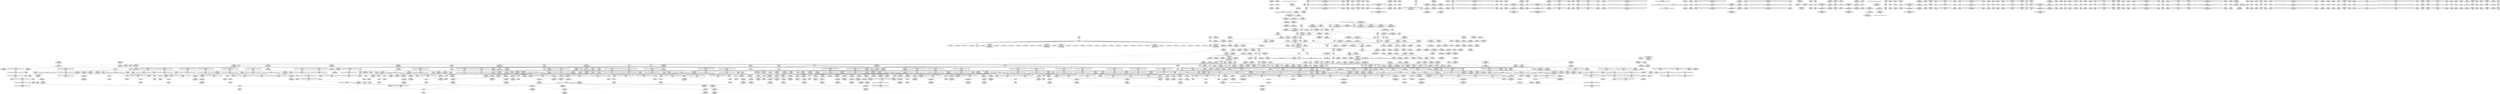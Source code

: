 digraph {
	CE0x4195c00 [shape=record,shape=Mrecord,label="{CE0x4195c00|__preempt_count_add:entry}"]
	CE0x417e750 [shape=record,shape=Mrecord,label="{CE0x417e750|__preempt_count_sub:bb|*SummSink*}"]
	CE0x413b730 [shape=record,shape=Mrecord,label="{CE0x413b730|8:_%struct.sock*,_:_SCME_35,36_}"]
	CE0x4158d40 [shape=record,shape=Mrecord,label="{CE0x4158d40|rcu_read_lock:tmp3}"]
	CE0x40c2b00 [shape=record,shape=Mrecord,label="{CE0x40c2b00|i32_2|*Constant*|*SummSource*}"]
	CE0x41c8c50 [shape=record,shape=Mrecord,label="{CE0x41c8c50|i8*_undef|*Constant*|*SummSource*}"]
	CE0x4163360 [shape=record,shape=Mrecord,label="{CE0x4163360|_call_void_asm_addl_$1,_%gs:$0_,_*m,ri,*m,_dirflag_,_fpsr_,_flags_(i32*___preempt_count,_i32_%val,_i32*___preempt_count)_#3,_!dbg_!27714,_!srcloc_!27717|./arch/x86/include/asm/preempt.h,72}"]
	CE0x4135010 [shape=record,shape=Mrecord,label="{CE0x4135010|sock_has_perm:net3|security/selinux/hooks.c,3974|*SummSource*}"]
	CE0x4168c80 [shape=record,shape=Mrecord,label="{CE0x4168c80|__rcu_read_lock:do.body}"]
	CE0x412dc60 [shape=record,shape=Mrecord,label="{CE0x412dc60|GLOBAL:cred_sid|*Constant*|*SummSource*}"]
	CE0x40fed20 [shape=record,shape=Mrecord,label="{CE0x40fed20|i64*_getelementptr_inbounds_(_6_x_i64_,_6_x_i64_*___llvm_gcov_ctr327,_i64_0,_i64_4)|*Constant*|*SummSink*}"]
	CE0x4192460 [shape=record,shape=Mrecord,label="{CE0x4192460|__rcu_read_lock:tmp3|*SummSink*}"]
	CE0x40b5200 [shape=record,shape=Mrecord,label="{CE0x40b5200|sock_has_perm:cleanup|*SummSink*}"]
	CE0x4167ed0 [shape=record,shape=Mrecord,label="{CE0x4167ed0|GLOBAL:__rcu_read_unlock|*Constant*|*SummSource*}"]
	CE0x412e0c0 [shape=record,shape=Mrecord,label="{CE0x412e0c0|GLOBAL:cred_sid|*Constant*|*SummSink*}"]
	CE0x412eb60 [shape=record,shape=Mrecord,label="{CE0x412eb60|_ret_i32_%tmp6,_!dbg_!27716|security/selinux/hooks.c,197|*SummSink*}"]
	CE0x4143540 [shape=record,shape=Mrecord,label="{CE0x4143540|sock_has_perm:tmp3|security/selinux/hooks.c,3964|*SummSink*}"]
	CE0x41954a0 [shape=record,shape=Mrecord,label="{CE0x41954a0|rcu_read_unlock:tmp9|include/linux/rcupdate.h,933|*SummSource*}"]
	CE0x413d6f0 [shape=record,shape=Mrecord,label="{CE0x413d6f0|task_sid:entry|*SummSink*}"]
	CE0x4143c40 [shape=record,shape=Mrecord,label="{CE0x4143c40|sock_has_perm:tmp5|security/selinux/hooks.c,3966|*SummSink*}"]
	CE0x40bf260 [shape=record,shape=Mrecord,label="{CE0x40bf260|sock_has_perm:net|security/selinux/hooks.c, 3966}"]
	CE0x40b0860 [shape=record,shape=Mrecord,label="{CE0x40b0860|_call_void_mcount()_#3|*SummSink*}"]
	CE0x41e6450 [shape=record,shape=Mrecord,label="{CE0x41e6450|__rcu_read_unlock:tmp2|*SummSource*}"]
	CE0x41dedf0 [shape=record,shape=Mrecord,label="{CE0x41dedf0|rcu_lock_acquire:tmp2|*SummSource*}"]
	CE0x4106a90 [shape=record,shape=Mrecord,label="{CE0x4106a90|sock_has_perm:tmp1}"]
	CE0x415b960 [shape=record,shape=Mrecord,label="{CE0x415b960|cred_sid:tmp}"]
	CE0x416f9a0 [shape=record,shape=Mrecord,label="{CE0x416f9a0|i64*_getelementptr_inbounds_(_4_x_i64_,_4_x_i64_*___llvm_gcov_ctr130,_i64_0,_i64_3)|*Constant*}"]
	CE0x41a38d0 [shape=record,shape=Mrecord,label="{CE0x41a38d0|rcu_read_unlock:tmp19|include/linux/rcupdate.h,933|*SummSource*}"]
	CE0x4162cb0 [shape=record,shape=Mrecord,label="{CE0x4162cb0|COLLAPSED:_GCMRE___llvm_gcov_ctr135_internal_global_4_x_i64_zeroinitializer:_elem_0:default:}"]
	CE0x41e08b0 [shape=record,shape=Mrecord,label="{CE0x41e08b0|rcu_lock_release:tmp5|include/linux/rcupdate.h,423|*SummSink*}"]
	CE0x415c8c0 [shape=record,shape=Mrecord,label="{CE0x415c8c0|_call_void_rcu_lock_acquire(%struct.lockdep_map*_rcu_lock_map)_#10,_!dbg_!27711|include/linux/rcupdate.h,881|*SummSource*}"]
	CE0x421ef80 [shape=record,shape=Mrecord,label="{CE0x421ef80|i64*_getelementptr_inbounds_(_4_x_i64_,_4_x_i64_*___llvm_gcov_ctr129,_i64_0,_i64_0)|*Constant*|*SummSink*}"]
	CE0x4139ad0 [shape=record,shape=Mrecord,label="{CE0x4139ad0|8:_%struct.sock*,_:_SCME_0,4_|*MultipleSource*|security/selinux/hooks.c, 3966|security/selinux/hooks.c,3966|security/selinux/hooks.c,3966}"]
	CE0x4140c80 [shape=record,shape=Mrecord,label="{CE0x4140c80|i64_2|*Constant*|*SummSource*}"]
	CE0x4150960 [shape=record,shape=Mrecord,label="{CE0x4150960|task_sid:bb}"]
	CE0x4140140 [shape=record,shape=Mrecord,label="{CE0x4140140|sock_has_perm:tmp6|security/selinux/hooks.c,3969|*SummSource*}"]
	CE0x414dda0 [shape=record,shape=Mrecord,label="{CE0x414dda0|task_sid:call|security/selinux/hooks.c,208|*SummSource*}"]
	CE0x414ea00 [shape=record,shape=Mrecord,label="{CE0x414ea00|_call_void_mcount()_#3}"]
	CE0x4195640 [shape=record,shape=Mrecord,label="{CE0x4195640|rcu_read_unlock:tmp10|include/linux/rcupdate.h,933}"]
	CE0x40e3280 [shape=record,shape=Mrecord,label="{CE0x40e3280|rcu_read_unlock:tmp2|*SummSink*}"]
	CE0x412bca0 [shape=record,shape=Mrecord,label="{CE0x412bca0|i64*_getelementptr_inbounds_(_13_x_i64_,_13_x_i64_*___llvm_gcov_ctr126,_i64_0,_i64_11)|*Constant*|*SummSource*}"]
	CE0x40b7490 [shape=record,shape=Mrecord,label="{CE0x40b7490|get_current:tmp|*SummSource*}"]
	CE0x41516c0 [shape=record,shape=Mrecord,label="{CE0x41516c0|task_sid:tmp10|security/selinux/hooks.c,208|*SummSource*}"]
	CE0x41719a0 [shape=record,shape=Mrecord,label="{CE0x41719a0|i64*_getelementptr_inbounds_(_4_x_i64_,_4_x_i64_*___llvm_gcov_ctr128,_i64_0,_i64_1)|*Constant*|*SummSink*}"]
	CE0x412bda0 [shape=record,shape=Mrecord,label="{CE0x412bda0|i64*_getelementptr_inbounds_(_13_x_i64_,_13_x_i64_*___llvm_gcov_ctr126,_i64_0,_i64_11)|*Constant*|*SummSink*}"]
	CE0x4136de0 [shape=record,shape=Mrecord,label="{CE0x4136de0|i32_4|*Constant*|*SummSource*}"]
	CE0x4159ee0 [shape=record,shape=Mrecord,label="{CE0x4159ee0|GLOBAL:__llvm_gcov_ctr127|Global_var:__llvm_gcov_ctr127|*SummSource*}"]
	CE0x4134790 [shape=record,shape=Mrecord,label="{CE0x4134790|sock_has_perm:net1|security/selinux/hooks.c,3973|*SummSink*}"]
	CE0x4195270 [shape=record,shape=Mrecord,label="{CE0x4195270|__rcu_read_lock:tmp5|include/linux/rcupdate.h,239}"]
	CE0x412db90 [shape=record,shape=Mrecord,label="{CE0x412db90|task_sid:call7|security/selinux/hooks.c,208|*SummSink*}"]
	CE0x4193ec0 [shape=record,shape=Mrecord,label="{CE0x4193ec0|rcu_read_unlock:tobool|include/linux/rcupdate.h,933|*SummSource*}"]
	CE0x417eef0 [shape=record,shape=Mrecord,label="{CE0x417eef0|__preempt_count_add:tmp3|*SummSource*}"]
	CE0x40ecae0 [shape=record,shape=Mrecord,label="{CE0x40ecae0|_ret_i32_%retval.0,_!dbg_!27740|security/selinux/hooks.c,3977|*SummSource*}"]
	CE0x4187a50 [shape=record,shape=Mrecord,label="{CE0x4187a50|__preempt_count_sub:tmp2|*SummSource*}"]
	CE0x40bcb10 [shape=record,shape=Mrecord,label="{CE0x40bcb10|sock_has_perm:tmp8|security/selinux/hooks.c,3969|*SummSource*}"]
	CE0x4198360 [shape=record,shape=Mrecord,label="{CE0x4198360|i64*_getelementptr_inbounds_(_4_x_i64_,_4_x_i64_*___llvm_gcov_ctr128,_i64_0,_i64_2)|*Constant*|*SummSink*}"]
	CE0x413a260 [shape=record,shape=Mrecord,label="{CE0x413a260|rcu_read_lock:tmp1|*SummSource*}"]
	CE0x415d250 [shape=record,shape=Mrecord,label="{CE0x415d250|i64_4|*Constant*|*SummSource*}"]
	CE0x4101180 [shape=record,shape=Mrecord,label="{CE0x4101180|sock_has_perm:tmp13|security/selinux/hooks.c,3972|*SummSink*}"]
	CE0x4133250 [shape=record,shape=Mrecord,label="{CE0x4133250|i8_2|*Constant*|*SummSource*}"]
	CE0x41a68e0 [shape=record,shape=Mrecord,label="{CE0x41a68e0|rcu_lock_release:map|Function::rcu_lock_release&Arg::map::|*SummSink*}"]
	CE0x41cdd20 [shape=record,shape=Mrecord,label="{CE0x41cdd20|__preempt_count_add:do.end|*SummSink*}"]
	CE0x413ef70 [shape=record,shape=Mrecord,label="{CE0x413ef70|i64_56|*Constant*}"]
	CE0x412ea00 [shape=record,shape=Mrecord,label="{CE0x412ea00|_ret_i32_%tmp6,_!dbg_!27716|security/selinux/hooks.c,197|*SummSource*}"]
	CE0x4166a30 [shape=record,shape=Mrecord,label="{CE0x4166a30|_call_void_lockdep_rcu_suspicious(i8*_getelementptr_inbounds_(_25_x_i8_,_25_x_i8_*_.str3,_i32_0,_i32_0),_i32_208,_i8*_getelementptr_inbounds_(_41_x_i8_,_41_x_i8_*_.str44,_i32_0,_i32_0))_#10,_!dbg_!27732|security/selinux/hooks.c,208}"]
	CE0x40b75f0 [shape=record,shape=Mrecord,label="{CE0x40b75f0|GLOBAL:__llvm_gcov_ctr327|Global_var:__llvm_gcov_ctr327|*SummSource*}"]
	CE0x40b9d00 [shape=record,shape=Mrecord,label="{CE0x40b9d00|_ret_i32_%retval.0,_!dbg_!27728|security/selinux/avc.c,775}"]
	CE0x40bbf00 [shape=record,shape=Mrecord,label="{CE0x40bbf00|sock_has_perm:if.end|*SummSource*}"]
	CE0x4127780 [shape=record,shape=Mrecord,label="{CE0x4127780|i64*_getelementptr_inbounds_(_13_x_i64_,_13_x_i64_*___llvm_gcov_ctr126,_i64_0,_i64_10)|*Constant*|*SummSource*}"]
	CE0x414f950 [shape=record,shape=Mrecord,label="{CE0x414f950|task_sid:real_cred|security/selinux/hooks.c,208}"]
	CE0x413b860 [shape=record,shape=Mrecord,label="{CE0x413b860|8:_%struct.sock*,_:_SCME_36,37_}"]
	CE0x414be80 [shape=record,shape=Mrecord,label="{CE0x414be80|i64*_getelementptr_inbounds_(_11_x_i64_,_11_x_i64_*___llvm_gcov_ctr127,_i64_0,_i64_1)|*Constant*|*SummSource*}"]
	CE0x41433d0 [shape=record,shape=Mrecord,label="{CE0x41433d0|sock_has_perm:tmp3|security/selinux/hooks.c,3964|*SummSource*}"]
	CE0x415c1f0 [shape=record,shape=Mrecord,label="{CE0x415c1f0|task_sid:do.body|*SummSource*}"]
	CE0x4146250 [shape=record,shape=Mrecord,label="{CE0x4146250|rcu_read_lock:tmp9|include/linux/rcupdate.h,882|*SummSource*}"]
	CE0x417c9e0 [shape=record,shape=Mrecord,label="{CE0x417c9e0|rcu_read_lock:tmp6|include/linux/rcupdate.h,882|*SummSource*}"]
	CE0x41923f0 [shape=record,shape=Mrecord,label="{CE0x41923f0|__rcu_read_lock:tmp3|*SummSource*}"]
	CE0x414e890 [shape=record,shape=Mrecord,label="{CE0x414e890|cred_sid:tmp3|*SummSource*}"]
	CE0x4182af0 [shape=record,shape=Mrecord,label="{CE0x4182af0|rcu_read_unlock:if.then|*SummSink*}"]
	CE0x41933c0 [shape=record,shape=Mrecord,label="{CE0x41933c0|__rcu_read_lock:tmp4|include/linux/rcupdate.h,239|*SummSource*}"]
	CE0x41d23d0 [shape=record,shape=Mrecord,label="{CE0x41d23d0|__preempt_count_sub:bb|*SummSource*}"]
	CE0x41678a0 [shape=record,shape=Mrecord,label="{CE0x41678a0|_call_void___rcu_read_unlock()_#10,_!dbg_!27734|include/linux/rcupdate.h,937}"]
	CE0x4182520 [shape=record,shape=Mrecord,label="{CE0x4182520|rcu_lock_acquire:tmp4|include/linux/rcupdate.h,418}"]
	CE0x40c0d30 [shape=record,shape=Mrecord,label="{CE0x40c0d30|get_current:tmp4|./arch/x86/include/asm/current.h,14}"]
	CE0x413b990 [shape=record,shape=Mrecord,label="{CE0x413b990|8:_%struct.sock*,_:_SCME_37,38_}"]
	CE0x4153190 [shape=record,shape=Mrecord,label="{CE0x4153190|i64_3|*Constant*}"]
	CE0x40bd5a0 [shape=record,shape=Mrecord,label="{CE0x40bd5a0|selinux_socket_getsockopt:tmp2|*SummSource*}"]
	CE0x41dd540 [shape=record,shape=Mrecord,label="{CE0x41dd540|i64_1|*Constant*}"]
	CE0x4143960 [shape=record,shape=Mrecord,label="{CE0x4143960|sock_has_perm:tmp5|security/selinux/hooks.c,3966}"]
	CE0x4126f10 [shape=record,shape=Mrecord,label="{CE0x4126f10|task_sid:tmp21|security/selinux/hooks.c,208|*SummSource*}"]
	CE0x4143610 [shape=record,shape=Mrecord,label="{CE0x4143610|sock_has_perm:tmp4|security/selinux/hooks.c,3966}"]
	CE0x418b690 [shape=record,shape=Mrecord,label="{CE0x418b690|rcu_read_lock:tmp17|include/linux/rcupdate.h,882}"]
	CE0x40e6610 [shape=record,shape=Mrecord,label="{CE0x40e6610|i64_6|*Constant*|*SummSource*}"]
	CE0x40d7b40 [shape=record,shape=Mrecord,label="{CE0x40d7b40|GLOBAL:__llvm_gcov_ctr126|Global_var:__llvm_gcov_ctr126|*SummSource*}"]
	CE0x412fad0 [shape=record,shape=Mrecord,label="{CE0x412fad0|rcu_read_lock:tmp6|include/linux/rcupdate.h,882|*SummSink*}"]
	CE0x40d2900 [shape=record,shape=Mrecord,label="{CE0x40d2900|sock_has_perm:ad|security/selinux/hooks.c, 3965|*SummSink*}"]
	CE0x4178110 [shape=record,shape=Mrecord,label="{CE0x4178110|i64*_getelementptr_inbounds_(_11_x_i64_,_11_x_i64_*___llvm_gcov_ctr127,_i64_0,_i64_0)|*Constant*|*SummSource*}"]
	CE0x40b0180 [shape=record,shape=Mrecord,label="{CE0x40b0180|i64*_getelementptr_inbounds_(_2_x_i64_,_2_x_i64_*___llvm_gcov_ctr365,_i64_0,_i64_0)|*Constant*|*SummSink*}"]
	CE0x41526a0 [shape=record,shape=Mrecord,label="{CE0x41526a0|task_sid:tmp4|*LoadInst*|security/selinux/hooks.c,208|*SummSource*}"]
	CE0x40e6ac0 [shape=record,shape=Mrecord,label="{CE0x40e6ac0|task_sid:tmp14|security/selinux/hooks.c,208|*SummSink*}"]
	CE0x41878f0 [shape=record,shape=Mrecord,label="{CE0x41878f0|__preempt_count_add:tmp1}"]
	CE0x412a890 [shape=record,shape=Mrecord,label="{CE0x412a890|task_sid:tmp16|security/selinux/hooks.c,208|*SummSink*}"]
	CE0x415b400 [shape=record,shape=Mrecord,label="{CE0x415b400|task_sid:tmp5|security/selinux/hooks.c,208|*SummSource*}"]
	CE0x41ccb60 [shape=record,shape=Mrecord,label="{CE0x41ccb60|i64*_getelementptr_inbounds_(_4_x_i64_,_4_x_i64_*___llvm_gcov_ctr128,_i64_0,_i64_0)|*Constant*|*SummSink*}"]
	CE0x414ee40 [shape=record,shape=Mrecord,label="{CE0x414ee40|task_sid:tmp9|security/selinux/hooks.c,208|*SummSink*}"]
	CE0x4177150 [shape=record,shape=Mrecord,label="{CE0x4177150|i32_0|*Constant*}"]
	CE0x418ed80 [shape=record,shape=Mrecord,label="{CE0x418ed80|i64*_getelementptr_inbounds_(_2_x_i64_,_2_x_i64_*___llvm_gcov_ctr131,_i64_0,_i64_0)|*Constant*}"]
	CE0x40cdc70 [shape=record,shape=Mrecord,label="{CE0x40cdc70|sock_has_perm:bb|*SummSource*}"]
	CE0x415c960 [shape=record,shape=Mrecord,label="{CE0x415c960|cred_sid:tmp4|*LoadInst*|security/selinux/hooks.c,196}"]
	CE0x4167540 [shape=record,shape=Mrecord,label="{CE0x4167540|_ret_void,_!dbg_!27717|include/linux/rcupdate.h,424}"]
	CE0x4101cb0 [shape=record,shape=Mrecord,label="{CE0x4101cb0|sock_has_perm:type|security/selinux/hooks.c,3972|*SummSource*}"]
	CE0x4139140 [shape=record,shape=Mrecord,label="{CE0x4139140|avc_has_perm:auditdata|Function::avc_has_perm&Arg::auditdata::|*SummSink*}"]
	CE0x418c4e0 [shape=record,shape=Mrecord,label="{CE0x418c4e0|i8*_getelementptr_inbounds_(_25_x_i8_,_25_x_i8_*_.str45,_i32_0,_i32_0)|*Constant*|*SummSink*}"]
	CE0x40beb30 [shape=record,shape=Mrecord,label="{CE0x40beb30|selinux_socket_getsockopt:sock|Function::selinux_socket_getsockopt&Arg::sock::|*SummSink*}"]
	CE0x413a1f0 [shape=record,shape=Mrecord,label="{CE0x413a1f0|rcu_read_lock:tmp1}"]
	CE0x4171400 [shape=record,shape=Mrecord,label="{CE0x4171400|rcu_lock_acquire:tmp5|include/linux/rcupdate.h,418}"]
	CE0x40e1760 [shape=record,shape=Mrecord,label="{CE0x40e1760|rcu_read_lock:entry|*SummSource*}"]
	CE0x41ce0d0 [shape=record,shape=Mrecord,label="{CE0x41ce0d0|rcu_lock_release:tmp2|*SummSink*}"]
	CE0x4150330 [shape=record,shape=Mrecord,label="{CE0x4150330|i64*_getelementptr_inbounds_(_13_x_i64_,_13_x_i64_*___llvm_gcov_ctr126,_i64_0,_i64_1)|*Constant*|*SummSource*}"]
	CE0x40c3330 [shape=record,shape=Mrecord,label="{CE0x40c3330|16:_i32,_24:_i16,_:_CRE_16,20_|*MultipleSource*|*LoadInst*|security/selinux/hooks.c,3964|security/selinux/hooks.c,3964|security/selinux/hooks.c,3969}"]
	CE0x4178370 [shape=record,shape=Mrecord,label="{CE0x4178370|rcu_read_lock:tmp}"]
	CE0x40c3e60 [shape=record,shape=Mrecord,label="{CE0x40c3e60|get_current:entry|*SummSource*}"]
	CE0x41e23d0 [shape=record,shape=Mrecord,label="{CE0x41e23d0|__preempt_count_sub:val|Function::__preempt_count_sub&Arg::val::|*SummSource*}"]
	CE0x40fc920 [shape=record,shape=Mrecord,label="{CE0x40fc920|i32_77|*Constant*}"]
	CE0x4179d30 [shape=record,shape=Mrecord,label="{CE0x4179d30|rcu_read_lock:tmp7|include/linux/rcupdate.h,882|*SummSink*}"]
	CE0x41dd5b0 [shape=record,shape=Mrecord,label="{CE0x41dd5b0|rcu_lock_release:tmp1}"]
	"CONST[source:0(mediator),value:2(dynamic)][purpose:{subject}]"
	CE0x40fea10 [shape=record,shape=Mrecord,label="{CE0x40fea10|i32_59|*Constant*|*SummSink*}"]
	CE0x4179eb0 [shape=record,shape=Mrecord,label="{CE0x4179eb0|GLOBAL:rcu_read_lock.__warned|Global_var:rcu_read_lock.__warned}"]
	CE0x41514b0 [shape=record,shape=Mrecord,label="{CE0x41514b0|task_sid:tmp10|security/selinux/hooks.c,208}"]
	CE0x41a62e0 [shape=record,shape=Mrecord,label="{CE0x41a62e0|GLOBAL:rcu_lock_release|*Constant*|*SummSource*}"]
	CE0x41298d0 [shape=record,shape=Mrecord,label="{CE0x41298d0|i8*_getelementptr_inbounds_(_41_x_i8_,_41_x_i8_*_.str44,_i32_0,_i32_0)|*Constant*|*SummSink*}"]
	CE0x41a45e0 [shape=record,shape=Mrecord,label="{CE0x41a45e0|rcu_read_unlock:tmp21|include/linux/rcupdate.h,935|*SummSource*}"]
	CE0x4176b20 [shape=record,shape=Mrecord,label="{CE0x4176b20|rcu_lock_acquire:tmp5|include/linux/rcupdate.h,418|*SummSink*}"]
	CE0x40b6b30 [shape=record,shape=Mrecord,label="{CE0x40b6b30|_call_void_mcount()_#3|*SummSink*}"]
	CE0x4164330 [shape=record,shape=Mrecord,label="{CE0x4164330|__preempt_count_add:do.body}"]
	CE0x413d9c0 [shape=record,shape=Mrecord,label="{CE0x413d9c0|task_sid:task|Function::task_sid&Arg::task::|*SummSource*}"]
	CE0x4210380 [shape=record,shape=Mrecord,label="{CE0x4210380|i64*_getelementptr_inbounds_(_4_x_i64_,_4_x_i64_*___llvm_gcov_ctr135,_i64_0,_i64_0)|*Constant*|*SummSource*}"]
	CE0x41261e0 [shape=record,shape=Mrecord,label="{CE0x41261e0|i64*_getelementptr_inbounds_(_13_x_i64_,_13_x_i64_*___llvm_gcov_ctr126,_i64_0,_i64_9)|*Constant*|*SummSource*}"]
	CE0x4142b80 [shape=record,shape=Mrecord,label="{CE0x4142b80|sock_has_perm:tmp12|security/selinux/hooks.c,3970|*SummSource*}"]
	CE0x41a1f00 [shape=record,shape=Mrecord,label="{CE0x41a1f00|_call_void_lockdep_rcu_suspicious(i8*_getelementptr_inbounds_(_25_x_i8_,_25_x_i8_*_.str45,_i32_0,_i32_0),_i32_934,_i8*_getelementptr_inbounds_(_44_x_i8_,_44_x_i8_*_.str47,_i32_0,_i32_0))_#10,_!dbg_!27726|include/linux/rcupdate.h,933}"]
	CE0x414dc10 [shape=record,shape=Mrecord,label="{CE0x414dc10|task_sid:call|security/selinux/hooks.c,208}"]
	CE0x4134fa0 [shape=record,shape=Mrecord,label="{CE0x4134fa0|sock_has_perm:net3|security/selinux/hooks.c,3974}"]
	CE0x418ce30 [shape=record,shape=Mrecord,label="{CE0x418ce30|rcu_read_lock:tmp19|include/linux/rcupdate.h,882}"]
	CE0x41653c0 [shape=record,shape=Mrecord,label="{CE0x41653c0|void_(i32*,_i32,_i32*)*_asm_addl_$1,_%gs:$0_,_*m,ri,*m,_dirflag_,_fpsr_,_flags_}"]
	CE0x41a2370 [shape=record,shape=Mrecord,label="{CE0x41a2370|_call_void_lockdep_rcu_suspicious(i8*_getelementptr_inbounds_(_25_x_i8_,_25_x_i8_*_.str45,_i32_0,_i32_0),_i32_934,_i8*_getelementptr_inbounds_(_44_x_i8_,_44_x_i8_*_.str47,_i32_0,_i32_0))_#10,_!dbg_!27726|include/linux/rcupdate.h,933|*SummSink*}"]
	CE0x419c670 [shape=record,shape=Mrecord,label="{CE0x419c670|rcu_lock_acquire:indirectgoto|*SummSource*}"]
	CE0x4193350 [shape=record,shape=Mrecord,label="{CE0x4193350|__rcu_read_lock:tmp4|include/linux/rcupdate.h,239}"]
	CE0x413be50 [shape=record,shape=Mrecord,label="{CE0x413be50|8:_%struct.sock*,_:_SCME_41,42_}"]
	CE0x40fda00 [shape=record,shape=Mrecord,label="{CE0x40fda00|_call_void_mcount()_#3|*SummSink*}"]
	CE0x4158b80 [shape=record,shape=Mrecord,label="{CE0x4158b80|task_sid:tobool|security/selinux/hooks.c,208|*SummSink*}"]
	CE0x40f0110 [shape=record,shape=Mrecord,label="{CE0x40f0110|sock_has_perm:sk|Function::sock_has_perm&Arg::sk::|*SummSource*}"]
	CE0x413af40 [shape=record,shape=Mrecord,label="{CE0x413af40|8:_%struct.sock*,_:_SCME_28,29_}"]
	CE0x40caca0 [shape=record,shape=Mrecord,label="{CE0x40caca0|sock_has_perm:tmp9|security/selinux/hooks.c,3969|*SummSource*}"]
	CE0x414fcf0 [shape=record,shape=Mrecord,label="{CE0x414fcf0|GLOBAL:rcu_lock_map|Global_var:rcu_lock_map}"]
	CE0x4155a50 [shape=record,shape=Mrecord,label="{CE0x4155a50|task_sid:tobool4|security/selinux/hooks.c,208|*SummSource*}"]
	CE0x41953f0 [shape=record,shape=Mrecord,label="{CE0x41953f0|__rcu_read_lock:tmp5|include/linux/rcupdate.h,239|*SummSource*}"]
	CE0x41466d0 [shape=record,shape=Mrecord,label="{CE0x41466d0|rcu_read_lock:tmp10|include/linux/rcupdate.h,882|*SummSource*}"]
	CE0x41c94d0 [shape=record,shape=Mrecord,label="{CE0x41c94d0|i8*_undef|*Constant*|*SummSink*}"]
	CE0x41364c0 [shape=record,shape=Mrecord,label="{CE0x41364c0|sock_has_perm:sclass|security/selinux/hooks.c,3976|*SummSource*}"]
	CE0x40b0d00 [shape=record,shape=Mrecord,label="{CE0x40b0d00|selinux_socket_getsockopt:tmp1|*SummSink*}"]
	CE0x413cdc0 [shape=record,shape=Mrecord,label="{CE0x413cdc0|8:_%struct.sock*,_:_SCME_54,55_}"]
	CE0x4187310 [shape=record,shape=Mrecord,label="{CE0x4187310|__preempt_count_add:tmp7|./arch/x86/include/asm/preempt.h,73|*SummSink*}"]
	CE0x4194e10 [shape=record,shape=Mrecord,label="{CE0x4194e10|rcu_read_unlock:tmp4|include/linux/rcupdate.h,933|*SummSource*}"]
	CE0x414e520 [shape=record,shape=Mrecord,label="{CE0x414e520|task_sid:tmp3}"]
	CE0x41581a0 [shape=record,shape=Mrecord,label="{CE0x41581a0|rcu_read_unlock:tmp3|*SummSink*}"]
	CE0x4168ba0 [shape=record,shape=Mrecord,label="{CE0x4168ba0|__rcu_read_lock:bb|*SummSink*}"]
	CE0x4182600 [shape=record,shape=Mrecord,label="{CE0x4182600|rcu_lock_acquire:tmp4|include/linux/rcupdate.h,418|*SummSink*}"]
	CE0x41cc5c0 [shape=record,shape=Mrecord,label="{CE0x41cc5c0|__rcu_read_unlock:tmp4|include/linux/rcupdate.h,244}"]
	CE0x41e0c20 [shape=record,shape=Mrecord,label="{CE0x41e0c20|_call_void_lock_release(%struct.lockdep_map*_%map,_i32_1,_i64_ptrtoint_(i8*_blockaddress(_rcu_lock_release,_%__here)_to_i64))_#10,_!dbg_!27716|include/linux/rcupdate.h,423}"]
	CE0x417a4a0 [shape=record,shape=Mrecord,label="{CE0x417a4a0|rcu_read_unlock:tmp3}"]
	CE0x4190880 [shape=record,shape=Mrecord,label="{CE0x4190880|rcu_read_unlock:call3|include/linux/rcupdate.h,933|*SummSource*}"]
	CE0x41a6080 [shape=record,shape=Mrecord,label="{CE0x41a6080|GLOBAL:rcu_lock_release|*Constant*|*SummSink*}"]
	CE0x4151830 [shape=record,shape=Mrecord,label="{CE0x4151830|_call_void___rcu_read_lock()_#10,_!dbg_!27710|include/linux/rcupdate.h,879}"]
	CE0x40e0e20 [shape=record,shape=Mrecord,label="{CE0x40e0e20|cred_sid:sid|security/selinux/hooks.c,197|*SummSink*}"]
	CE0x4133970 [shape=record,shape=Mrecord,label="{CE0x4133970|sock_has_perm:tmp17|security/selinux/hooks.c,3976}"]
	CE0x417ce80 [shape=record,shape=Mrecord,label="{CE0x417ce80|rcu_read_unlock:tmp8|include/linux/rcupdate.h,933|*SummSource*}"]
	CE0x418bdd0 [shape=record,shape=Mrecord,label="{CE0x418bdd0|rcu_read_lock:tmp18|include/linux/rcupdate.h,882|*SummSink*}"]
	CE0x4187bb0 [shape=record,shape=Mrecord,label="{CE0x4187bb0|__preempt_count_add:tmp1|*SummSource*}"]
	CE0x4199ce0 [shape=record,shape=Mrecord,label="{CE0x4199ce0|rcu_read_unlock:land.lhs.true2|*SummSource*}"]
	CE0x41a80c0 [shape=record,shape=Mrecord,label="{CE0x41a80c0|i64*_getelementptr_inbounds_(_4_x_i64_,_4_x_i64_*___llvm_gcov_ctr130,_i64_0,_i64_2)|*Constant*}"]
	CE0x4176fe0 [shape=record,shape=Mrecord,label="{CE0x4176fe0|_call_void_lock_acquire(%struct.lockdep_map*_%map,_i32_0,_i32_0,_i32_2,_i32_0,_%struct.lockdep_map*_null,_i64_ptrtoint_(i8*_blockaddress(_rcu_lock_acquire,_%__here)_to_i64))_#10,_!dbg_!27716|include/linux/rcupdate.h,418|*SummSink*}"]
	CE0x40b3500 [shape=record,shape=Mrecord,label="{CE0x40b3500|selinux_socket_getsockopt:call|security/selinux/hooks.c,4248|*SummSource*}"]
	CE0x4152c80 [shape=record,shape=Mrecord,label="{CE0x4152c80|i64*_getelementptr_inbounds_(_13_x_i64_,_13_x_i64_*___llvm_gcov_ctr126,_i64_0,_i64_1)|*Constant*|*SummSink*}"]
	CE0x4136960 [shape=record,shape=Mrecord,label="{CE0x4136960|sock_has_perm:tmp16|security/selinux/hooks.c,3976}"]
	CE0x419a7a0 [shape=record,shape=Mrecord,label="{CE0x419a7a0|__preempt_count_add:tmp6|./arch/x86/include/asm/preempt.h,73}"]
	CE0x40fe010 [shape=record,shape=Mrecord,label="{CE0x40fe010|i32_0|*Constant*}"]
	CE0x4126a60 [shape=record,shape=Mrecord,label="{CE0x4126a60|task_sid:tmp20|security/selinux/hooks.c,208|*SummSource*}"]
	CE0x40ba8a0 [shape=record,shape=Mrecord,label="{CE0x40ba8a0|32:_%struct.sock*,_:_CRE_32,40_|*MultipleSource*|Function::selinux_socket_getsockopt&Arg::sock::|security/selinux/hooks.c,4248}"]
	CE0x41a1c60 [shape=record,shape=Mrecord,label="{CE0x41a1c60|rcu_read_unlock:tmp18|include/linux/rcupdate.h,933|*SummSource*}"]
	CE0x419cc20 [shape=record,shape=Mrecord,label="{CE0x419cc20|rcu_read_unlock:tmp14|include/linux/rcupdate.h,933}"]
	CE0x40a7d10 [shape=record,shape=Mrecord,label="{CE0x40a7d10|_ret_%struct.task_struct*_%tmp4,_!dbg_!27714|./arch/x86/include/asm/current.h,14|*SummSink*}"]
	CE0x419d8d0 [shape=record,shape=Mrecord,label="{CE0x419d8d0|rcu_lock_acquire:tmp3|*SummSource*}"]
	CE0x4161730 [shape=record,shape=Mrecord,label="{CE0x4161730|__preempt_count_add:do.end}"]
	CE0x4187d10 [shape=record,shape=Mrecord,label="{CE0x4187d10|rcu_read_lock:tmp13|include/linux/rcupdate.h,882|*SummSink*}"]
	CE0x413db00 [shape=record,shape=Mrecord,label="{CE0x413db00|_ret_i32_%call7,_!dbg_!27749|security/selinux/hooks.c,210}"]
	CE0x412e700 [shape=record,shape=Mrecord,label="{CE0x412e700|cred_sid:cred|Function::cred_sid&Arg::cred::|*SummSink*}"]
	CE0x416cdc0 [shape=record,shape=Mrecord,label="{CE0x416cdc0|__rcu_read_unlock:do.end}"]
	CE0x414fef0 [shape=record,shape=Mrecord,label="{CE0x414fef0|GLOBAL:rcu_lock_map|Global_var:rcu_lock_map|*SummSource*}"]
	CE0x4101f50 [shape=record,shape=Mrecord,label="{CE0x4101f50|0:_i8,_8:_%struct.lsm_network_audit*,_24:_%struct.selinux_audit_data*,_:_SCMRE_0,1_|*MultipleSource*|security/selinux/hooks.c, 3965|security/selinux/hooks.c,3972}"]
	CE0x4143ac0 [shape=record,shape=Mrecord,label="{CE0x4143ac0|sock_has_perm:tmp5|security/selinux/hooks.c,3966|*SummSource*}"]
	CE0x421ea00 [shape=record,shape=Mrecord,label="{CE0x421ea00|__preempt_count_sub:tmp5|./arch/x86/include/asm/preempt.h,77|*SummSink*}"]
	CE0x4128bc0 [shape=record,shape=Mrecord,label="{CE0x4128bc0|GLOBAL:lockdep_rcu_suspicious|*Constant*|*SummSource*}"]
	CE0x40dc6e0 [shape=record,shape=Mrecord,label="{CE0x40dc6e0|sock_has_perm:tmp20|security/selinux/hooks.c,3977}"]
	CE0x41969d0 [shape=record,shape=Mrecord,label="{CE0x41969d0|rcu_read_unlock:tmp6|include/linux/rcupdate.h,933|*SummSource*}"]
	CE0x4147980 [shape=record,shape=Mrecord,label="{CE0x4147980|i64_6|*Constant*}"]
	CE0x4159200 [shape=record,shape=Mrecord,label="{CE0x4159200|task_sid:land.lhs.true}"]
	CE0x416ee50 [shape=record,shape=Mrecord,label="{CE0x416ee50|i64*_getelementptr_inbounds_(_4_x_i64_,_4_x_i64_*___llvm_gcov_ctr133,_i64_0,_i64_3)|*Constant*|*SummSink*}"]
	CE0x40d6d30 [shape=record,shape=Mrecord,label="{CE0x40d6d30|task_sid:tmp12|security/selinux/hooks.c,208|*SummSink*}"]
	CE0x40d6860 [shape=record,shape=Mrecord,label="{CE0x40d6860|i32_0|*Constant*}"]
	CE0x40d6cc0 [shape=record,shape=Mrecord,label="{CE0x40d6cc0|task_sid:tmp12|security/selinux/hooks.c,208|*SummSource*}"]
	CE0x4154910 [shape=record,shape=Mrecord,label="{CE0x4154910|task_sid:bb|*SummSink*}"]
	CE0x418ea20 [shape=record,shape=Mrecord,label="{CE0x418ea20|cred_sid:bb}"]
	CE0x4131330 [shape=record,shape=Mrecord,label="{CE0x4131330|_call_void_rcu_read_unlock()_#10,_!dbg_!27748|security/selinux/hooks.c,209|*SummSource*}"]
	CE0x4146bf0 [shape=record,shape=Mrecord,label="{CE0x4146bf0|rcu_read_lock:tmp11|include/linux/rcupdate.h,882|*SummSource*}"]
	CE0x40fcc80 [shape=record,shape=Mrecord,label="{CE0x40fcc80|rcu_lock_acquire:map|Function::rcu_lock_acquire&Arg::map::|*SummSource*}"]
	CE0x41882f0 [shape=record,shape=Mrecord,label="{CE0x41882f0|rcu_read_lock:tmp15|include/linux/rcupdate.h,882}"]
	CE0x41957b0 [shape=record,shape=Mrecord,label="{CE0x41957b0|rcu_read_unlock:tmp10|include/linux/rcupdate.h,933|*SummSource*}"]
	CE0x40ae460 [shape=record,shape=Mrecord,label="{CE0x40ae460|selinux_socket_getsockopt:tmp4|*LoadInst*|security/selinux/hooks.c,4248}"]
	CE0x40bd6e0 [shape=record,shape=Mrecord,label="{CE0x40bd6e0|get_current:tmp2}"]
	CE0x40a8170 [shape=record,shape=Mrecord,label="{CE0x40a8170|GLOBAL:get_current|*Constant*|*SummSource*}"]
	CE0x41a3e90 [shape=record,shape=Mrecord,label="{CE0x41a3e90|rcu_read_unlock:tmp20|include/linux/rcupdate.h,933|*SummSink*}"]
	CE0x42105e0 [shape=record,shape=Mrecord,label="{CE0x42105e0|__preempt_count_sub:do.end|*SummSink*}"]
	CE0x40caf40 [shape=record,shape=Mrecord,label="{CE0x40caf40|32:_%struct.sock*,_:_CRE_16,24_|*MultipleSource*|Function::selinux_socket_getsockopt&Arg::sock::|security/selinux/hooks.c,4248}"]
	CE0x41dea80 [shape=record,shape=Mrecord,label="{CE0x41dea80|i64*_getelementptr_inbounds_(_4_x_i64_,_4_x_i64_*___llvm_gcov_ctr130,_i64_0,_i64_1)|*Constant*|*SummSink*}"]
	CE0x414bb20 [shape=record,shape=Mrecord,label="{CE0x414bb20|_call_void_rcu_read_lock()_#10,_!dbg_!27712|security/selinux/hooks.c,207}"]
	CE0x41a02f0 [shape=record,shape=Mrecord,label="{CE0x41a02f0|__rcu_read_lock:tmp2|*SummSource*}"]
	CE0x41257d0 [shape=record,shape=Mrecord,label="{CE0x41257d0|sock_has_perm:tmp2|*LoadInst*|security/selinux/hooks.c,3964|*SummSource*}"]
	CE0x412ceb0 [shape=record,shape=Mrecord,label="{CE0x412ceb0|i64*_getelementptr_inbounds_(_13_x_i64_,_13_x_i64_*___llvm_gcov_ctr126,_i64_0,_i64_12)|*Constant*|*SummSink*}"]
	CE0x40fb0f0 [shape=record,shape=Mrecord,label="{CE0x40fb0f0|avc_has_perm:ssid|Function::avc_has_perm&Arg::ssid::}"]
	CE0x40d38f0 [shape=record,shape=Mrecord,label="{CE0x40d38f0|i64*_getelementptr_inbounds_(_6_x_i64_,_6_x_i64_*___llvm_gcov_ctr327,_i64_0,_i64_5)|*Constant*|*SummSource*}"]
	CE0x416c9e0 [shape=record,shape=Mrecord,label="{CE0x416c9e0|rcu_lock_release:tmp7|*SummSink*}"]
	CE0x413ad10 [shape=record,shape=Mrecord,label="{CE0x413ad10|8:_%struct.sock*,_:_SCME_26,27_}"]
	CE0x41352c0 [shape=record,shape=Mrecord,label="{CE0x41352c0|sock_has_perm:tmp15|security/selinux/hooks.c,3974}"]
	CE0x4194440 [shape=record,shape=Mrecord,label="{CE0x4194440|rcu_read_unlock:tmp|*SummSink*}"]
	CE0x4163000 [shape=record,shape=Mrecord,label="{CE0x4163000|_call_void_mcount()_#3}"]
	"CONST[source:0(mediator),value:2(dynamic)][purpose:{object}]"
	CE0x4193430 [shape=record,shape=Mrecord,label="{CE0x4193430|__rcu_read_lock:tmp4|include/linux/rcupdate.h,239|*SummSink*}"]
	CE0x4196540 [shape=record,shape=Mrecord,label="{CE0x4196540|rcu_read_unlock:land.lhs.true2}"]
	CE0x40eee90 [shape=record,shape=Mrecord,label="{CE0x40eee90|i32_16384|*Constant*}"]
	CE0x41dc5a0 [shape=record,shape=Mrecord,label="{CE0x41dc5a0|i64*_getelementptr_inbounds_(_4_x_i64_,_4_x_i64_*___llvm_gcov_ctr133,_i64_0,_i64_3)|*Constant*}"]
	CE0x40be500 [shape=record,shape=Mrecord,label="{CE0x40be500|selinux_socket_getsockopt:call|security/selinux/hooks.c,4248|*SummSink*}"]
	CE0x41a3860 [shape=record,shape=Mrecord,label="{CE0x41a3860|rcu_read_unlock:tmp19|include/linux/rcupdate.h,933}"]
	CE0x40be9b0 [shape=record,shape=Mrecord,label="{CE0x40be9b0|get_current:tmp1|*SummSource*}"]
	CE0x4129760 [shape=record,shape=Mrecord,label="{CE0x4129760|i8*_getelementptr_inbounds_(_41_x_i8_,_41_x_i8_*_.str44,_i32_0,_i32_0)|*Constant*}"]
	CE0x4138490 [shape=record,shape=Mrecord,label="{CE0x4138490|i64_4|*Constant*}"]
	CE0x416bf10 [shape=record,shape=Mrecord,label="{CE0x416bf10|rcu_lock_acquire:bb}"]
	CE0x414e670 [shape=record,shape=Mrecord,label="{CE0x414e670|task_sid:tmp3|*SummSource*}"]
	CE0x415cbc0 [shape=record,shape=Mrecord,label="{CE0x415cbc0|cred_sid:tmp5|security/selinux/hooks.c,196}"]
	CE0x40d2190 [shape=record,shape=Mrecord,label="{CE0x40d2190|i32_0|*Constant*|*SummSink*}"]
	CE0x40b1c60 [shape=record,shape=Mrecord,label="{CE0x40b1c60|sock_has_perm:task|Function::sock_has_perm&Arg::task::}"]
	CE0x41320c0 [shape=record,shape=Mrecord,label="{CE0x41320c0|i64*_getelementptr_inbounds_(_6_x_i64_,_6_x_i64_*___llvm_gcov_ctr327,_i64_0,_i64_3)|*Constant*|*SummSink*}"]
	CE0x4101630 [shape=record,shape=Mrecord,label="{CE0x4101630|sock_has_perm:tmp14|security/selinux/hooks.c,3972}"]
	CE0x41515b0 [shape=record,shape=Mrecord,label="{CE0x41515b0|task_sid:tmp11|security/selinux/hooks.c,208}"]
	CE0x40f7ab0 [shape=record,shape=Mrecord,label="{CE0x40f7ab0|i64_1|*Constant*}"]
	CE0x41e5fd0 [shape=record,shape=Mrecord,label="{CE0x41e5fd0|i64*_getelementptr_inbounds_(_4_x_i64_,_4_x_i64_*___llvm_gcov_ctr129,_i64_0,_i64_3)|*Constant*|*SummSource*}"]
	CE0x41c89e0 [shape=record,shape=Mrecord,label="{CE0x41c89e0|i8*_undef|*Constant*}"]
	CE0x4176300 [shape=record,shape=Mrecord,label="{CE0x4176300|rcu_lock_acquire:tmp2|*SummSink*}"]
	CE0x4199b90 [shape=record,shape=Mrecord,label="{CE0x4199b90|rcu_read_unlock:do.end}"]
	CE0x4147690 [shape=record,shape=Mrecord,label="{CE0x4147690|rcu_read_lock:call3|include/linux/rcupdate.h,882|*SummSource*}"]
	CE0x419e7d0 [shape=record,shape=Mrecord,label="{CE0x419e7d0|i64*_getelementptr_inbounds_(_11_x_i64_,_11_x_i64_*___llvm_gcov_ctr132,_i64_0,_i64_0)|*Constant*}"]
	CE0x4135190 [shape=record,shape=Mrecord,label="{CE0x4135190|sock_has_perm:net3|security/selinux/hooks.c,3974|*SummSink*}"]
	CE0x416f7b0 [shape=record,shape=Mrecord,label="{CE0x416f7b0|i64*_getelementptr_inbounds_(_4_x_i64_,_4_x_i64_*___llvm_gcov_ctr128,_i64_0,_i64_1)|*Constant*|*SummSource*}"]
	CE0x4133c80 [shape=record,shape=Mrecord,label="{CE0x4133c80|sock_has_perm:call6|security/selinux/hooks.c,3976}"]
	CE0x416cae0 [shape=record,shape=Mrecord,label="{CE0x416cae0|i8*_undef|*Constant*}"]
	CE0x40b9f70 [shape=record,shape=Mrecord,label="{CE0x40b9f70|avc_has_perm:requested|Function::avc_has_perm&Arg::requested::|*SummSource*}"]
	CE0x41fee30 [shape=record,shape=Mrecord,label="{CE0x41fee30|__rcu_read_unlock:do.body}"]
	CE0x41548a0 [shape=record,shape=Mrecord,label="{CE0x41548a0|task_sid:bb|*SummSource*}"]
	CE0x40f7a40 [shape=record,shape=Mrecord,label="{CE0x40f7a40|get_current:tmp1}"]
	CE0x41a65c0 [shape=record,shape=Mrecord,label="{CE0x41a65c0|rcu_lock_release:map|Function::rcu_lock_release&Arg::map::}"]
	CE0x40d3df0 [shape=record,shape=Mrecord,label="{CE0x40d3df0|sock_has_perm:tmp18|security/selinux/hooks.c,3977|*SummSource*}"]
	CE0x4168f50 [shape=record,shape=Mrecord,label="{CE0x4168f50|_ret_void,_!dbg_!27720|./arch/x86/include/asm/preempt.h,78|*SummSink*}"]
	CE0x413f310 [shape=record,shape=Mrecord,label="{CE0x413f310|sock_has_perm:call|security/selinux/hooks.c,3967|*SummSink*}"]
	CE0x412f450 [shape=record,shape=Mrecord,label="{CE0x412f450|rcu_read_lock:do.end|*SummSink*}"]
	CE0x4137480 [shape=record,shape=Mrecord,label="{CE0x4137480|sock_has_perm:call6|security/selinux/hooks.c,3976|*SummSink*}"]
	CE0x40f4f10 [shape=record,shape=Mrecord,label="{CE0x40f4f10|task_sid:tmp7|security/selinux/hooks.c,208|*SummSink*}"]
	CE0x415b500 [shape=record,shape=Mrecord,label="{CE0x415b500|task_sid:tmp5|security/selinux/hooks.c,208|*SummSink*}"]
	CE0x4176950 [shape=record,shape=Mrecord,label="{CE0x4176950|i64*_getelementptr_inbounds_(_4_x_i64_,_4_x_i64_*___llvm_gcov_ctr133,_i64_0,_i64_1)|*Constant*|*SummSource*}"]
	CE0x40b5270 [shape=record,shape=Mrecord,label="{CE0x40b5270|i64*_getelementptr_inbounds_(_6_x_i64_,_6_x_i64_*___llvm_gcov_ctr327,_i64_0,_i64_0)|*Constant*}"]
	CE0x414d390 [shape=record,shape=Mrecord,label="{CE0x414d390|GLOBAL:rcu_read_lock|*Constant*}"]
	CE0x40fc7c0 [shape=record,shape=Mrecord,label="{CE0x40fc7c0|rcu_read_lock:entry|*SummSink*}"]
	CE0x40fe940 [shape=record,shape=Mrecord,label="{CE0x40fe940|sock_has_perm:if.end}"]
	CE0x418dd40 [shape=record,shape=Mrecord,label="{CE0x418dd40|i64*_getelementptr_inbounds_(_11_x_i64_,_11_x_i64_*___llvm_gcov_ctr127,_i64_0,_i64_10)|*Constant*|*SummSource*}"]
	CE0x40b4e40 [shape=record,shape=Mrecord,label="{CE0x40b4e40|i64_0|*Constant*}"]
	CE0x40dc370 [shape=record,shape=Mrecord,label="{CE0x40dc370|sock_has_perm:tmp19|security/selinux/hooks.c,3977|*SummSink*}"]
	CE0x41d2360 [shape=record,shape=Mrecord,label="{CE0x41d2360|__preempt_count_sub:bb}"]
	CE0x419cd90 [shape=record,shape=Mrecord,label="{CE0x419cd90|rcu_read_unlock:tmp14|include/linux/rcupdate.h,933|*SummSource*}"]
	CE0x418de60 [shape=record,shape=Mrecord,label="{CE0x418de60|rcu_read_lock:tmp21|include/linux/rcupdate.h,884|*SummSink*}"]
	CE0x4140900 [shape=record,shape=Mrecord,label="{CE0x4140900|sock_has_perm:cmp|security/selinux/hooks.c,3969|*SummSource*}"]
	CE0x41278f0 [shape=record,shape=Mrecord,label="{CE0x41278f0|task_sid:tmp22|security/selinux/hooks.c,208|*SummSource*}"]
	CE0x414d0a0 [shape=record,shape=Mrecord,label="{CE0x414d0a0|__rcu_read_lock:entry}"]
	CE0x4128880 [shape=record,shape=Mrecord,label="{CE0x4128880|i8*_getelementptr_inbounds_(_25_x_i8_,_25_x_i8_*_.str3,_i32_0,_i32_0)|*Constant*|*SummSink*}"]
	CE0x41977b0 [shape=record,shape=Mrecord,label="{CE0x41977b0|rcu_read_unlock:tmp7|include/linux/rcupdate.h,933}"]
	CE0x40b7890 [shape=record,shape=Mrecord,label="{CE0x40b7890|_call_void_mcount()_#3|*SummSink*}"]
	CE0x416a1c0 [shape=record,shape=Mrecord,label="{CE0x416a1c0|rcu_lock_release:bb}"]
	CE0x41a3d10 [shape=record,shape=Mrecord,label="{CE0x41a3d10|rcu_read_unlock:tmp20|include/linux/rcupdate.h,933|*SummSource*}"]
	CE0x40be5c0 [shape=record,shape=Mrecord,label="{CE0x40be5c0|i64*_getelementptr_inbounds_(_2_x_i64_,_2_x_i64_*___llvm_gcov_ctr98,_i64_0,_i64_1)|*Constant*}"]
	CE0x4155fb0 [shape=record,shape=Mrecord,label="{CE0x4155fb0|cred_sid:tmp2}"]
	CE0x41960c0 [shape=record,shape=Mrecord,label="{CE0x41960c0|_call_void_asm_sideeffect_,_memory_,_dirflag_,_fpsr_,_flags_()_#3,_!dbg_!27714,_!srcloc_!27715|include/linux/rcupdate.h,239}"]
	CE0x41e05c0 [shape=record,shape=Mrecord,label="{CE0x41e05c0|rcu_lock_release:tmp5|include/linux/rcupdate.h,423}"]
	CE0x4138d40 [shape=record,shape=Mrecord,label="{CE0x4138d40|avc_has_perm:requested|Function::avc_has_perm&Arg::requested::|*SummSink*}"]
	CE0x416c150 [shape=record,shape=Mrecord,label="{CE0x416c150|__rcu_read_lock:do.end|*SummSink*}"]
	CE0x413b040 [shape=record,shape=Mrecord,label="{CE0x413b040|8:_%struct.sock*,_:_SCME_29,30_}"]
	CE0x40fc1b0 [shape=record,shape=Mrecord,label="{CE0x40fc1b0|i32_22|*Constant*|*SummSource*}"]
	CE0x412d2b0 [shape=record,shape=Mrecord,label="{CE0x412d2b0|task_sid:tmp27|security/selinux/hooks.c,208|*SummSource*}"]
	CE0x40cf0d0 [shape=record,shape=Mrecord,label="{CE0x40cf0d0|__preempt_count_add:val|Function::__preempt_count_add&Arg::val::|*SummSource*}"]
	CE0x4177ef0 [shape=record,shape=Mrecord,label="{CE0x4177ef0|__rcu_read_lock:tmp|*SummSink*}"]
	CE0x418cea0 [shape=record,shape=Mrecord,label="{CE0x418cea0|rcu_read_lock:tmp19|include/linux/rcupdate.h,882|*SummSource*}"]
	CE0x419eb10 [shape=record,shape=Mrecord,label="{CE0x419eb10|_call_void_mcount()_#3}"]
	CE0x40b9b90 [shape=record,shape=Mrecord,label="{CE0x40b9b90|avc_has_perm:tclass|Function::avc_has_perm&Arg::tclass::|*SummSink*}"]
	CE0x418e1f0 [shape=record,shape=Mrecord,label="{CE0x418e1f0|rcu_read_lock:tmp22|include/linux/rcupdate.h,884|*SummSource*}"]
	CE0x4176f00 [shape=record,shape=Mrecord,label="{CE0x4176f00|_call_void_lock_acquire(%struct.lockdep_map*_%map,_i32_0,_i32_0,_i32_2,_i32_0,_%struct.lockdep_map*_null,_i64_ptrtoint_(i8*_blockaddress(_rcu_lock_acquire,_%__here)_to_i64))_#10,_!dbg_!27716|include/linux/rcupdate.h,418|*SummSource*}"]
	CE0x40b9a60 [shape=record,shape=Mrecord,label="{CE0x40b9a60|avc_has_perm:tclass|Function::avc_has_perm&Arg::tclass::|*SummSource*}"]
	CE0x41309e0 [shape=record,shape=Mrecord,label="{CE0x41309e0|rcu_read_lock:bb|*SummSink*}"]
	CE0x413cc90 [shape=record,shape=Mrecord,label="{CE0x413cc90|8:_%struct.sock*,_:_SCME_53,54_}"]
	CE0x413b600 [shape=record,shape=Mrecord,label="{CE0x413b600|8:_%struct.sock*,_:_SCME_34,35_}"]
	CE0x413bf80 [shape=record,shape=Mrecord,label="{CE0x413bf80|8:_%struct.sock*,_:_SCME_42,43_}"]
	CE0x414fa80 [shape=record,shape=Mrecord,label="{CE0x414fa80|task_sid:tmp4|*LoadInst*|security/selinux/hooks.c,208}"]
	CE0x4130aa0 [shape=record,shape=Mrecord,label="{CE0x4130aa0|rcu_read_lock:do.body}"]
	CE0x41de9d0 [shape=record,shape=Mrecord,label="{CE0x41de9d0|rcu_lock_release:tmp2|*SummSource*}"]
	CE0x421ec10 [shape=record,shape=Mrecord,label="{CE0x421ec10|__preempt_count_sub:tmp|*SummSink*}"]
	CE0x41a1d90 [shape=record,shape=Mrecord,label="{CE0x41a1d90|rcu_read_unlock:tmp18|include/linux/rcupdate.h,933|*SummSink*}"]
	CE0x40d32a0 [shape=record,shape=Mrecord,label="{CE0x40d32a0|i64*_getelementptr_inbounds_(_6_x_i64_,_6_x_i64_*___llvm_gcov_ctr327,_i64_0,_i64_5)|*Constant*}"]
	CE0x40e3210 [shape=record,shape=Mrecord,label="{CE0x40e3210|rcu_read_unlock:tmp2|*SummSource*}"]
	CE0x4168110 [shape=record,shape=Mrecord,label="{CE0x4168110|__rcu_read_unlock:entry|*SummSink*}"]
	CE0x416f090 [shape=record,shape=Mrecord,label="{CE0x416f090|rcu_lock_release:tmp6|*SummSource*}"]
	CE0x414f220 [shape=record,shape=Mrecord,label="{CE0x414f220|_ret_void,_!dbg_!27717|include/linux/rcupdate.h,419}"]
	CE0x41625a0 [shape=record,shape=Mrecord,label="{CE0x41625a0|__rcu_read_unlock:do.body|*SummSink*}"]
	CE0x5e799f0 [shape=record,shape=Mrecord,label="{CE0x5e799f0|selinux_socket_getsockopt:call1|security/selinux/hooks.c,4248|*SummSink*}"]
	CE0x4166490 [shape=record,shape=Mrecord,label="{CE0x4166490|task_sid:tmp19|security/selinux/hooks.c,208|*SummSink*}"]
	CE0x414eb30 [shape=record,shape=Mrecord,label="{CE0x414eb30|task_sid:tmp9|security/selinux/hooks.c,208|*SummSource*}"]
	CE0x41941e0 [shape=record,shape=Mrecord,label="{CE0x41941e0|i64*_getelementptr_inbounds_(_4_x_i64_,_4_x_i64_*___llvm_gcov_ctr128,_i64_0,_i64_3)|*Constant*}"]
	CE0x4191510 [shape=record,shape=Mrecord,label="{CE0x4191510|GLOBAL:__llvm_gcov_ctr132|Global_var:__llvm_gcov_ctr132|*SummSink*}"]
	CE0x41dc310 [shape=record,shape=Mrecord,label="{CE0x41dc310|i64_ptrtoint_(i8*_blockaddress(_rcu_lock_release,_%__here)_to_i64)|*Constant*}"]
	CE0x417dac0 [shape=record,shape=Mrecord,label="{CE0x417dac0|_call_void___preempt_count_sub(i32_1)_#10,_!dbg_!27715|include/linux/rcupdate.h,244|*SummSink*}"]
	CE0x41574c0 [shape=record,shape=Mrecord,label="{CE0x41574c0|cred_sid:tmp1}"]
	CE0x41a4470 [shape=record,shape=Mrecord,label="{CE0x41a4470|i64*_getelementptr_inbounds_(_11_x_i64_,_11_x_i64_*___llvm_gcov_ctr132,_i64_0,_i64_10)|*Constant*}"]
	CE0x40e94b0 [shape=record,shape=Mrecord,label="{CE0x40e94b0|_ret_i32_%call1,_!dbg_!27717|security/selinux/hooks.c,4248|*SummSource*}"]
	CE0x4151c40 [shape=record,shape=Mrecord,label="{CE0x4151c40|task_sid:tmp3|*SummSink*}"]
	CE0x4154e50 [shape=record,shape=Mrecord,label="{CE0x4154e50|GLOBAL:task_sid.__warned|Global_var:task_sid.__warned|*SummSource*}"]
	CE0x417dc70 [shape=record,shape=Mrecord,label="{CE0x417dc70|i64*_getelementptr_inbounds_(_4_x_i64_,_4_x_i64_*___llvm_gcov_ctr128,_i64_0,_i64_3)|*Constant*|*SummSource*}"]
	CE0x41409e0 [shape=record,shape=Mrecord,label="{CE0x41409e0|sock_has_perm:cmp|security/selinux/hooks.c,3969|*SummSink*}"]
	CE0x4135750 [shape=record,shape=Mrecord,label="{CE0x4135750|sock_has_perm:sk4|security/selinux/hooks.c,3974}"]
	CE0x4131860 [shape=record,shape=Mrecord,label="{CE0x4131860|GLOBAL:rcu_read_unlock|*Constant*|*SummSource*}"]
	CE0x415a2c0 [shape=record,shape=Mrecord,label="{CE0x415a2c0|i64_3|*Constant*|*SummSource*}"]
	CE0x4140f70 [shape=record,shape=Mrecord,label="{CE0x4140f70|sock_has_perm:tmp7|security/selinux/hooks.c,3969|*SummSink*}"]
	CE0x41318d0 [shape=record,shape=Mrecord,label="{CE0x41318d0|GLOBAL:rcu_read_unlock|*Constant*|*SummSink*}"]
	CE0x4138ff0 [shape=record,shape=Mrecord,label="{CE0x4138ff0|avc_has_perm:auditdata|Function::avc_has_perm&Arg::auditdata::|*SummSource*}"]
	CE0x413d150 [shape=record,shape=Mrecord,label="{CE0x413d150|i32_8|*Constant*|*SummSource*}"]
	CE0x40bb440 [shape=record,shape=Mrecord,label="{CE0x40bb440|i32_5|*Constant*|*SummSink*}"]
	CE0x41dd820 [shape=record,shape=Mrecord,label="{CE0x41dd820|i64*_getelementptr_inbounds_(_4_x_i64_,_4_x_i64_*___llvm_gcov_ctr133,_i64_0,_i64_1)|*Constant*}"]
	CE0x413f120 [shape=record,shape=Mrecord,label="{CE0x413f120|sock_has_perm:call|security/selinux/hooks.c,3967}"]
	CE0x415bde0 [shape=record,shape=Mrecord,label="{CE0x415bde0|GLOBAL:rcu_lock_acquire|*Constant*}"]
	CE0x417d650 [shape=record,shape=Mrecord,label="{CE0x417d650|_ret_void,_!dbg_!27719|./arch/x86/include/asm/preempt.h,73|*SummSink*}"]
	CE0x40f83c0 [shape=record,shape=Mrecord,label="{CE0x40f83c0|get_current:tmp|*SummSink*}"]
	CE0x41c9620 [shape=record,shape=Mrecord,label="{CE0x41c9620|rcu_lock_release:__here}"]
	CE0x4176e90 [shape=record,shape=Mrecord,label="{CE0x4176e90|_call_void_lock_acquire(%struct.lockdep_map*_%map,_i32_0,_i32_0,_i32_2,_i32_0,_%struct.lockdep_map*_null,_i64_ptrtoint_(i8*_blockaddress(_rcu_lock_acquire,_%__here)_to_i64))_#10,_!dbg_!27716|include/linux/rcupdate.h,418}"]
	CE0x40f0180 [shape=record,shape=Mrecord,label="{CE0x40f0180|sock_has_perm:sk|Function::sock_has_perm&Arg::sk::}"]
	CE0x419caf0 [shape=record,shape=Mrecord,label="{CE0x419caf0|rcu_read_unlock:tmp13|include/linux/rcupdate.h,933|*SummSink*}"]
	CE0x41542b0 [shape=record,shape=Mrecord,label="{CE0x41542b0|task_sid:tobool1|security/selinux/hooks.c,208|*SummSource*}"]
	CE0x40bcc70 [shape=record,shape=Mrecord,label="{CE0x40bcc70|sock_has_perm:tmp9|security/selinux/hooks.c,3969}"]
	CE0x41662c0 [shape=record,shape=Mrecord,label="{CE0x41662c0|i8_1|*Constant*}"]
	CE0x4140ac0 [shape=record,shape=Mrecord,label="{CE0x4140ac0|i64_2|*Constant*}"]
	CE0x41670a0 [shape=record,shape=Mrecord,label="{CE0x41670a0|rcu_lock_acquire:tmp1}"]
	CE0x4154720 [shape=record,shape=Mrecord,label="{CE0x4154720|task_sid:do.body5}"]
	CE0x416f630 [shape=record,shape=Mrecord,label="{CE0x416f630|__rcu_read_lock:tmp1|*SummSink*}"]
	CE0x41657d0 [shape=record,shape=Mrecord,label="{CE0x41657d0|__preempt_count_sub:tmp7|./arch/x86/include/asm/preempt.h,78|*SummSink*}"]
	CE0x4154a20 [shape=record,shape=Mrecord,label="{CE0x4154a20|task_sid:if.end|*SummSource*}"]
	CE0x40bf920 [shape=record,shape=Mrecord,label="{CE0x40bf920|GLOBAL:current_task|Global_var:current_task|*SummSink*}"]
	CE0x4158130 [shape=record,shape=Mrecord,label="{CE0x4158130|rcu_read_unlock:tmp3|*SummSource*}"]
	CE0x40d5720 [shape=record,shape=Mrecord,label="{CE0x40d5720|i32_5|*Constant*|*SummSource*}"]
	CE0x419e5d0 [shape=record,shape=Mrecord,label="{CE0x419e5d0|rcu_read_unlock:do.body|*SummSource*}"]
	CE0x4192ed0 [shape=record,shape=Mrecord,label="{CE0x4192ed0|rcu_read_unlock:tobool1|include/linux/rcupdate.h,933|*SummSource*}"]
	CE0x417e910 [shape=record,shape=Mrecord,label="{CE0x417e910|__preempt_count_sub:do.body}"]
	CE0x4189520 [shape=record,shape=Mrecord,label="{CE0x4189520|GLOBAL:lockdep_rcu_suspicious|*Constant*}"]
	CE0x412e200 [shape=record,shape=Mrecord,label="{CE0x412e200|cred_sid:entry|*SummSource*}"]
	CE0x4177fd0 [shape=record,shape=Mrecord,label="{CE0x4177fd0|__rcu_read_lock:tmp1}"]
	CE0x4186f90 [shape=record,shape=Mrecord,label="{CE0x4186f90|__preempt_count_add:tmp7|./arch/x86/include/asm/preempt.h,73}"]
	CE0x418f280 [shape=record,shape=Mrecord,label="{CE0x418f280|rcu_read_unlock:tmp6|include/linux/rcupdate.h,933|*SummSink*}"]
	CE0x4146970 [shape=record,shape=Mrecord,label="{CE0x4146970|rcu_read_lock:tmp11|include/linux/rcupdate.h,882}"]
	CE0x421e840 [shape=record,shape=Mrecord,label="{CE0x421e840|__preempt_count_sub:tmp5|./arch/x86/include/asm/preempt.h,77|*SummSource*}"]
	CE0x40fa370 [shape=record,shape=Mrecord,label="{CE0x40fa370|sock_has_perm:if.end|*SummSink*}"]
	CE0x414cb90 [shape=record,shape=Mrecord,label="{CE0x414cb90|_ret_void,_!dbg_!27735|include/linux/rcupdate.h,884|*SummSource*}"]
	CE0x4191e90 [shape=record,shape=Mrecord,label="{CE0x4191e90|rcu_read_unlock:tmp1|*SummSource*}"]
	CE0x41de960 [shape=record,shape=Mrecord,label="{CE0x41de960|rcu_lock_release:tmp2}"]
	CE0x41a17d0 [shape=record,shape=Mrecord,label="{CE0x41a17d0|rcu_read_unlock:tmp17|include/linux/rcupdate.h,933|*SummSource*}"]
	CE0x4125d90 [shape=record,shape=Mrecord,label="{CE0x4125d90|_call_void_lockdep_rcu_suspicious(i8*_getelementptr_inbounds_(_25_x_i8_,_25_x_i8_*_.str3,_i32_0,_i32_0),_i32_208,_i8*_getelementptr_inbounds_(_41_x_i8_,_41_x_i8_*_.str44,_i32_0,_i32_0))_#10,_!dbg_!27732|security/selinux/hooks.c,208|*SummSink*}"]
	CE0x40cb790 [shape=record,shape=Mrecord,label="{CE0x40cb790|_call_void_mcount()_#3|*SummSource*}"]
	CE0x40cddc0 [shape=record,shape=Mrecord,label="{CE0x40cddc0|sock_has_perm:if.then|*SummSource*}"]
	CE0x40c34a0 [shape=record,shape=Mrecord,label="{CE0x40c34a0|sock_has_perm:cmp|security/selinux/hooks.c,3969}"]
	CE0x4174d70 [shape=record,shape=Mrecord,label="{CE0x4174d70|__preempt_count_sub:tmp1|*SummSource*}"]
	CE0x4198710 [shape=record,shape=Mrecord,label="{CE0x4198710|rcu_read_unlock:tmp7|include/linux/rcupdate.h,933|*SummSink*}"]
	CE0x4154a90 [shape=record,shape=Mrecord,label="{CE0x4154a90|task_sid:if.end|*SummSink*}"]
	CE0x4188050 [shape=record,shape=Mrecord,label="{CE0x4188050|rcu_read_lock:tmp14|include/linux/rcupdate.h,882|*SummSource*}"]
	CE0x40b2a20 [shape=record,shape=Mrecord,label="{CE0x40b2a20|_ret_%struct.task_struct*_%tmp4,_!dbg_!27714|./arch/x86/include/asm/current.h,14}"]
	CE0x418d080 [shape=record,shape=Mrecord,label="{CE0x418d080|rcu_read_lock:tmp20|include/linux/rcupdate.h,882}"]
	CE0x419fc90 [shape=record,shape=Mrecord,label="{CE0x419fc90|__rcu_read_unlock:tmp5|include/linux/rcupdate.h,244|*SummSource*}"]
	CE0x4129d00 [shape=record,shape=Mrecord,label="{CE0x4129d00|task_sid:tmp14|security/selinux/hooks.c,208}"]
	CE0x41268d0 [shape=record,shape=Mrecord,label="{CE0x41268d0|task_sid:tmp20|security/selinux/hooks.c,208}"]
	CE0x40cc790 [shape=record,shape=Mrecord,label="{CE0x40cc790|32:_%struct.sock*,_:_CRE_40,48_|*MultipleSource*|Function::selinux_socket_getsockopt&Arg::sock::|security/selinux/hooks.c,4248}"]
	CE0x416b030 [shape=record,shape=Mrecord,label="{CE0x416b030|_call_void___preempt_count_sub(i32_1)_#10,_!dbg_!27715|include/linux/rcupdate.h,244|*SummSource*}"]
	CE0x41024c0 [shape=record,shape=Mrecord,label="{CE0x41024c0|i8_2|*Constant*}"]
	CE0x415a680 [shape=record,shape=Mrecord,label="{CE0x415a680|COLLAPSED:_GCMRE___llvm_gcov_ctr131_internal_global_2_x_i64_zeroinitializer:_elem_0:default:}"]
	CE0x421d250 [shape=record,shape=Mrecord,label="{CE0x421d250|_call_void_mcount()_#3}"]
	CE0x413a690 [shape=record,shape=Mrecord,label="{CE0x413a690|task_sid:do.end|*SummSink*}"]
	CE0x40cd950 [shape=record,shape=Mrecord,label="{CE0x40cd950|_ret_void,_!dbg_!27717|include/linux/rcupdate.h,240|*SummSink*}"]
	CE0x413c900 [shape=record,shape=Mrecord,label="{CE0x413c900|8:_%struct.sock*,_:_SCME_50,51_}"]
	CE0x416c2a0 [shape=record,shape=Mrecord,label="{CE0x416c2a0|i64*_getelementptr_inbounds_(_4_x_i64_,_4_x_i64_*___llvm_gcov_ctr134,_i64_0,_i64_1)|*Constant*}"]
	CE0x4170eb0 [shape=record,shape=Mrecord,label="{CE0x4170eb0|rcu_lock_acquire:indirectgoto|*SummSink*}"]
	CE0x41403e0 [shape=record,shape=Mrecord,label="{CE0x41403e0|i64_0|*Constant*}"]
	CE0x418aad0 [shape=record,shape=Mrecord,label="{CE0x418aad0|i8*_getelementptr_inbounds_(_42_x_i8_,_42_x_i8_*_.str46,_i32_0,_i32_0)|*Constant*|*SummSink*}"]
	CE0x41018d0 [shape=record,shape=Mrecord,label="{CE0x41018d0|sock_has_perm:tmp14|security/selinux/hooks.c,3972|*SummSink*}"]
	CE0x41dc140 [shape=record,shape=Mrecord,label="{CE0x41dc140|GLOBAL:lock_release|*Constant*|*SummSink*}"]
	CE0x4188860 [shape=record,shape=Mrecord,label="{CE0x4188860|rcu_read_lock:tmp16|include/linux/rcupdate.h,882}"]
	CE0x412a320 [shape=record,shape=Mrecord,label="{CE0x412a320|task_sid:tmp15|security/selinux/hooks.c,208|*SummSource*}"]
	CE0x4136b00 [shape=record,shape=Mrecord,label="{CE0x4136b00|sock_has_perm:tmp16|security/selinux/hooks.c,3976|*SummSink*}"]
	CE0x418ec10 [shape=record,shape=Mrecord,label="{CE0x418ec10|cred_sid:bb|*SummSink*}"]
	CE0x4188a10 [shape=record,shape=Mrecord,label="{CE0x4188a10|rcu_read_lock:tmp16|include/linux/rcupdate.h,882|*SummSource*}"]
	CE0x4136c70 [shape=record,shape=Mrecord,label="{CE0x4136c70|i32_4|*Constant*}"]
	CE0x416a340 [shape=record,shape=Mrecord,label="{CE0x416a340|rcu_lock_release:bb|*SummSink*}"]
	CE0x4138290 [shape=record,shape=Mrecord,label="{CE0x4138290|rcu_read_lock:tobool1|include/linux/rcupdate.h,882|*SummSource*}"]
	CE0x417d330 [shape=record,shape=Mrecord,label="{CE0x417d330|GLOBAL:__llvm_gcov_ctr127|Global_var:__llvm_gcov_ctr127}"]
	CE0x40c2020 [shape=record,shape=Mrecord,label="{CE0x40c2020|i32_1|*Constant*}"]
	CE0x4175be0 [shape=record,shape=Mrecord,label="{CE0x4175be0|GLOBAL:lock_acquire|*Constant*|*SummSource*}"]
	CE0x41899f0 [shape=record,shape=Mrecord,label="{CE0x41899f0|i8*_getelementptr_inbounds_(_25_x_i8_,_25_x_i8_*_.str45,_i32_0,_i32_0)|*Constant*|*SummSource*}"]
	CE0x4131250 [shape=record,shape=Mrecord,label="{CE0x4131250|_call_void_rcu_read_unlock()_#10,_!dbg_!27748|security/selinux/hooks.c,209}"]
	CE0x419ed40 [shape=record,shape=Mrecord,label="{CE0x419ed40|rcu_read_unlock:tmp9|include/linux/rcupdate.h,933}"]
	CE0x41513b0 [shape=record,shape=Mrecord,label="{CE0x41513b0|i64_5|*Constant*|*SummSink*}"]
	CE0x41d1c00 [shape=record,shape=Mrecord,label="{CE0x41d1c00|i64*_getelementptr_inbounds_(_4_x_i64_,_4_x_i64_*___llvm_gcov_ctr129,_i64_0,_i64_2)|*Constant*|*SummSink*}"]
	CE0x40d6dc0 [shape=record,shape=Mrecord,label="{CE0x40d6dc0|task_sid:call3|security/selinux/hooks.c,208}"]
	CE0x4146300 [shape=record,shape=Mrecord,label="{CE0x4146300|rcu_read_lock:tmp9|include/linux/rcupdate.h,882|*SummSink*}"]
	CE0x419fe30 [shape=record,shape=Mrecord,label="{CE0x419fe30|rcu_read_unlock:tmp8|include/linux/rcupdate.h,933|*SummSink*}"]
	CE0x40b86b0 [shape=record,shape=Mrecord,label="{CE0x40b86b0|selinux_socket_getsockopt:tmp2}"]
	CE0x40fe820 [shape=record,shape=Mrecord,label="{CE0x40fe820|task_sid:do.body}"]
	CE0x40fd340 [shape=record,shape=Mrecord,label="{CE0x40fd340|task_sid:tmp13|security/selinux/hooks.c,208}"]
	CE0x4166560 [shape=record,shape=Mrecord,label="{CE0x4166560|i8_1|*Constant*|*SummSource*}"]
	CE0x421f090 [shape=record,shape=Mrecord,label="{CE0x421f090|__preempt_count_sub:tmp}"]
	CE0x4133400 [shape=record,shape=Mrecord,label="{CE0x4133400|i8_2|*Constant*|*SummSink*}"]
	CE0x40c2ef0 [shape=record,shape=Mrecord,label="{CE0x40c2ef0|sock_has_perm:sid|security/selinux/hooks.c,3969|*SummSink*}"]
	CE0x4132d90 [shape=record,shape=Mrecord,label="{CE0x4132d90|i64*_getelementptr_inbounds_(_4_x_i64_,_4_x_i64_*___llvm_gcov_ctr128,_i64_0,_i64_1)|*Constant*}"]
	CE0x4197ac0 [shape=record,shape=Mrecord,label="{CE0x4197ac0|__preempt_count_add:tmp6|./arch/x86/include/asm/preempt.h,73|*SummSink*}"]
	CE0x4136020 [shape=record,shape=Mrecord,label="{CE0x4136020|sock_has_perm:sid5|security/selinux/hooks.c,3976|*SummSource*}"]
	CE0x40b28c0 [shape=record,shape=Mrecord,label="{CE0x40b28c0|i64_1|*Constant*|*SummSource*}"]
	CE0x40be7d0 [shape=record,shape=Mrecord,label="{CE0x40be7d0|i64*_getelementptr_inbounds_(_2_x_i64_,_2_x_i64_*___llvm_gcov_ctr98,_i64_0,_i64_1)|*Constant*|*SummSource*}"]
	CE0x4188570 [shape=record,shape=Mrecord,label="{CE0x4188570|rcu_read_lock:tmp15|include/linux/rcupdate.h,882|*SummSource*}"]
	CE0x416c970 [shape=record,shape=Mrecord,label="{CE0x416c970|rcu_lock_release:tmp7|*SummSource*}"]
	CE0x417aaa0 [shape=record,shape=Mrecord,label="{CE0x417aaa0|rcu_read_lock:if.then|*SummSink*}"]
	CE0x418d550 [shape=record,shape=Mrecord,label="{CE0x418d550|rcu_read_lock:tmp21|include/linux/rcupdate.h,884}"]
	CE0x4190ff0 [shape=record,shape=Mrecord,label="{CE0x4190ff0|_call_void___preempt_count_add(i32_1)_#10,_!dbg_!27711|include/linux/rcupdate.h,239|*SummSink*}"]
	CE0x40dc200 [shape=record,shape=Mrecord,label="{CE0x40dc200|sock_has_perm:tmp19|security/selinux/hooks.c,3977|*SummSource*}"]
	CE0x41287b0 [shape=record,shape=Mrecord,label="{CE0x41287b0|i8*_getelementptr_inbounds_(_25_x_i8_,_25_x_i8_*_.str3,_i32_0,_i32_0)|*Constant*|*SummSource*}"]
	CE0x41688a0 [shape=record,shape=Mrecord,label="{CE0x41688a0|__rcu_read_lock:bb}"]
	CE0x4196860 [shape=record,shape=Mrecord,label="{CE0x4196860|rcu_read_unlock:tmp6|include/linux/rcupdate.h,933}"]
	CE0x4129e00 [shape=record,shape=Mrecord,label="{CE0x4129e00|task_sid:tmp15|security/selinux/hooks.c,208}"]
	CE0x415c4a0 [shape=record,shape=Mrecord,label="{CE0x415c4a0|task_sid:land.lhs.true2|*SummSource*}"]
	CE0x41593d0 [shape=record,shape=Mrecord,label="{CE0x41593d0|task_sid:land.lhs.true|*SummSink*}"]
	CE0x417a7d0 [shape=record,shape=Mrecord,label="{CE0x417a7d0|rcu_read_lock:land.lhs.true2|*SummSource*}"]
	CE0x41938f0 [shape=record,shape=Mrecord,label="{CE0x41938f0|__rcu_read_lock:tmp5|include/linux/rcupdate.h,239|*SummSink*}"]
	CE0x40bff20 [shape=record,shape=Mrecord,label="{CE0x40bff20|GLOBAL:get_current|*Constant*}"]
	CE0x4140e00 [shape=record,shape=Mrecord,label="{CE0x4140e00|i64_2|*Constant*|*SummSink*}"]
	CE0x41e22c0 [shape=record,shape=Mrecord,label="{CE0x41e22c0|__preempt_count_sub:val|Function::__preempt_count_sub&Arg::val::}"]
	CE0x41370d0 [shape=record,shape=Mrecord,label="{CE0x41370d0|sock_has_perm:sclass|security/selinux/hooks.c,3976}"]
	CE0x419faa0 [shape=record,shape=Mrecord,label="{CE0x419faa0|_call_void_asm_sideeffect_,_memory_,_dirflag_,_fpsr_,_flags_()_#3,_!dbg_!27711,_!srcloc_!27714|include/linux/rcupdate.h,244}"]
	CE0x416e150 [shape=record,shape=Mrecord,label="{CE0x416e150|__rcu_read_unlock:tmp}"]
	CE0x415c680 [shape=record,shape=Mrecord,label="{CE0x415c680|rcu_lock_acquire:entry}"]
	CE0x40e58f0 [shape=record,shape=Mrecord,label="{CE0x40e58f0|COLLAPSED:_GCMRE_current_task_external_global_%struct.task_struct*:_elem_0:default:}"]
	CE0x41a2a80 [shape=record,shape=Mrecord,label="{CE0x41a2a80|i32_934|*Constant*}"]
	CE0x41c88e0 [shape=record,shape=Mrecord,label="{CE0x41c88e0|rcu_lock_acquire:tmp7|*SummSink*}"]
	CE0x4165240 [shape=record,shape=Mrecord,label="{CE0x4165240|_call_void_asm_addl_$1,_%gs:$0_,_*m,ri,*m,_dirflag_,_fpsr_,_flags_(i32*___preempt_count,_i32_%val,_i32*___preempt_count)_#3,_!dbg_!27714,_!srcloc_!27717|./arch/x86/include/asm/preempt.h,72|*SummSink*}"]
	CE0x40fc560 [shape=record,shape=Mrecord,label="{CE0x40fc560|task_sid:if.end}"]
	CE0x421cdd0 [shape=record,shape=Mrecord,label="{CE0x421cdd0|i64*_getelementptr_inbounds_(_4_x_i64_,_4_x_i64_*___llvm_gcov_ctr135,_i64_0,_i64_0)|*Constant*|*SummSink*}"]
	CE0x40ca090 [shape=record,shape=Mrecord,label="{CE0x40ca090|task_sid:tmp7|security/selinux/hooks.c,208|*SummSource*}"]
	CE0x4167a40 [shape=record,shape=Mrecord,label="{CE0x4167a40|_call_void___rcu_read_unlock()_#10,_!dbg_!27734|include/linux/rcupdate.h,937|*SummSink*}"]
	CE0x4146d70 [shape=record,shape=Mrecord,label="{CE0x4146d70|rcu_read_lock:tmp11|include/linux/rcupdate.h,882|*SummSink*}"]
	CE0x40d25b0 [shape=record,shape=Mrecord,label="{CE0x40d25b0|sock_has_perm:perms|Function::sock_has_perm&Arg::perms::|*SummSource*}"]
	CE0x4134630 [shape=record,shape=Mrecord,label="{CE0x4134630|sock_has_perm:net1|security/selinux/hooks.c,3973|*SummSource*}"]
	CE0x40c2300 [shape=record,shape=Mrecord,label="{CE0x40c2300|GLOBAL:lock_release|*Constant*|*SummSource*}"]
	CE0x4169c10 [shape=record,shape=Mrecord,label="{CE0x4169c10|rcu_lock_acquire:tmp|*SummSource*}"]
	CE0x4157b80 [shape=record,shape=Mrecord,label="{CE0x4157b80|task_sid:tmp}"]
	CE0x4177500 [shape=record,shape=Mrecord,label="{CE0x4177500|rcu_read_unlock:land.lhs.true|*SummSink*}"]
	CE0x412ad90 [shape=record,shape=Mrecord,label="{CE0x412ad90|i64*_getelementptr_inbounds_(_13_x_i64_,_13_x_i64_*___llvm_gcov_ctr126,_i64_0,_i64_8)|*Constant*|*SummSource*}"]
	CE0x40e38c0 [shape=record,shape=Mrecord,label="{CE0x40e38c0|_call_void_rcu_read_lock()_#10,_!dbg_!27712|security/selinux/hooks.c,207|*SummSink*}"]
	CE0x41a34c0 [shape=record,shape=Mrecord,label="{CE0x41a34c0|i8*_getelementptr_inbounds_(_44_x_i8_,_44_x_i8_*_.str47,_i32_0,_i32_0)|*Constant*|*SummSource*}"]
	CE0x41e1ad0 [shape=record,shape=Mrecord,label="{CE0x41e1ad0|GLOBAL:__preempt_count_sub|*Constant*|*SummSource*}"]
	CE0x41cd540 [shape=record,shape=Mrecord,label="{CE0x41cd540|_call_void_asm_addl_$1,_%gs:$0_,_*m,ri,*m,_dirflag_,_fpsr_,_flags_(i32*___preempt_count,_i32_%sub,_i32*___preempt_count)_#3,_!dbg_!27717,_!srcloc_!27718|./arch/x86/include/asm/preempt.h,77|*SummSink*}"]
	CE0x41655c0 [shape=record,shape=Mrecord,label="{CE0x41655c0|__preempt_count_sub:tmp7|./arch/x86/include/asm/preempt.h,78}"]
	CE0x40b14d0 [shape=record,shape=Mrecord,label="{CE0x40b14d0|selinux_socket_getsockopt:tmp|*SummSource*}"]
	CE0x416cf10 [shape=record,shape=Mrecord,label="{CE0x416cf10|__rcu_read_unlock:do.end|*SummSink*}"]
	CE0x412f6c0 [shape=record,shape=Mrecord,label="{CE0x412f6c0|rcu_read_lock:if.then}"]
	CE0x421e550 [shape=record,shape=Mrecord,label="{CE0x421e550|i64*_getelementptr_inbounds_(_4_x_i64_,_4_x_i64_*___llvm_gcov_ctr135,_i64_0,_i64_1)|*Constant*}"]
	CE0x41a4970 [shape=record,shape=Mrecord,label="{CE0x41a4970|i64*_getelementptr_inbounds_(_11_x_i64_,_11_x_i64_*___llvm_gcov_ctr132,_i64_0,_i64_10)|*Constant*|*SummSink*}"]
	CE0x4156090 [shape=record,shape=Mrecord,label="{CE0x4156090|cred_sid:tmp2|*SummSink*}"]
	CE0x418fbf0 [shape=record,shape=Mrecord,label="{CE0x418fbf0|i64*_getelementptr_inbounds_(_11_x_i64_,_11_x_i64_*___llvm_gcov_ctr132,_i64_0,_i64_8)|*Constant*|*SummSink*}"]
	CE0x415b330 [shape=record,shape=Mrecord,label="{CE0x415b330|task_sid:tmp5|security/selinux/hooks.c,208}"]
	CE0x40eb840 [shape=record,shape=Mrecord,label="{CE0x40eb840|_ret_i32_%call1,_!dbg_!27717|security/selinux/hooks.c,4248}"]
	CE0x413fd40 [shape=record,shape=Mrecord,label="{CE0x413fd40|16:_i32,_24:_i16,_:_CRE_24,26_|*MultipleSource*|*LoadInst*|security/selinux/hooks.c,3964|security/selinux/hooks.c,3964|security/selinux/hooks.c,3969}"]
	CE0x40e6120 [shape=record,shape=Mrecord,label="{CE0x40e6120|rcu_read_lock:bb|*SummSource*}"]
	CE0x41ff250 [shape=record,shape=Mrecord,label="{CE0x41ff250|i64*_getelementptr_inbounds_(_4_x_i64_,_4_x_i64_*___llvm_gcov_ctr134,_i64_0,_i64_2)|*Constant*}"]
	CE0x40b9550 [shape=record,shape=Mrecord,label="{CE0x40b9550|i64*_getelementptr_inbounds_(_2_x_i64_,_2_x_i64_*___llvm_gcov_ctr98,_i64_0,_i64_0)|*Constant*}"]
	CE0x414c3a0 [shape=record,shape=Mrecord,label="{CE0x414c3a0|i32_77|*Constant*|*SummSink*}"]
	CE0x4177f60 [shape=record,shape=Mrecord,label="{CE0x4177f60|i64_1|*Constant*}"]
	CE0x41518a0 [shape=record,shape=Mrecord,label="{CE0x41518a0|_call_void___rcu_read_lock()_#10,_!dbg_!27710|include/linux/rcupdate.h,879|*SummSource*}"]
	CE0x40fdc70 [shape=record,shape=Mrecord,label="{CE0x40fdc70|cred_sid:tmp5|security/selinux/hooks.c,196|*SummSource*}"]
	CE0x419e4a0 [shape=record,shape=Mrecord,label="{CE0x419e4a0|rcu_read_unlock:do.end|*SummSink*}"]
	CE0x4155590 [shape=record,shape=Mrecord,label="{CE0x4155590|rcu_read_lock:land.lhs.true|*SummSource*}"]
	CE0x4137ac0 [shape=record,shape=Mrecord,label="{CE0x4137ac0|avc_has_perm:entry}"]
	CE0x416ab60 [shape=record,shape=Mrecord,label="{CE0x416ab60|GLOBAL:__preempt_count|Global_var:__preempt_count|*SummSource*}"]
	CE0x416de60 [shape=record,shape=Mrecord,label="{CE0x416de60|COLLAPSED:_GCMRE___llvm_gcov_ctr129_internal_global_4_x_i64_zeroinitializer:_elem_0:default:}"]
	CE0x40e64d0 [shape=record,shape=Mrecord,label="{CE0x40e64d0|task_sid:tobool4|security/selinux/hooks.c,208|*SummSink*}"]
	CE0x40dcca0 [shape=record,shape=Mrecord,label="{CE0x40dcca0|i64_7|*Constant*}"]
	CE0x415c380 [shape=record,shape=Mrecord,label="{CE0x415c380|task_sid:land.lhs.true2}"]
	CE0x40e70b0 [shape=record,shape=Mrecord,label="{CE0x40e70b0|sock_has_perm:cleanup}"]
	CE0x40d7120 [shape=record,shape=Mrecord,label="{CE0x40d7120|task_sid:tmp13|security/selinux/hooks.c,208|*SummSink*}"]
	CE0x4135a00 [shape=record,shape=Mrecord,label="{CE0x4135a00|sock_has_perm:sk4|security/selinux/hooks.c,3974|*SummSink*}"]
	CE0x413a870 [shape=record,shape=Mrecord,label="{CE0x413a870|8:_%struct.sock*,_:_SCME_20,22_|*MultipleSource*|security/selinux/hooks.c, 3966|security/selinux/hooks.c,3966|security/selinux/hooks.c,3966}"]
	CE0x41fdae0 [shape=record,shape=Mrecord,label="{CE0x41fdae0|__preempt_count_add:tmp4|./arch/x86/include/asm/preempt.h,72|*SummSource*}"]
	CE0x40adf60 [shape=record,shape=Mrecord,label="{CE0x40adf60|i32_0|*Constant*|*SummSource*}"]
	CE0x41a52a0 [shape=record,shape=Mrecord,label="{CE0x41a52a0|rcu_read_unlock:tmp22|include/linux/rcupdate.h,935|*SummSink*}"]
	CE0x40b3ee0 [shape=record,shape=Mrecord,label="{CE0x40b3ee0|task_sid:if.then|*SummSource*}"]
	CE0x4155910 [shape=record,shape=Mrecord,label="{CE0x4155910|task_sid:call3|security/selinux/hooks.c,208|*SummSource*}"]
	CE0x4199e60 [shape=record,shape=Mrecord,label="{CE0x4199e60|rcu_read_unlock:land.lhs.true}"]
	CE0x417e570 [shape=record,shape=Mrecord,label="{CE0x417e570|i64*_getelementptr_inbounds_(_4_x_i64_,_4_x_i64_*___llvm_gcov_ctr135,_i64_0,_i64_2)|*Constant*}"]
	CE0x40a7a50 [shape=record,shape=Mrecord,label="{CE0x40a7a50|i64*_getelementptr_inbounds_(_2_x_i64_,_2_x_i64_*___llvm_gcov_ctr365,_i64_0,_i64_0)|*Constant*|*SummSource*}"]
	CE0x4126170 [shape=record,shape=Mrecord,label="{CE0x4126170|i64*_getelementptr_inbounds_(_13_x_i64_,_13_x_i64_*___llvm_gcov_ctr126,_i64_0,_i64_9)|*Constant*}"]
	CE0x40a79a0 [shape=record,shape=Mrecord,label="{CE0x40a79a0|i64_1|*Constant*|*SummSink*}"]
	CE0x40e15d0 [shape=record,shape=Mrecord,label="{CE0x40e15d0|GLOBAL:rcu_read_lock|*Constant*|*SummSource*}"]
	CE0x40e2770 [shape=record,shape=Mrecord,label="{CE0x40e2770|i32_22|*Constant*|*SummSink*}"]
	CE0x4173540 [shape=record,shape=Mrecord,label="{CE0x4173540|__preempt_count_sub:tmp1|*SummSink*}"]
	CE0x417a670 [shape=record,shape=Mrecord,label="{CE0x417a670|rcu_read_lock:land.lhs.true2}"]
	CE0x40bf3d0 [shape=record,shape=Mrecord,label="{CE0x40bf3d0|get_current:tmp3}"]
	CE0x40be760 [shape=record,shape=Mrecord,label="{CE0x40be760|selinux_socket_getsockopt:sock|Function::selinux_socket_getsockopt&Arg::sock::}"]
	CE0x40b1240 [shape=record,shape=Mrecord,label="{CE0x40b1240|selinux_socket_getsockopt:call|security/selinux/hooks.c,4248}"]
	CE0x4130bd0 [shape=record,shape=Mrecord,label="{CE0x4130bd0|rcu_read_lock:do.end}"]
	CE0x4169ba0 [shape=record,shape=Mrecord,label="{CE0x4169ba0|COLLAPSED:_GCMRE___llvm_gcov_ctr130_internal_global_4_x_i64_zeroinitializer:_elem_0:default:}"]
	CE0x41d4c70 [shape=record,shape=Mrecord,label="{CE0x41d4c70|__preempt_count_sub:tmp4|./arch/x86/include/asm/preempt.h,77|*SummSource*}"]
	CE0x4199a20 [shape=record,shape=Mrecord,label="{CE0x4199a20|void_(i32*,_i32,_i32*)*_asm_addl_$1,_%gs:$0_,_*m,ri,*m,_dirflag_,_fpsr_,_flags_|*SummSource*}"]
	CE0x4182590 [shape=record,shape=Mrecord,label="{CE0x4182590|rcu_lock_acquire:tmp4|include/linux/rcupdate.h,418|*SummSource*}"]
	CE0x416dd60 [shape=record,shape=Mrecord,label="{CE0x416dd60|i64*_getelementptr_inbounds_(_4_x_i64_,_4_x_i64_*___llvm_gcov_ctr134,_i64_0,_i64_0)|*Constant*|*SummSink*}"]
	CE0x4126db0 [shape=record,shape=Mrecord,label="{CE0x4126db0|task_sid:tmp22|security/selinux/hooks.c,208}"]
	CE0x40b2810 [shape=record,shape=Mrecord,label="{CE0x40b2810|selinux_socket_getsockopt:sk|security/selinux/hooks.c,4248|*SummSink*}"]
	CE0x413f240 [shape=record,shape=Mrecord,label="{CE0x413f240|sock_has_perm:call|security/selinux/hooks.c,3967|*SummSource*}"]
	CE0x4196240 [shape=record,shape=Mrecord,label="{CE0x4196240|_call_void_asm_sideeffect_,_memory_,_dirflag_,_fpsr_,_flags_()_#3,_!dbg_!27714,_!srcloc_!27715|include/linux/rcupdate.h,239|*SummSink*}"]
	CE0x413de10 [shape=record,shape=Mrecord,label="{CE0x413de10|_ret_i32_%call7,_!dbg_!27749|security/selinux/hooks.c,210|*SummSink*}"]
	CE0x4141660 [shape=record,shape=Mrecord,label="{CE0x4141660|sock_has_perm:tmp8|security/selinux/hooks.c,3969}"]
	CE0x412d600 [shape=record,shape=Mrecord,label="{CE0x412d600|task_sid:tmp27|security/selinux/hooks.c,208|*SummSink*}"]
	CE0x4155340 [shape=record,shape=Mrecord,label="{CE0x4155340|rcu_read_lock:if.end|*SummSource*}"]
	CE0x4173fa0 [shape=record,shape=Mrecord,label="{CE0x4173fa0|i64*_getelementptr_inbounds_(_4_x_i64_,_4_x_i64_*___llvm_gcov_ctr129,_i64_0,_i64_1)|*Constant*}"]
	CE0x4106930 [shape=record,shape=Mrecord,label="{CE0x4106930|i64_1|*Constant*}"]
	CE0x418f4c0 [shape=record,shape=Mrecord,label="{CE0x418f4c0|rcu_lock_release:tmp|*SummSource*}"]
	CE0x41633d0 [shape=record,shape=Mrecord,label="{CE0x41633d0|_call_void_asm_addl_$1,_%gs:$0_,_*m,ri,*m,_dirflag_,_fpsr_,_flags_(i32*___preempt_count,_i32_%val,_i32*___preempt_count)_#3,_!dbg_!27714,_!srcloc_!27717|./arch/x86/include/asm/preempt.h,72|*SummSource*}"]
	CE0x4170a70 [shape=record,shape=Mrecord,label="{CE0x4170a70|i64*_getelementptr_inbounds_(_4_x_i64_,_4_x_i64_*___llvm_gcov_ctr130,_i64_0,_i64_3)|*Constant*|*SummSink*}"]
	CE0x415b8c0 [shape=record,shape=Mrecord,label="{CE0x415b8c0|i64*_getelementptr_inbounds_(_2_x_i64_,_2_x_i64_*___llvm_gcov_ctr131,_i64_0,_i64_0)|*Constant*|*SummSink*}"]
	CE0x41355e0 [shape=record,shape=Mrecord,label="{CE0x41355e0|sock_has_perm:tmp15|security/selinux/hooks.c,3974|*SummSink*}"]
	CE0x4158f20 [shape=record,shape=Mrecord,label="{CE0x4158f20|rcu_read_lock:tmp3|*SummSource*}"]
	CE0x416ede0 [shape=record,shape=Mrecord,label="{CE0x416ede0|rcu_lock_release:tmp6}"]
	CE0x415b760 [shape=record,shape=Mrecord,label="{CE0x415b760|i64*_getelementptr_inbounds_(_2_x_i64_,_2_x_i64_*___llvm_gcov_ctr131,_i64_0,_i64_0)|*Constant*|*SummSource*}"]
	CE0x40f3800 [shape=record,shape=Mrecord,label="{CE0x40f3800|rcu_lock_acquire:__here}"]
	CE0x41dcfe0 [shape=record,shape=Mrecord,label="{CE0x41dcfe0|i64*_getelementptr_inbounds_(_4_x_i64_,_4_x_i64_*___llvm_gcov_ctr133,_i64_0,_i64_0)|*Constant*}"]
	CE0x41fef50 [shape=record,shape=Mrecord,label="{CE0x41fef50|__preempt_count_add:tmp2|*SummSource*}"]
	CE0x416bd40 [shape=record,shape=Mrecord,label="{CE0x416bd40|rcu_lock_release:tmp}"]
	CE0x4128d50 [shape=record,shape=Mrecord,label="{CE0x4128d50|i32_208|*Constant*}"]
	CE0x40eb7d0 [shape=record,shape=Mrecord,label="{CE0x40eb7d0|_ret_i32_%retval.0,_!dbg_!27740|security/selinux/hooks.c,3977|*SummSink*}"]
	CE0x416f100 [shape=record,shape=Mrecord,label="{CE0x416f100|rcu_lock_release:tmp6|*SummSink*}"]
	CE0x419f530 [shape=record,shape=Mrecord,label="{CE0x419f530|rcu_read_unlock:tmp10|include/linux/rcupdate.h,933|*SummSink*}"]
	CE0x4139c20 [shape=record,shape=Mrecord,label="{CE0x4139c20|sock_has_perm:tmp10|security/selinux/hooks.c,3969}"]
	CE0x41ff140 [shape=record,shape=Mrecord,label="{CE0x41ff140|_call_void_mcount()_#3|*SummSink*}"]
	CE0x413b140 [shape=record,shape=Mrecord,label="{CE0x413b140|8:_%struct.sock*,_:_SCME_30,31_}"]
	CE0x40d06d0 [shape=record,shape=Mrecord,label="{CE0x40d06d0|get_current:tmp}"]
	CE0x41973f0 [shape=record,shape=Mrecord,label="{CE0x41973f0|_call_void_mcount()_#3|*SummSource*}"]
	CE0x414c330 [shape=record,shape=Mrecord,label="{CE0x414c330|i32_77|*Constant*|*SummSource*}"]
	CE0x4143060 [shape=record,shape=Mrecord,label="{CE0x4143060|i64*_getelementptr_inbounds_(_6_x_i64_,_6_x_i64_*___llvm_gcov_ctr327,_i64_0,_i64_4)|*Constant*}"]
	CE0x4106b00 [shape=record,shape=Mrecord,label="{CE0x4106b00|sock_has_perm:tmp1|*SummSource*}"]
	CE0x40fd200 [shape=record,shape=Mrecord,label="{CE0x40fd200|task_sid:tmp11|security/selinux/hooks.c,208|*SummSource*}"]
	CE0x412f7f0 [shape=record,shape=Mrecord,label="{CE0x412f7f0|rcu_read_lock:if.then|*SummSource*}"]
	CE0x41a3450 [shape=record,shape=Mrecord,label="{CE0x41a3450|i8*_getelementptr_inbounds_(_44_x_i8_,_44_x_i8_*_.str47,_i32_0,_i32_0)|*Constant*}"]
	CE0x418c1f0 [shape=record,shape=Mrecord,label="{CE0x418c1f0|_call_void_lockdep_rcu_suspicious(i8*_getelementptr_inbounds_(_25_x_i8_,_25_x_i8_*_.str45,_i32_0,_i32_0),_i32_883,_i8*_getelementptr_inbounds_(_42_x_i8_,_42_x_i8_*_.str46,_i32_0,_i32_0))_#10,_!dbg_!27728|include/linux/rcupdate.h,882}"]
	CE0x4127ae0 [shape=record,shape=Mrecord,label="{CE0x4127ae0|task_sid:tmp24|security/selinux/hooks.c,208}"]
	CE0x40a7bb0 [shape=record,shape=Mrecord,label="{CE0x40a7bb0|32:_%struct.sock*,_:_CRE_8,16_|*MultipleSource*|Function::selinux_socket_getsockopt&Arg::sock::|security/selinux/hooks.c,4248}"]
	CE0x4134b60 [shape=record,shape=Mrecord,label="{CE0x4134b60|sock_has_perm:u2|security/selinux/hooks.c,3974|*SummSource*}"]
	CE0x4191670 [shape=record,shape=Mrecord,label="{CE0x4191670|__rcu_read_lock:tmp}"]
	CE0x414f7d0 [shape=record,shape=Mrecord,label="{CE0x414f7d0|i64*_getelementptr_inbounds_(_11_x_i64_,_11_x_i64_*___llvm_gcov_ctr132,_i64_0,_i64_1)|*Constant*|*SummSink*}"]
	CE0x4171070 [shape=record,shape=Mrecord,label="{CE0x4171070|__rcu_read_lock:tmp1|*SummSource*}"]
	CE0x419ea00 [shape=record,shape=Mrecord,label="{CE0x419ea00|rcu_lock_release:tmp3|*SummSink*}"]
	CE0x41301c0 [shape=record,shape=Mrecord,label="{CE0x41301c0|rcu_read_lock:tmp|*SummSource*}"]
	CE0x41c8410 [shape=record,shape=Mrecord,label="{CE0x41c8410|rcu_lock_acquire:tmp6|*SummSink*}"]
	CE0x418cf10 [shape=record,shape=Mrecord,label="{CE0x418cf10|rcu_read_lock:tmp19|include/linux/rcupdate.h,882|*SummSink*}"]
	CE0x414f370 [shape=record,shape=Mrecord,label="{CE0x414f370|_ret_void,_!dbg_!27717|include/linux/rcupdate.h,419|*SummSource*}"]
	CE0x41822f0 [shape=record,shape=Mrecord,label="{CE0x41822f0|rcu_read_unlock:tmp8|include/linux/rcupdate.h,933}"]
	CE0x413efe0 [shape=record,shape=Mrecord,label="{CE0x413efe0|i64_56|*Constant*|*SummSource*}"]
	CE0x41a4b60 [shape=record,shape=Mrecord,label="{CE0x41a4b60|rcu_read_unlock:tmp21|include/linux/rcupdate.h,935|*SummSink*}"]
	CE0x41519f0 [shape=record,shape=Mrecord,label="{CE0x41519f0|_call_void___rcu_read_lock()_#10,_!dbg_!27710|include/linux/rcupdate.h,879|*SummSink*}"]
	CE0x41060c0 [shape=record,shape=Mrecord,label="{CE0x41060c0|i32_1|*Constant*}"]
	CE0x40feae0 [shape=record,shape=Mrecord,label="{CE0x40feae0|sock_has_perm:sk_security|security/selinux/hooks.c,3964}"]
	CE0x40b6a30 [shape=record,shape=Mrecord,label="{CE0x40b6a30|_call_void_mcount()_#3|*SummSource*}"]
	CE0x4176230 [shape=record,shape=Mrecord,label="{CE0x4176230|__rcu_read_lock:do.body|*SummSink*}"]
	CE0x41e1ba0 [shape=record,shape=Mrecord,label="{CE0x41e1ba0|__preempt_count_sub:entry|*SummSource*}"]
	CE0x4154f20 [shape=record,shape=Mrecord,label="{CE0x4154f20|GLOBAL:task_sid.__warned|Global_var:task_sid.__warned|*SummSink*}"]
	CE0x41673b0 [shape=record,shape=Mrecord,label="{CE0x41673b0|i64*_getelementptr_inbounds_(_4_x_i64_,_4_x_i64_*___llvm_gcov_ctr130,_i64_0,_i64_1)|*Constant*}"]
	CE0x416b350 [shape=record,shape=Mrecord,label="{CE0x416b350|rcu_lock_release:indirectgoto|*SummSink*}"]
	CE0x40b2290 [shape=record,shape=Mrecord,label="{CE0x40b2290|sock_has_perm:perms|Function::sock_has_perm&Arg::perms::}"]
	CE0x40b1b00 [shape=record,shape=Mrecord,label="{CE0x40b1b00|selinux_socket_getsockopt:tmp|*SummSink*}"]
	CE0x419c280 [shape=record,shape=Mrecord,label="{CE0x419c280|i64*_getelementptr_inbounds_(_4_x_i64_,_4_x_i64_*___llvm_gcov_ctr128,_i64_0,_i64_0)|*Constant*|*SummSource*}"]
	CE0x414d2d0 [shape=record,shape=Mrecord,label="{CE0x414d2d0|_call_void_mcount()_#3|*SummSource*}"]
	CE0x4140450 [shape=record,shape=Mrecord,label="{CE0x4140450|sock_has_perm:tmp7|security/selinux/hooks.c,3969|*SummSource*}"]
	CE0x414e900 [shape=record,shape=Mrecord,label="{CE0x414e900|cred_sid:tmp3|*SummSink*}"]
	CE0x4131aa0 [shape=record,shape=Mrecord,label="{CE0x4131aa0|rcu_read_unlock:entry|*SummSink*}"]
	CE0x4193c60 [shape=record,shape=Mrecord,label="{CE0x4193c60|rcu_read_unlock:tmp4|include/linux/rcupdate.h,933}"]
	CE0x4179b20 [shape=record,shape=Mrecord,label="{CE0x4179b20|i64*_getelementptr_inbounds_(_11_x_i64_,_11_x_i64_*___llvm_gcov_ctr132,_i64_0,_i64_8)|*Constant*}"]
	CE0x41575a0 [shape=record,shape=Mrecord,label="{CE0x41575a0|cred_sid:tmp1|*SummSink*}"]
	CE0x41a2cd0 [shape=record,shape=Mrecord,label="{CE0x41a2cd0|i32_934|*Constant*|*SummSource*}"]
	CE0x415d720 [shape=record,shape=Mrecord,label="{CE0x415d720|__rcu_read_lock:entry|*SummSink*}"]
	CE0x4105fb0 [shape=record,shape=Mrecord,label="{CE0x4105fb0|__preempt_count_add:entry|*SummSink*}"]
	CE0x4147380 [shape=record,shape=Mrecord,label="{CE0x4147380|rcu_read_lock:call3|include/linux/rcupdate.h,882}"]
	CE0x40c4180 [shape=record,shape=Mrecord,label="{CE0x40c4180|get_current:tmp3|*SummSink*}"]
	CE0x41392c0 [shape=record,shape=Mrecord,label="{CE0x41392c0|_ret_i32_%retval.0,_!dbg_!27728|security/selinux/avc.c,775|*SummSource*}"]
	CE0x41a48c0 [shape=record,shape=Mrecord,label="{CE0x41a48c0|i64*_getelementptr_inbounds_(_11_x_i64_,_11_x_i64_*___llvm_gcov_ctr132,_i64_0,_i64_10)|*Constant*|*SummSource*}"]
	CE0x40fbac0 [shape=record,shape=Mrecord,label="{CE0x40fbac0|COLLAPSED:_GCMRE___llvm_gcov_ctr327_internal_global_6_x_i64_zeroinitializer:_elem_0:default:}"]
	CE0x40d67b0 [shape=record,shape=Mrecord,label="{CE0x40d67b0|task_sid:tmp9|security/selinux/hooks.c,208}"]
	CE0x41685d0 [shape=record,shape=Mrecord,label="{CE0x41685d0|_ret_void,_!dbg_!27717|include/linux/rcupdate.h,245}"]
	CE0x412d110 [shape=record,shape=Mrecord,label="{CE0x412d110|task_sid:call7|security/selinux/hooks.c,208}"]
	CE0x41df930 [shape=record,shape=Mrecord,label="{CE0x41df930|__preempt_count_add:tmp5|./arch/x86/include/asm/preempt.h,72}"]
	CE0x413f050 [shape=record,shape=Mrecord,label="{CE0x413f050|i64_56|*Constant*|*SummSink*}"]
	CE0x41a4000 [shape=record,shape=Mrecord,label="{CE0x41a4000|rcu_read_unlock:tmp21|include/linux/rcupdate.h,935}"]
	CE0x413b3a0 [shape=record,shape=Mrecord,label="{CE0x413b3a0|8:_%struct.sock*,_:_SCME_32,33_}"]
	CE0x416bc00 [shape=record,shape=Mrecord,label="{CE0x416bc00|rcu_lock_release:__here|*SummSink*}"]
	CE0x40e6540 [shape=record,shape=Mrecord,label="{CE0x40e6540|i64_6|*Constant*}"]
	CE0x417b110 [shape=record,shape=Mrecord,label="{CE0x417b110|rcu_read_lock:tmp8|include/linux/rcupdate.h,882}"]
	CE0x415c2c0 [shape=record,shape=Mrecord,label="{CE0x415c2c0|task_sid:do.body|*SummSink*}"]
	CE0x4152ff0 [shape=record,shape=Mrecord,label="{CE0x4152ff0|task_sid:tmp2|*SummSource*}"]
	CE0x41e1e90 [shape=record,shape=Mrecord,label="{CE0x41e1e90|i64*_getelementptr_inbounds_(_4_x_i64_,_4_x_i64_*___llvm_gcov_ctr134,_i64_0,_i64_1)|*Constant*|*SummSource*}"]
	CE0x41420c0 [shape=record,shape=Mrecord,label="{CE0x41420c0|i64*_getelementptr_inbounds_(_6_x_i64_,_6_x_i64_*___llvm_gcov_ctr327,_i64_0,_i64_3)|*Constant*}"]
	CE0x4191dd0 [shape=record,shape=Mrecord,label="{CE0x4191dd0|__rcu_read_lock:tmp7|include/linux/rcupdate.h,240|*SummSource*}"]
	CE0x41de690 [shape=record,shape=Mrecord,label="{CE0x41de690|i64*_getelementptr_inbounds_(_4_x_i64_,_4_x_i64_*___llvm_gcov_ctr133,_i64_0,_i64_1)|*Constant*|*SummSink*}"]
	CE0x413ca30 [shape=record,shape=Mrecord,label="{CE0x413ca30|8:_%struct.sock*,_:_SCME_51,52_}"]
	CE0x419f8f0 [shape=record,shape=Mrecord,label="{CE0x419f8f0|__rcu_read_unlock:tmp4|include/linux/rcupdate.h,244|*SummSink*}"]
	CE0x40c2e20 [shape=record,shape=Mrecord,label="{CE0x40c2e20|sock_has_perm:sid|security/selinux/hooks.c,3969|*SummSource*}"]
	CE0x413b270 [shape=record,shape=Mrecord,label="{CE0x413b270|8:_%struct.sock*,_:_SCME_31,32_}"]
	CE0x4168690 [shape=record,shape=Mrecord,label="{CE0x4168690|_ret_void,_!dbg_!27717|include/linux/rcupdate.h,245|*SummSource*}"]
	CE0x416b7f0 [shape=record,shape=Mrecord,label="{CE0x416b7f0|void_(i32*,_i32,_i32*)*_asm_addl_$1,_%gs:$0_,_*m,ri,*m,_dirflag_,_fpsr_,_flags_|*SummSink*}"]
	CE0x40d07d0 [shape=record,shape=Mrecord,label="{CE0x40d07d0|sock_has_perm:sk_security|security/selinux/hooks.c,3964|*SummSource*}"]
	CE0x421ecb0 [shape=record,shape=Mrecord,label="{CE0x421ecb0|i64*_getelementptr_inbounds_(_4_x_i64_,_4_x_i64_*___llvm_gcov_ctr129,_i64_0,_i64_0)|*Constant*|*SummSource*}"]
	CE0x41d2020 [shape=record,shape=Mrecord,label="{CE0x41d2020|i64*_getelementptr_inbounds_(_4_x_i64_,_4_x_i64_*___llvm_gcov_ctr135,_i64_0,_i64_3)|*Constant*|*SummSink*}"]
	CE0x418bf40 [shape=record,shape=Mrecord,label="{CE0x418bf40|i8_1|*Constant*}"]
	CE0x41a6550 [shape=record,shape=Mrecord,label="{CE0x41a6550|rcu_lock_release:entry|*SummSink*}"]
	CE0x4129f10 [shape=record,shape=Mrecord,label="{CE0x4129f10|task_sid:tmp14|security/selinux/hooks.c,208|*SummSource*}"]
	CE0x4151f60 [shape=record,shape=Mrecord,label="{CE0x4151f60|_call_void_mcount()_#3|*SummSink*}"]
	CE0x4169a50 [shape=record,shape=Mrecord,label="{CE0x4169a50|i64*_getelementptr_inbounds_(_4_x_i64_,_4_x_i64_*___llvm_gcov_ctr130,_i64_0,_i64_0)|*Constant*|*SummSink*}"]
	CE0x4191160 [shape=record,shape=Mrecord,label="{CE0x4191160|GLOBAL:__preempt_count_add|*Constant*}"]
	CE0x40b2ad0 [shape=record,shape=Mrecord,label="{CE0x40b2ad0|selinux_socket_getsockopt:tmp}"]
	CE0x413f850 [shape=record,shape=Mrecord,label="{CE0x413f850|i32_2|*Constant*}"]
	CE0x41944d0 [shape=record,shape=Mrecord,label="{CE0x41944d0|rcu_read_unlock:tmp1}"]
	CE0x41ded80 [shape=record,shape=Mrecord,label="{CE0x41ded80|rcu_lock_acquire:tmp2}"]
	CE0x41412b0 [shape=record,shape=Mrecord,label="{CE0x41412b0|i64_0|*Constant*|*SummSource*}"]
	CE0x418d980 [shape=record,shape=Mrecord,label="{CE0x418d980|i64*_getelementptr_inbounds_(_11_x_i64_,_11_x_i64_*___llvm_gcov_ctr127,_i64_0,_i64_10)|*Constant*}"]
	CE0x41603d0 [shape=record,shape=Mrecord,label="{CE0x41603d0|__preempt_count_sub:do.body|*SummSink*}"]
	CE0x40d78f0 [shape=record,shape=Mrecord,label="{CE0x40d78f0|GLOBAL:__llvm_gcov_ctr126|Global_var:__llvm_gcov_ctr126}"]
	CE0x4106b70 [shape=record,shape=Mrecord,label="{CE0x4106b70|sock_has_perm:tmp1|*SummSink*}"]
	CE0x4165ba0 [shape=record,shape=Mrecord,label="{CE0x4165ba0|_call_void_mcount()_#3|*SummSink*}"]
	CE0x4162e20 [shape=record,shape=Mrecord,label="{CE0x4162e20|__preempt_count_add:tmp}"]
	CE0x40e2210 [shape=record,shape=Mrecord,label="{CE0x40e2210|get_current:tmp3|*SummSource*}"]
	CE0x41cd3f0 [shape=record,shape=Mrecord,label="{CE0x41cd3f0|_call_void_asm_addl_$1,_%gs:$0_,_*m,ri,*m,_dirflag_,_fpsr_,_flags_(i32*___preempt_count,_i32_%sub,_i32*___preempt_count)_#3,_!dbg_!27717,_!srcloc_!27718|./arch/x86/include/asm/preempt.h,77|*SummSource*}"]
	CE0x4171780 [shape=record,shape=Mrecord,label="{CE0x4171780|i64*_getelementptr_inbounds_(_4_x_i64_,_4_x_i64_*___llvm_gcov_ctr130,_i64_0,_i64_0)|*Constant*|*SummSource*}"]
	CE0x40b95c0 [shape=record,shape=Mrecord,label="{CE0x40b95c0|get_current:bb|*SummSink*}"]
	CE0x41d0260 [shape=record,shape=Mrecord,label="{CE0x41d0260|__preempt_count_sub:tmp1}"]
	CE0x4126bb0 [shape=record,shape=Mrecord,label="{CE0x4126bb0|task_sid:tmp20|security/selinux/hooks.c,208|*SummSink*}"]
	CE0x41e26e0 [shape=record,shape=Mrecord,label="{CE0x41e26e0|__rcu_read_unlock:tmp3|*SummSource*}"]
	CE0x412b250 [shape=record,shape=Mrecord,label="{CE0x412b250|i64*_getelementptr_inbounds_(_13_x_i64_,_13_x_i64_*___llvm_gcov_ctr126,_i64_0,_i64_8)|*Constant*|*SummSink*}"]
	CE0x413c570 [shape=record,shape=Mrecord,label="{CE0x413c570|8:_%struct.sock*,_:_SCME_47,48_}"]
	CE0x4162d20 [shape=record,shape=Mrecord,label="{CE0x4162d20|__preempt_count_sub:tmp|*SummSource*}"]
	CE0x40fafc0 [shape=record,shape=Mrecord,label="{CE0x40fafc0|rcu_read_lock:if.end|*SummSink*}"]
	CE0x419e960 [shape=record,shape=Mrecord,label="{CE0x419e960|rcu_lock_release:tmp3|*SummSource*}"]
	CE0x4175130 [shape=record,shape=Mrecord,label="{CE0x4175130|__rcu_read_unlock:tmp5|include/linux/rcupdate.h,244|*SummSink*}"]
	CE0x413ff40 [shape=record,shape=Mrecord,label="{CE0x413ff40|sock_has_perm:tmp6|security/selinux/hooks.c,3969}"]
	CE0x40bbaf0 [shape=record,shape=Mrecord,label="{CE0x40bbaf0|task_sid:tmp1}"]
	CE0x40bbc70 [shape=record,shape=Mrecord,label="{CE0x40bbc70|i64*_getelementptr_inbounds_(_13_x_i64_,_13_x_i64_*___llvm_gcov_ctr126,_i64_0,_i64_1)|*Constant*}"]
	CE0x4187150 [shape=record,shape=Mrecord,label="{CE0x4187150|__preempt_count_add:tmp7|./arch/x86/include/asm/preempt.h,73|*SummSource*}"]
	CE0x40cb020 [shape=record,shape=Mrecord,label="{CE0x40cb020|32:_%struct.sock*,_:_CRE_24,32_|*MultipleSource*|Function::selinux_socket_getsockopt&Arg::sock::|security/selinux/hooks.c,4248}"]
	CE0x414f650 [shape=record,shape=Mrecord,label="{CE0x414f650|i64*_getelementptr_inbounds_(_11_x_i64_,_11_x_i64_*___llvm_gcov_ctr132,_i64_0,_i64_1)|*Constant*|*SummSource*}"]
	CE0x418ba00 [shape=record,shape=Mrecord,label="{CE0x418ba00|rcu_read_lock:tmp18|include/linux/rcupdate.h,882}"]
	CE0x4158fc0 [shape=record,shape=Mrecord,label="{CE0x4158fc0|rcu_read_lock:tmp3|*SummSink*}"]
	CE0x4167630 [shape=record,shape=Mrecord,label="{CE0x4167630|_ret_void,_!dbg_!27717|include/linux/rcupdate.h,424|*SummSource*}"]
	CE0x4188180 [shape=record,shape=Mrecord,label="{CE0x4188180|rcu_read_lock:tmp14|include/linux/rcupdate.h,882|*SummSink*}"]
	CE0x40baa70 [shape=record,shape=Mrecord,label="{CE0x40baa70|i64*_getelementptr_inbounds_(_2_x_i64_,_2_x_i64_*___llvm_gcov_ctr365,_i64_0,_i64_1)|*Constant*|*SummSink*}"]
	CE0x414d980 [shape=record,shape=Mrecord,label="{CE0x414d980|i32_22|*Constant*}"]
	CE0x41e0090 [shape=record,shape=Mrecord,label="{CE0x41e0090|rcu_lock_release:tmp4|include/linux/rcupdate.h,423|*SummSource*}"]
	CE0x4170bb0 [shape=record,shape=Mrecord,label="{CE0x4170bb0|i64*_getelementptr_inbounds_(_4_x_i64_,_4_x_i64_*___llvm_gcov_ctr130,_i64_0,_i64_0)|*Constant*}"]
	CE0x4192570 [shape=record,shape=Mrecord,label="{CE0x4192570|_call_void_mcount()_#3}"]
	CE0x40d79a0 [shape=record,shape=Mrecord,label="{CE0x40d79a0|GLOBAL:__llvm_gcov_ctr126|Global_var:__llvm_gcov_ctr126|*SummSink*}"]
	CE0x417ba80 [shape=record,shape=Mrecord,label="{CE0x417ba80|rcu_read_lock:call|include/linux/rcupdate.h,882|*SummSink*}"]
	CE0x41feee0 [shape=record,shape=Mrecord,label="{CE0x41feee0|__preempt_count_add:tmp2}"]
	CE0x40e0f80 [shape=record,shape=Mrecord,label="{CE0x40e0f80|cred_sid:sid|security/selinux/hooks.c,197|*SummSource*}"]
	CE0x40fd270 [shape=record,shape=Mrecord,label="{CE0x40fd270|task_sid:tmp11|security/selinux/hooks.c,208|*SummSink*}"]
	CE0x412db20 [shape=record,shape=Mrecord,label="{CE0x412db20|task_sid:call7|security/selinux/hooks.c,208|*SummSource*}"]
	CE0x40c9da0 [shape=record,shape=Mrecord,label="{CE0x40c9da0|task_sid:tmp6|security/selinux/hooks.c,208|*SummSource*}"]
	CE0x4124120 [shape=record,shape=Mrecord,label="{CE0x4124120|1216:_i8*,_:_CRE_1216,1224_|*MultipleSource*|security/selinux/hooks.c,3964|Function::sock_has_perm&Arg::sk::|*LoadInst*|security/selinux/hooks.c,4248}"]
	CE0x4133390 [shape=record,shape=Mrecord,label="{CE0x4133390|sock_has_perm:u|security/selinux/hooks.c,3973|*SummSink*}"]
	CE0x412acc0 [shape=record,shape=Mrecord,label="{CE0x412acc0|task_sid:tmp17|security/selinux/hooks.c,208|*SummSink*}"]
	CE0x40dc880 [shape=record,shape=Mrecord,label="{CE0x40dc880|sock_has_perm:tmp20|security/selinux/hooks.c,3977|*SummSink*}"]
	CE0x41cdf70 [shape=record,shape=Mrecord,label="{CE0x41cdf70|__preempt_count_add:bb|*SummSource*}"]
	CE0x41d1d50 [shape=record,shape=Mrecord,label="{CE0x41d1d50|void_(i32*,_i32,_i32*)*_asm_addl_$1,_%gs:$0_,_*m,ri,*m,_dirflag_,_fpsr_,_flags_}"]
	CE0x414ec90 [shape=record,shape=Mrecord,label="{CE0x414ec90|task_sid:tobool1|security/selinux/hooks.c,208}"]
	CE0x417e490 [shape=record,shape=Mrecord,label="{CE0x417e490|_call_void_mcount()_#3|*SummSink*}"]
	CE0x4138f80 [shape=record,shape=Mrecord,label="{CE0x4138f80|avc_has_perm:auditdata|Function::avc_has_perm&Arg::auditdata::}"]
	CE0x4127450 [shape=record,shape=Mrecord,label="{CE0x4127450|task_sid:tmp23|security/selinux/hooks.c,208}"]
	CE0x40d6520 [shape=record,shape=Mrecord,label="{CE0x40d6520|task_sid:tmp8|security/selinux/hooks.c,208|*SummSource*}"]
	CE0x41975a0 [shape=record,shape=Mrecord,label="{CE0x41975a0|i64*_getelementptr_inbounds_(_4_x_i64_,_4_x_i64_*___llvm_gcov_ctr128,_i64_0,_i64_2)|*Constant*}"]
	CE0x413cef0 [shape=record,shape=Mrecord,label="{CE0x413cef0|8:_%struct.sock*,_:_SCME_55,56_}"]
	CE0x412d6d0 [shape=record,shape=Mrecord,label="{CE0x412d6d0|GLOBAL:cred_sid|*Constant*}"]
	CE0x4138320 [shape=record,shape=Mrecord,label="{CE0x4138320|rcu_read_lock:tobool1|include/linux/rcupdate.h,882|*SummSink*}"]
	CE0x40b56d0 [shape=record,shape=Mrecord,label="{CE0x40b56d0|selinux_socket_getsockopt:sk|security/selinux/hooks.c,4248}"]
	CE0x41e0c90 [shape=record,shape=Mrecord,label="{CE0x41e0c90|_call_void_lock_release(%struct.lockdep_map*_%map,_i32_1,_i64_ptrtoint_(i8*_blockaddress(_rcu_lock_release,_%__here)_to_i64))_#10,_!dbg_!27716|include/linux/rcupdate.h,423|*SummSource*}"]
	CE0x40dd7a0 [shape=record,shape=Mrecord,label="{CE0x40dd7a0|rcu_read_lock:tmp14|include/linux/rcupdate.h,882}"]
	CE0x41a4e00 [shape=record,shape=Mrecord,label="{CE0x41a4e00|rcu_read_unlock:tmp22|include/linux/rcupdate.h,935|*SummSource*}"]
	CE0x40d66e0 [shape=record,shape=Mrecord,label="{CE0x40d66e0|task_sid:tmp8|security/selinux/hooks.c,208|*SummSink*}"]
	CE0x41437a0 [shape=record,shape=Mrecord,label="{CE0x41437a0|sock_has_perm:tmp4|security/selinux/hooks.c,3966|*SummSource*}"]
	CE0x4146800 [shape=record,shape=Mrecord,label="{CE0x4146800|rcu_read_lock:tmp10|include/linux/rcupdate.h,882|*SummSink*}"]
	CE0x40fd6f0 [shape=record,shape=Mrecord,label="{CE0x40fd6f0|_call_void_mcount()_#3}"]
	CE0x418f950 [shape=record,shape=Mrecord,label="{CE0x418f950|i64*_getelementptr_inbounds_(_11_x_i64_,_11_x_i64_*___llvm_gcov_ctr132,_i64_0,_i64_8)|*Constant*|*SummSource*}"]
	CE0x40c1eb0 [shape=record,shape=Mrecord,label="{CE0x40c1eb0|_call_void_lock_release(%struct.lockdep_map*_%map,_i32_1,_i64_ptrtoint_(i8*_blockaddress(_rcu_lock_release,_%__here)_to_i64))_#10,_!dbg_!27716|include/linux/rcupdate.h,423|*SummSink*}"]
	CE0x416db00 [shape=record,shape=Mrecord,label="{CE0x416db00|i64*_getelementptr_inbounds_(_4_x_i64_,_4_x_i64_*___llvm_gcov_ctr134,_i64_0,_i64_0)|*Constant*|*SummSource*}"]
	CE0x41738f0 [shape=record,shape=Mrecord,label="{CE0x41738f0|i64*_getelementptr_inbounds_(_4_x_i64_,_4_x_i64_*___llvm_gcov_ctr135,_i64_0,_i64_2)|*Constant*|*SummSource*}"]
	CE0x413d020 [shape=record,shape=Mrecord,label="{CE0x413d020|i32_8|*Constant*}"]
	CE0x4153940 [shape=record,shape=Mrecord,label="{CE0x4153940|rcu_read_lock:tmp|*SummSink*}"]
	CE0x414c730 [shape=record,shape=Mrecord,label="{CE0x414c730|GLOBAL:rcu_read_unlock.__warned|Global_var:rcu_read_unlock.__warned|*SummSink*}"]
	CE0x41966e0 [shape=record,shape=Mrecord,label="{CE0x41966e0|rcu_read_unlock:tmp5|include/linux/rcupdate.h,933|*SummSource*}"]
	CE0x414e020 [shape=record,shape=Mrecord,label="{CE0x414e020|rcu_read_lock:tmp2|*SummSink*}"]
	CE0x419c500 [shape=record,shape=Mrecord,label="{CE0x419c500|rcu_lock_acquire:indirectgoto}"]
	CE0x41d4ce0 [shape=record,shape=Mrecord,label="{CE0x41d4ce0|__preempt_count_sub:tmp4|./arch/x86/include/asm/preempt.h,77|*SummSink*}"]
	CE0x40e1ec0 [shape=record,shape=Mrecord,label="{CE0x40e1ec0|%struct.task_struct*_(%struct.task_struct**)*_asm_movq_%gs:$_1:P_,$0_,_r,im,_dirflag_,_fpsr_,_flags_}"]
	CE0x40aff70 [shape=record,shape=Mrecord,label="{CE0x40aff70|selinux_socket_getsockopt:sk|security/selinux/hooks.c,4248|*SummSource*}"]
	CE0x413c440 [shape=record,shape=Mrecord,label="{CE0x413c440|8:_%struct.sock*,_:_SCME_46,47_}"]
	CE0x412c4f0 [shape=record,shape=Mrecord,label="{CE0x412c4f0|task_sid:tmp25|security/selinux/hooks.c,208|*SummSink*}"]
	CE0x419d730 [shape=record,shape=Mrecord,label="{CE0x419d730|i64*_getelementptr_inbounds_(_4_x_i64_,_4_x_i64_*___llvm_gcov_ctr133,_i64_0,_i64_2)|*Constant*}"]
	CE0x41e24e0 [shape=record,shape=Mrecord,label="{CE0x41e24e0|__preempt_count_sub:val|Function::__preempt_count_sub&Arg::val::|*SummSink*}"]
	CE0x40b1d10 [shape=record,shape=Mrecord,label="{CE0x40b1d10|get_current:entry}"]
	CE0x41273e0 [shape=record,shape=Mrecord,label="{CE0x41273e0|i64*_getelementptr_inbounds_(_13_x_i64_,_13_x_i64_*___llvm_gcov_ctr126,_i64_0,_i64_10)|*Constant*}"]
	CE0x41a5dd0 [shape=record,shape=Mrecord,label="{CE0x41a5dd0|GLOBAL:rcu_lock_release|*Constant*}"]
	CE0x41e5b90 [shape=record,shape=Mrecord,label="{CE0x41e5b90|i64*_getelementptr_inbounds_(_4_x_i64_,_4_x_i64_*___llvm_gcov_ctr134,_i64_0,_i64_3)|*Constant*|*SummSink*}"]
	CE0x413d5a0 [shape=record,shape=Mrecord,label="{CE0x413d5a0|task_sid:entry}"]
	CE0x4129b20 [shape=record,shape=Mrecord,label="{CE0x4129b20|i64_7|*Constant*|*SummSource*}"]
	CE0x412be80 [shape=record,shape=Mrecord,label="{CE0x412be80|task_sid:tmp24|security/selinux/hooks.c,208|*SummSink*}"]
	CE0x4198120 [shape=record,shape=Mrecord,label="{CE0x4198120|i64*_getelementptr_inbounds_(_11_x_i64_,_11_x_i64_*___llvm_gcov_ctr132,_i64_0,_i64_0)|*Constant*|*SummSink*}"]
	CE0x40e1db0 [shape=record,shape=Mrecord,label="{CE0x40e1db0|GLOBAL:current_task|Global_var:current_task|*SummSource*}"]
	CE0x4156020 [shape=record,shape=Mrecord,label="{CE0x4156020|cred_sid:tmp2|*SummSource*}"]
	CE0x4195ca0 [shape=record,shape=Mrecord,label="{CE0x4195ca0|rcu_read_unlock:do.end|*SummSource*}"]
	CE0x413c6a0 [shape=record,shape=Mrecord,label="{CE0x413c6a0|8:_%struct.sock*,_:_SCME_48,49_}"]
	CE0x40d3ab0 [shape=record,shape=Mrecord,label="{CE0x40d3ab0|i64*_getelementptr_inbounds_(_6_x_i64_,_6_x_i64_*___llvm_gcov_ctr327,_i64_0,_i64_5)|*Constant*|*SummSink*}"]
	CE0x4137c20 [shape=record,shape=Mrecord,label="{CE0x4137c20|rcu_read_lock:tmp8|include/linux/rcupdate.h,882|*SummSource*}"]
	CE0x40cee30 [shape=record,shape=Mrecord,label="{CE0x40cee30|__preempt_count_add:val|Function::__preempt_count_add&Arg::val::}"]
	CE0x421eaa0 [shape=record,shape=Mrecord,label="{CE0x421eaa0|__preempt_count_add:do.body|*SummSink*}"]
	CE0x4143880 [shape=record,shape=Mrecord,label="{CE0x4143880|sock_has_perm:tmp4|security/selinux/hooks.c,3966|*SummSink*}"]
	CE0x4146ee0 [shape=record,shape=Mrecord,label="{CE0x4146ee0|rcu_read_lock:tmp12|include/linux/rcupdate.h,882}"]
	CE0x40c4220 [shape=record,shape=Mrecord,label="{CE0x40c4220|_call_void_mcount()_#3}"]
	CE0x40dd630 [shape=record,shape=Mrecord,label="{CE0x40dd630|rcu_read_lock:tmp13|include/linux/rcupdate.h,882}"]
	CE0x41905d0 [shape=record,shape=Mrecord,label="{CE0x41905d0|rcu_lock_acquire:bb|*SummSink*}"]
	CE0x412ac50 [shape=record,shape=Mrecord,label="{CE0x412ac50|task_sid:tmp17|security/selinux/hooks.c,208|*SummSource*}"]
	CE0x4190b20 [shape=record,shape=Mrecord,label="{CE0x4190b20|rcu_read_unlock:tmp13|include/linux/rcupdate.h,933}"]
	CE0x412b900 [shape=record,shape=Mrecord,label="{CE0x412b900|i64*_getelementptr_inbounds_(_13_x_i64_,_13_x_i64_*___llvm_gcov_ctr126,_i64_0,_i64_11)|*Constant*}"]
	CE0x4193de0 [shape=record,shape=Mrecord,label="{CE0x4193de0|rcu_read_unlock:tobool|include/linux/rcupdate.h,933}"]
	CE0x5e79a60 [shape=record,shape=Mrecord,label="{CE0x5e79a60|selinux_socket_getsockopt:call1|security/selinux/hooks.c,4248|*SummSource*}"]
	CE0x4106680 [shape=record,shape=Mrecord,label="{CE0x4106680|COLLAPSED:_GCMRE___llvm_gcov_ctr126_internal_global_13_x_i64_zeroinitializer:_elem_0:default:}"]
	CE0x40b8320 [shape=record,shape=Mrecord,label="{CE0x40b8320|sock_has_perm:ad|security/selinux/hooks.c, 3965}"]
	CE0x418aa60 [shape=record,shape=Mrecord,label="{CE0x418aa60|i8*_getelementptr_inbounds_(_42_x_i8_,_42_x_i8_*_.str46,_i32_0,_i32_0)|*Constant*|*SummSource*}"]
	CE0x4191f00 [shape=record,shape=Mrecord,label="{CE0x4191f00|rcu_read_unlock:tmp1|*SummSink*}"]
	CE0x41cf330 [shape=record,shape=Mrecord,label="{CE0x41cf330|i64*_getelementptr_inbounds_(_4_x_i64_,_4_x_i64_*___llvm_gcov_ctr135,_i64_0,_i64_1)|*Constant*|*SummSource*}"]
	CE0x417a980 [shape=record,shape=Mrecord,label="{CE0x417a980|i64*_getelementptr_inbounds_(_11_x_i64_,_11_x_i64_*___llvm_gcov_ctr127,_i64_0,_i64_0)|*Constant*}"]
	CE0x40f80d0 [shape=record,shape=Mrecord,label="{CE0x40f80d0|i64*_getelementptr_inbounds_(_6_x_i64_,_6_x_i64_*___llvm_gcov_ctr327,_i64_0,_i64_0)|*Constant*|*SummSink*}"]
	CE0x414faf0 [shape=record,shape=Mrecord,label="{CE0x414faf0|task_sid:real_cred|security/selinux/hooks.c,208|*SummSink*}"]
	CE0x419fb10 [shape=record,shape=Mrecord,label="{CE0x419fb10|__rcu_read_unlock:tmp5|include/linux/rcupdate.h,244}"]
	CE0x4153fa0 [shape=record,shape=Mrecord,label="{CE0x4153fa0|cred_sid:tmp6|security/selinux/hooks.c,197|*SummSource*}"]
	CE0x41e1c10 [shape=record,shape=Mrecord,label="{CE0x41e1c10|__preempt_count_sub:entry}"]
	CE0x4137950 [shape=record,shape=Mrecord,label="{CE0x4137950|i32_(i32,_i32,_i16,_i32,_%struct.common_audit_data*)*_bitcast_(i32_(i32,_i32,_i16,_i32,_%struct.common_audit_data.495*)*_avc_has_perm_to_i32_(i32,_i32,_i16,_i32,_%struct.common_audit_data*)*)|*Constant*|*SummSink*}"]
	CE0x417b530 [shape=record,shape=Mrecord,label="{CE0x417b530|0:_i8,_:_GCMR_rcu_read_lock.__warned_internal_global_i8_0,_section_.data.unlikely_,_align_1:_elem_0:default:}"]
	CE0x40d74d0 [shape=record,shape=Mrecord,label="{CE0x40d74d0|_call_void_mcount()_#3|*SummSource*}"]
	CE0x41d0610 [shape=record,shape=Mrecord,label="{CE0x41d0610|__preempt_count_add:bb|*SummSink*}"]
	CE0x419e6c0 [shape=record,shape=Mrecord,label="{CE0x419e6c0|rcu_read_unlock:do.body|*SummSink*}"]
	CE0x41677a0 [shape=record,shape=Mrecord,label="{CE0x41677a0|_ret_void,_!dbg_!27717|include/linux/rcupdate.h,424|*SummSink*}"]
	CE0x4196f00 [shape=record,shape=Mrecord,label="{CE0x4196f00|rcu_read_unlock:tmp|*SummSource*}"]
	CE0x413bbf0 [shape=record,shape=Mrecord,label="{CE0x413bbf0|8:_%struct.sock*,_:_SCME_39,40_}"]
	CE0x4150210 [shape=record,shape=Mrecord,label="{CE0x4150210|task_sid:tmp1|*SummSink*}"]
	CE0x4141fe0 [shape=record,shape=Mrecord,label="{CE0x4141fe0|sock_has_perm:tmp10|security/selinux/hooks.c,3969|*SummSource*}"]
	CE0x41a6480 [shape=record,shape=Mrecord,label="{CE0x41a6480|rcu_lock_release:entry|*SummSource*}"]
	CE0x40b4fe0 [shape=record,shape=Mrecord,label="{CE0x40b4fe0|rcu_read_lock:tmp4|include/linux/rcupdate.h,882|*SummSource*}"]
	CE0x419b7a0 [shape=record,shape=Mrecord,label="{CE0x419b7a0|rcu_read_unlock:call3|include/linux/rcupdate.h,933}"]
	CE0x41dd620 [shape=record,shape=Mrecord,label="{CE0x41dd620|rcu_lock_release:tmp1|*SummSource*}"]
	CE0x4187880 [shape=record,shape=Mrecord,label="{CE0x4187880|i64_1|*Constant*}"]
	CE0x41ff0b0 [shape=record,shape=Mrecord,label="{CE0x41ff0b0|_call_void_mcount()_#3|*SummSource*}"]
	CE0x4198230 [shape=record,shape=Mrecord,label="{CE0x4198230|rcu_read_unlock:tmp}"]
	CE0x41d75c0 [shape=record,shape=Mrecord,label="{CE0x41d75c0|__preempt_count_sub:sub|./arch/x86/include/asm/preempt.h,77|*SummSource*}"]
	CE0x419d940 [shape=record,shape=Mrecord,label="{CE0x419d940|rcu_lock_acquire:tmp3|*SummSink*}"]
	CE0x41a6e50 [shape=record,shape=Mrecord,label="{CE0x41a6e50|i64*_getelementptr_inbounds_(_11_x_i64_,_11_x_i64_*___llvm_gcov_ctr132,_i64_0,_i64_9)|*Constant*}"]
	CE0x4165e80 [shape=record,shape=Mrecord,label="{CE0x4165e80|task_sid:tmp18|security/selinux/hooks.c,208|*SummSource*}"]
	CE0x41916e0 [shape=record,shape=Mrecord,label="{CE0x41916e0|COLLAPSED:_GCMRE___llvm_gcov_ctr128_internal_global_4_x_i64_zeroinitializer:_elem_0:default:}"]
	CE0x418af50 [shape=record,shape=Mrecord,label="{CE0x418af50|i64*_getelementptr_inbounds_(_11_x_i64_,_11_x_i64_*___llvm_gcov_ctr127,_i64_0,_i64_9)|*Constant*|*SummSource*}"]
	CE0x41a0280 [shape=record,shape=Mrecord,label="{CE0x41a0280|__rcu_read_lock:tmp2}"]
	CE0x4167f40 [shape=record,shape=Mrecord,label="{CE0x4167f40|__rcu_read_unlock:entry}"]
	CE0x4133b10 [shape=record,shape=Mrecord,label="{CE0x4133b10|sock_has_perm:tmp17|security/selinux/hooks.c,3976|*SummSink*}"]
	CE0x4151140 [shape=record,shape=Mrecord,label="{CE0x4151140|task_sid:tmp10|security/selinux/hooks.c,208|*SummSink*}"]
	CE0x4195a00 [shape=record,shape=Mrecord,label="{CE0x4195a00|GLOBAL:__preempt_count_add|*Constant*|*SummSink*}"]
	CE0x412e390 [shape=record,shape=Mrecord,label="{CE0x412e390|cred_sid:entry|*SummSink*}"]
	CE0x4194030 [shape=record,shape=Mrecord,label="{CE0x4194030|_call_void_asm_sideeffect_,_memory_,_dirflag_,_fpsr_,_flags_()_#3,_!dbg_!27714,_!srcloc_!27715|include/linux/rcupdate.h,239|*SummSource*}"]
	CE0x4166090 [shape=record,shape=Mrecord,label="{CE0x4166090|task_sid:tmp18|security/selinux/hooks.c,208|*SummSink*}"]
	CE0x41672a0 [shape=record,shape=Mrecord,label="{CE0x41672a0|rcu_lock_acquire:tmp1|*SummSink*}"]
	CE0x41a6ec0 [shape=record,shape=Mrecord,label="{CE0x41a6ec0|i64*_getelementptr_inbounds_(_11_x_i64_,_11_x_i64_*___llvm_gcov_ctr132,_i64_0,_i64_9)|*Constant*|*SummSource*}"]
	CE0x40fd0f0 [shape=record,shape=Mrecord,label="{CE0x40fd0f0|task_sid:tmp12|security/selinux/hooks.c,208}"]
	CE0x40d5230 [shape=record,shape=Mrecord,label="{CE0x40d5230|sock_has_perm:net|security/selinux/hooks.c, 3966|*SummSource*}"]
	CE0x4190e50 [shape=record,shape=Mrecord,label="{CE0x4190e50|_call_void___preempt_count_add(i32_1)_#10,_!dbg_!27711|include/linux/rcupdate.h,239}"]
	CE0x40b40e0 [shape=record,shape=Mrecord,label="{CE0x40b40e0|i64*_getelementptr_inbounds_(_13_x_i64_,_13_x_i64_*___llvm_gcov_ctr126,_i64_0,_i64_0)|*Constant*}"]
	CE0x413dcb0 [shape=record,shape=Mrecord,label="{CE0x413dcb0|_ret_i32_%call7,_!dbg_!27749|security/selinux/hooks.c,210|*SummSource*}"]
	CE0x4178780 [shape=record,shape=Mrecord,label="{CE0x4178780|rcu_lock_acquire:__here|*SummSource*}"]
	CE0x4190260 [shape=record,shape=Mrecord,label="{CE0x4190260|__rcu_read_lock:tmp7|include/linux/rcupdate.h,240|*SummSink*}"]
	CE0x4158c50 [shape=record,shape=Mrecord,label="{CE0x4158c50|i64_3|*Constant*}"]
	CE0x4178a00 [shape=record,shape=Mrecord,label="{CE0x4178a00|GLOBAL:rcu_lock_acquire|*Constant*|*SummSource*}"]
	CE0x41e6f50 [shape=record,shape=Mrecord,label="{CE0x41e6f50|i64*_getelementptr_inbounds_(_4_x_i64_,_4_x_i64_*___llvm_gcov_ctr134,_i64_0,_i64_2)|*Constant*|*SummSource*}"]
	CE0x40edc80 [shape=record,shape=Mrecord,label="{CE0x40edc80|i32_16384|*Constant*|*SummSink*}"]
	CE0x40f8140 [shape=record,shape=Mrecord,label="{CE0x40f8140|sock_has_perm:tmp}"]
	CE0x4151d00 [shape=record,shape=Mrecord,label="{CE0x4151d00|_call_void_mcount()_#3}"]
	CE0x4142cf0 [shape=record,shape=Mrecord,label="{CE0x4142cf0|sock_has_perm:tmp12|security/selinux/hooks.c,3970|*SummSink*}"]
	CE0x40cf4d0 [shape=record,shape=Mrecord,label="{CE0x40cf4d0|i64*_getelementptr_inbounds_(_2_x_i64_,_2_x_i64_*___llvm_gcov_ctr98,_i64_0,_i64_0)|*Constant*|*SummSource*}"]
	CE0x41cd9a0 [shape=record,shape=Mrecord,label="{CE0x41cd9a0|__rcu_read_unlock:tmp7|include/linux/rcupdate.h,245|*SummSink*}"]
	CE0x40fce00 [shape=record,shape=Mrecord,label="{CE0x40fce00|rcu_lock_acquire:map|Function::rcu_lock_acquire&Arg::map::|*SummSink*}"]
	CE0x419b0b0 [shape=record,shape=Mrecord,label="{CE0x419b0b0|i64*_getelementptr_inbounds_(_4_x_i64_,_4_x_i64_*___llvm_gcov_ctr130,_i64_0,_i64_2)|*Constant*|*SummSource*}"]
	CE0x40fdd80 [shape=record,shape=Mrecord,label="{CE0x40fdd80|cred_sid:tmp5|security/selinux/hooks.c,196|*SummSink*}"]
	CE0x41d73d0 [shape=record,shape=Mrecord,label="{CE0x41d73d0|i32_0|*Constant*}"]
	CE0x412ec90 [shape=record,shape=Mrecord,label="{CE0x412ec90|_call_void_rcu_read_unlock()_#10,_!dbg_!27748|security/selinux/hooks.c,209|*SummSink*}"]
	CE0x4128a90 [shape=record,shape=Mrecord,label="{CE0x4128a90|GLOBAL:lockdep_rcu_suspicious|*Constant*}"]
	CE0x4195a70 [shape=record,shape=Mrecord,label="{CE0x4195a70|GLOBAL:__preempt_count_add|*Constant*|*SummSource*}"]
	CE0x41a4c60 [shape=record,shape=Mrecord,label="{CE0x41a4c60|rcu_read_unlock:tmp22|include/linux/rcupdate.h,935}"]
	CE0x4170d30 [shape=record,shape=Mrecord,label="{CE0x4170d30|rcu_lock_acquire:__here|*SummSink*}"]
	CE0x40e2850 [shape=record,shape=Mrecord,label="{CE0x40e2850|cred_sid:security|security/selinux/hooks.c,196|*SummSink*}"]
	CE0x40d7650 [shape=record,shape=Mrecord,label="{CE0x40d7650|rcu_read_unlock:call|include/linux/rcupdate.h,933}"]
	CE0x4125d20 [shape=record,shape=Mrecord,label="{CE0x4125d20|_call_void_lockdep_rcu_suspicious(i8*_getelementptr_inbounds_(_25_x_i8_,_25_x_i8_*_.str3,_i32_0,_i32_0),_i32_208,_i8*_getelementptr_inbounds_(_41_x_i8_,_41_x_i8_*_.str44,_i32_0,_i32_0))_#10,_!dbg_!27732|security/selinux/hooks.c,208|*SummSource*}"]
	CE0x40bd670 [shape=record,shape=Mrecord,label="{CE0x40bd670|get_current:tmp2|*SummSink*}"]
	CE0x4156a50 [shape=record,shape=Mrecord,label="{CE0x4156a50|rcu_read_lock:tobool|include/linux/rcupdate.h,882|*SummSink*}"]
	CE0x5bf2120 [shape=record,shape=Mrecord,label="{CE0x5bf2120|GLOBAL:sock_has_perm|*Constant*}"]
	CE0x41692b0 [shape=record,shape=Mrecord,label="{CE0x41692b0|i64*_getelementptr_inbounds_(_4_x_i64_,_4_x_i64_*___llvm_gcov_ctr134,_i64_0,_i64_3)|*Constant*|*SummSource*}"]
	CE0x415b2c0 [shape=record,shape=Mrecord,label="{CE0x415b2c0|i64_2|*Constant*}"]
	CE0x40bb580 [shape=record,shape=Mrecord,label="{CE0x40bb580|selinux_socket_getsockopt:tmp3}"]
	CE0x40d8830 [shape=record,shape=Mrecord,label="{CE0x40d8830|32:_%struct.sock*,_:_CRE_0,4_|*MultipleSource*|Function::selinux_socket_getsockopt&Arg::sock::|security/selinux/hooks.c,4248}"]
	CE0x4129820 [shape=record,shape=Mrecord,label="{CE0x4129820|i8*_getelementptr_inbounds_(_41_x_i8_,_41_x_i8_*_.str44,_i32_0,_i32_0)|*Constant*|*SummSource*}"]
	CE0x415a080 [shape=record,shape=Mrecord,label="{CE0x415a080|rcu_read_lock:tmp5|include/linux/rcupdate.h,882|*SummSink*}"]
	CE0x40f25b0 [shape=record,shape=Mrecord,label="{CE0x40f25b0|%struct.task_struct*_(%struct.task_struct**)*_asm_movq_%gs:$_1:P_,$0_,_r,im,_dirflag_,_fpsr_,_flags_|*SummSink*}"]
	CE0x4159130 [shape=record,shape=Mrecord,label="{CE0x4159130|task_sid:land.lhs.true2|*SummSink*}"]
	CE0x4129530 [shape=record,shape=Mrecord,label="{CE0x4129530|i32_208|*Constant*|*SummSink*}"]
	CE0x414e740 [shape=record,shape=Mrecord,label="{CE0x414e740|cred_sid:tmp3}"]
	CE0x415d4e0 [shape=record,shape=Mrecord,label="{CE0x415d4e0|GLOBAL:__rcu_read_lock|*Constant*|*SummSource*}"]
	CE0x41c8870 [shape=record,shape=Mrecord,label="{CE0x41c8870|rcu_lock_acquire:tmp7|*SummSource*}"]
	CE0x41388c0 [shape=record,shape=Mrecord,label="{CE0x41388c0|rcu_read_lock:tmp9|include/linux/rcupdate.h,882}"]
	CE0x4136190 [shape=record,shape=Mrecord,label="{CE0x4136190|sock_has_perm:sid5|security/selinux/hooks.c,3976|*SummSink*}"]
	CE0x4189770 [shape=record,shape=Mrecord,label="{CE0x4189770|i8*_getelementptr_inbounds_(_25_x_i8_,_25_x_i8_*_.str45,_i32_0,_i32_0)|*Constant*}"]
	CE0x412a920 [shape=record,shape=Mrecord,label="{CE0x412a920|i64*_getelementptr_inbounds_(_13_x_i64_,_13_x_i64_*___llvm_gcov_ctr126,_i64_0,_i64_8)|*Constant*}"]
	CE0x40d70b0 [shape=record,shape=Mrecord,label="{CE0x40d70b0|task_sid:tmp13|security/selinux/hooks.c,208|*SummSource*}"]
	CE0x40b31b0 [shape=record,shape=Mrecord,label="{CE0x40b31b0|i64*_getelementptr_inbounds_(_2_x_i64_,_2_x_i64_*___llvm_gcov_ctr365,_i64_0,_i64_1)|*Constant*|*SummSource*}"]
	CE0x40fc4b0 [shape=record,shape=Mrecord,label="{CE0x40fc4b0|task_sid:do.end}"]
	CE0x41783e0 [shape=record,shape=Mrecord,label="{CE0x41783e0|COLLAPSED:_GCMRE___llvm_gcov_ctr127_internal_global_11_x_i64_zeroinitializer:_elem_0:default:}"]
	CE0x4131110 [shape=record,shape=Mrecord,label="{CE0x4131110|GLOBAL:rcu_read_unlock|*Constant*}"]
	CE0x4196e90 [shape=record,shape=Mrecord,label="{CE0x4196e90|COLLAPSED:_GCMRE___llvm_gcov_ctr132_internal_global_11_x_i64_zeroinitializer:_elem_0:default:}"]
	CE0x41fefc0 [shape=record,shape=Mrecord,label="{CE0x41fefc0|__preempt_count_add:tmp2|*SummSink*}"]
	CE0x41680a0 [shape=record,shape=Mrecord,label="{CE0x41680a0|__rcu_read_unlock:entry|*SummSource*}"]
	CE0x412a210 [shape=record,shape=Mrecord,label="{CE0x412a210|task_sid:tmp16|security/selinux/hooks.c,208}"]
	CE0x4179640 [shape=record,shape=Mrecord,label="{CE0x4179640|rcu_read_unlock:tmp16|include/linux/rcupdate.h,933}"]
	CE0x413c1e0 [shape=record,shape=Mrecord,label="{CE0x413c1e0|8:_%struct.sock*,_:_SCME_44,45_}"]
	CE0x41617a0 [shape=record,shape=Mrecord,label="{CE0x41617a0|__rcu_read_unlock:tmp7|include/linux/rcupdate.h,245}"]
	CE0x4138a30 [shape=record,shape=Mrecord,label="{CE0x4138a30|rcu_read_lock:tmp10|include/linux/rcupdate.h,882}"]
	CE0x419c3d0 [shape=record,shape=Mrecord,label="{CE0x419c3d0|rcu_lock_acquire:bb|*SummSource*}"]
	CE0x417ae30 [shape=record,shape=Mrecord,label="{CE0x417ae30|GLOBAL:rcu_read_lock.__warned|Global_var:rcu_read_lock.__warned|*SummSink*}"]
	CE0x40c29d0 [shape=record,shape=Mrecord,label="{CE0x40c29d0|i32_2|*Constant*|*SummSink*}"]
	CE0x4137e00 [shape=record,shape=Mrecord,label="{CE0x4137e00|rcu_read_lock:tobool1|include/linux/rcupdate.h,882}"]
	CE0x41a3570 [shape=record,shape=Mrecord,label="{CE0x41a3570|i8*_getelementptr_inbounds_(_44_x_i8_,_44_x_i8_*_.str47,_i32_0,_i32_0)|*Constant*|*SummSink*}"]
	CE0x417ebf0 [shape=record,shape=Mrecord,label="{CE0x417ebf0|i64*_getelementptr_inbounds_(_4_x_i64_,_4_x_i64_*___llvm_gcov_ctr135,_i64_0,_i64_1)|*Constant*|*SummSink*}"]
	CE0x40c4030 [shape=record,shape=Mrecord,label="{CE0x40c4030|i32_0|*Constant*}"]
	CE0x41909b0 [shape=record,shape=Mrecord,label="{CE0x41909b0|rcu_read_unlock:call3|include/linux/rcupdate.h,933|*SummSink*}"]
	CE0x4167030 [shape=record,shape=Mrecord,label="{CE0x4167030|rcu_lock_acquire:tmp|*SummSink*}"]
	CE0x41a3940 [shape=record,shape=Mrecord,label="{CE0x41a3940|rcu_read_unlock:tmp19|include/linux/rcupdate.h,933|*SummSink*}"]
	CE0x413ab90 [shape=record,shape=Mrecord,label="{CE0x413ab90|8:_%struct.sock*,_:_SCME_25,26_}"]
	CE0x4175870 [shape=record,shape=Mrecord,label="{CE0x4175870|GLOBAL:lock_acquire|*Constant*}"]
	CE0x416fff0 [shape=record,shape=Mrecord,label="{CE0x416fff0|i64_ptrtoint_(i8*_blockaddress(_rcu_lock_acquire,_%__here)_to_i64)|*Constant*}"]
	CE0x4134150 [shape=record,shape=Mrecord,label="{CE0x4134150|sock_has_perm:tmp17|security/selinux/hooks.c,3976|*SummSource*}"]
	CE0x41010a0 [shape=record,shape=Mrecord,label="{CE0x41010a0|sock_has_perm:tmp13|security/selinux/hooks.c,3972}"]
	CE0x40dd870 [shape=record,shape=Mrecord,label="{CE0x40dd870|rcu_read_lock:tmp13|include/linux/rcupdate.h,882|*SummSource*}"]
	CE0x41a04b0 [shape=record,shape=Mrecord,label="{CE0x41a04b0|__rcu_read_lock:tmp3}"]
	CE0x415b1b0 [shape=record,shape=Mrecord,label="{CE0x415b1b0|i64_0|*Constant*}"]
	CE0x4128c30 [shape=record,shape=Mrecord,label="{CE0x4128c30|GLOBAL:lockdep_rcu_suspicious|*Constant*|*SummSink*}"]
	CE0x413d280 [shape=record,shape=Mrecord,label="{CE0x413d280|i32_8|*Constant*|*SummSink*}"]
	CE0x41e5340 [shape=record,shape=Mrecord,label="{CE0x41e5340|__rcu_read_unlock:bb|*SummSink*}"]
	CE0x41964d0 [shape=record,shape=Mrecord,label="{CE0x41964d0|rcu_read_unlock:bb|*SummSink*}"]
	CE0x4101de0 [shape=record,shape=Mrecord,label="{CE0x4101de0|sock_has_perm:type|security/selinux/hooks.c,3972|*SummSink*}"]
	CE0x4161b90 [shape=record,shape=Mrecord,label="{CE0x4161b90|__preempt_count_add:tmp|*SummSink*}"]
	CE0x41a5980 [shape=record,shape=Mrecord,label="{CE0x41a5980|rcu_lock_release:entry}"]
	CE0x41ddee0 [shape=record,shape=Mrecord,label="{CE0x41ddee0|__rcu_read_lock:do.body|*SummSource*}"]
	CE0x40cb8c0 [shape=record,shape=Mrecord,label="{CE0x40cb8c0|get_current:tmp4|./arch/x86/include/asm/current.h,14|*SummSource*}"]
	CE0x40fad20 [shape=record,shape=Mrecord,label="{CE0x40fad20|rcu_read_lock:do.body|*SummSource*}"]
	CE0x4153200 [shape=record,shape=Mrecord,label="{CE0x4153200|i64_2|*Constant*}"]
	CE0x41a5810 [shape=record,shape=Mrecord,label="{CE0x41a5810|_call_void_rcu_lock_release(%struct.lockdep_map*_rcu_lock_map)_#10,_!dbg_!27733|include/linux/rcupdate.h,935|*SummSink*}"]
	CE0x414f050 [shape=record,shape=Mrecord,label="{CE0x414f050|rcu_read_lock:call|include/linux/rcupdate.h,882}"]
	CE0x41d8900 [shape=record,shape=Mrecord,label="{CE0x41d8900|__preempt_count_sub:do.body|*SummSource*}"]
	CE0x40be360 [shape=record,shape=Mrecord,label="{CE0x40be360|get_current:tmp1|*SummSink*}"]
	CE0x4127c80 [shape=record,shape=Mrecord,label="{CE0x4127c80|task_sid:tmp23|security/selinux/hooks.c,208|*SummSource*}"]
	CE0x40b2e40 [shape=record,shape=Mrecord,label="{CE0x40b2e40|COLLAPSED:_GCMRE___llvm_gcov_ctr365_internal_global_2_x_i64_zeroinitializer:_elem_0:default:}"]
	CE0x41fda70 [shape=record,shape=Mrecord,label="{CE0x41fda70|__preempt_count_add:tmp4|./arch/x86/include/asm/preempt.h,72}"]
	CE0x4199d50 [shape=record,shape=Mrecord,label="{CE0x4199d50|rcu_read_unlock:land.lhs.true2|*SummSink*}"]
	CE0x412e130 [shape=record,shape=Mrecord,label="{CE0x412e130|cred_sid:entry}"]
	CE0x4155980 [shape=record,shape=Mrecord,label="{CE0x4155980|task_sid:call3|security/selinux/hooks.c,208|*SummSink*}"]
	CE0x4170a00 [shape=record,shape=Mrecord,label="{CE0x4170a00|rcu_lock_acquire:tmp6}"]
	CE0x418c810 [shape=record,shape=Mrecord,label="{CE0x418c810|_call_void_lockdep_rcu_suspicious(i8*_getelementptr_inbounds_(_25_x_i8_,_25_x_i8_*_.str45,_i32_0,_i32_0),_i32_883,_i8*_getelementptr_inbounds_(_42_x_i8_,_42_x_i8_*_.str46,_i32_0,_i32_0))_#10,_!dbg_!27728|include/linux/rcupdate.h,882|*SummSink*}"]
	CE0x4157ae0 [shape=record,shape=Mrecord,label="{CE0x4157ae0|i64*_getelementptr_inbounds_(_13_x_i64_,_13_x_i64_*___llvm_gcov_ctr126,_i64_0,_i64_0)|*Constant*|*SummSink*}"]
	CE0x41d1a50 [shape=record,shape=Mrecord,label="{CE0x41d1a50|i64*_getelementptr_inbounds_(_4_x_i64_,_4_x_i64_*___llvm_gcov_ctr129,_i64_0,_i64_2)|*Constant*|*SummSource*}"]
	CE0x4182950 [shape=record,shape=Mrecord,label="{CE0x4182950|rcu_read_unlock:if.then}"]
	CE0x40eca70 [shape=record,shape=Mrecord,label="{CE0x40eca70|sock_has_perm:perms|Function::sock_has_perm&Arg::perms::|*SummSink*}"]
	CE0x415ae00 [shape=record,shape=Mrecord,label="{CE0x415ae00|GLOBAL:__rcu_read_lock|*Constant*}"]
	CE0x40a7640 [shape=record,shape=Mrecord,label="{CE0x40a7640|sock_has_perm:entry|*SummSink*}"]
	CE0x41a5670 [shape=record,shape=Mrecord,label="{CE0x41a5670|_call_void_rcu_lock_release(%struct.lockdep_map*_rcu_lock_map)_#10,_!dbg_!27733|include/linux/rcupdate.h,935}"]
	CE0x40f00a0 [shape=record,shape=Mrecord,label="{CE0x40f00a0|sock_has_perm:task|Function::sock_has_perm&Arg::task::|*SummSink*}"]
	CE0x41c8690 [shape=record,shape=Mrecord,label="{CE0x41c8690|rcu_lock_acquire:tmp7}"]
	CE0x41cc630 [shape=record,shape=Mrecord,label="{CE0x41cc630|__rcu_read_unlock:tmp4|include/linux/rcupdate.h,244|*SummSource*}"]
	CE0x4152070 [shape=record,shape=Mrecord,label="{CE0x4152070|i64*_getelementptr_inbounds_(_2_x_i64_,_2_x_i64_*___llvm_gcov_ctr131,_i64_0,_i64_1)|*Constant*|*SummSink*}"]
	CE0x414ffb0 [shape=record,shape=Mrecord,label="{CE0x414ffb0|GLOBAL:rcu_lock_map|Global_var:rcu_lock_map|*SummSink*}"]
	CE0x41e6040 [shape=record,shape=Mrecord,label="{CE0x41e6040|i64*_getelementptr_inbounds_(_4_x_i64_,_4_x_i64_*___llvm_gcov_ctr129,_i64_0,_i64_3)|*Constant*}"]
	CE0x4177710 [shape=record,shape=Mrecord,label="{CE0x4177710|rcu_read_unlock:if.end}"]
	CE0x416ad90 [shape=record,shape=Mrecord,label="{CE0x416ad90|_call_void_asm_sideeffect_,_memory_,_dirflag_,_fpsr_,_flags_()_#3,_!dbg_!27711,_!srcloc_!27714|include/linux/rcupdate.h,244|*SummSink*}"]
	CE0x40fb3a0 [shape=record,shape=Mrecord,label="{CE0x40fb3a0|avc_has_perm:ssid|Function::avc_has_perm&Arg::ssid::|*SummSink*}"]
	CE0x414f870 [shape=record,shape=Mrecord,label="{CE0x414f870|task_sid:real_cred|security/selinux/hooks.c,208|*SummSource*}"]
	CE0x41255c0 [shape=record,shape=Mrecord,label="{CE0x41255c0|sock_has_perm:tmp2|*LoadInst*|security/selinux/hooks.c,3964}"]
	CE0x419f0d0 [shape=record,shape=Mrecord,label="{CE0x419f0d0|i64*_getelementptr_inbounds_(_4_x_i64_,_4_x_i64_*___llvm_gcov_ctr128,_i64_0,_i64_3)|*Constant*|*SummSink*}"]
	CE0x4142a50 [shape=record,shape=Mrecord,label="{CE0x4142a50|sock_has_perm:tmp12|security/selinux/hooks.c,3970}"]
	CE0x40cb930 [shape=record,shape=Mrecord,label="{CE0x40cb930|GLOBAL:current_task|Global_var:current_task}"]
	CE0x4155630 [shape=record,shape=Mrecord,label="{CE0x4155630|rcu_read_lock:land.lhs.true|*SummSink*}"]
	CE0x4169940 [shape=record,shape=Mrecord,label="{CE0x4169940|i64*_getelementptr_inbounds_(_4_x_i64_,_4_x_i64_*___llvm_gcov_ctr134,_i64_0,_i64_1)|*Constant*|*SummSink*}"]
	CE0x4101110 [shape=record,shape=Mrecord,label="{CE0x4101110|sock_has_perm:tmp13|security/selinux/hooks.c,3972|*SummSource*}"]
	CE0x41369d0 [shape=record,shape=Mrecord,label="{CE0x41369d0|sock_has_perm:tmp16|security/selinux/hooks.c,3976|*SummSource*}"]
	CE0x4101760 [shape=record,shape=Mrecord,label="{CE0x4101760|sock_has_perm:tmp14|security/selinux/hooks.c,3972|*SummSource*}"]
	CE0x418d260 [shape=record,shape=Mrecord,label="{CE0x418d260|rcu_read_lock:tmp20|include/linux/rcupdate.h,882|*SummSource*}"]
	CE0x40b6210 [shape=record,shape=Mrecord,label="{CE0x40b6210|sock_has_perm:tmp3|security/selinux/hooks.c,3964}"]
	CE0x41e1a60 [shape=record,shape=Mrecord,label="{CE0x41e1a60|GLOBAL:__preempt_count_sub|*Constant*|*SummSink*}"]
	CE0x4156b20 [shape=record,shape=Mrecord,label="{CE0x4156b20|rcu_read_lock:tobool|include/linux/rcupdate.h,882|*SummSource*}"]
	CE0x412a460 [shape=record,shape=Mrecord,label="{CE0x412a460|task_sid:tmp17|security/selinux/hooks.c,208}"]
	CE0x4165aa0 [shape=record,shape=Mrecord,label="{CE0x4165aa0|_call_void_mcount()_#3|*SummSource*}"]
	CE0x419d580 [shape=record,shape=Mrecord,label="{CE0x419d580|_call_void_mcount()_#3|*SummSource*}"]
	CE0x40c9f20 [shape=record,shape=Mrecord,label="{CE0x40c9f20|task_sid:tmp7|security/selinux/hooks.c,208}"]
	CE0x41e2180 [shape=record,shape=Mrecord,label="{CE0x41e2180|_ret_void,_!dbg_!27720|./arch/x86/include/asm/preempt.h,78}"]
	CE0x4138020 [shape=record,shape=Mrecord,label="{CE0x4138020|rcu_read_lock:tmp8|include/linux/rcupdate.h,882|*SummSink*}"]
	CE0x418d3e0 [shape=record,shape=Mrecord,label="{CE0x418d3e0|rcu_read_lock:tmp20|include/linux/rcupdate.h,882|*SummSink*}"]
	CE0x40ba120 [shape=record,shape=Mrecord,label="{CE0x40ba120|i32_59|*Constant*}"]
	CE0x4139480 [shape=record,shape=Mrecord,label="{CE0x4139480|_ret_i32_%retval.0,_!dbg_!27728|security/selinux/avc.c,775|*SummSink*}"]
	CE0x4130e70 [shape=record,shape=Mrecord,label="{CE0x4130e70|rcu_read_lock:if.end}"]
	CE0x414e310 [shape=record,shape=Mrecord,label="{CE0x414e310|task_sid:tmp2|*SummSink*}"]
	CE0x4161ac0 [shape=record,shape=Mrecord,label="{CE0x4161ac0|__rcu_read_unlock:bb|*SummSource*}"]
	CE0x415abe0 [shape=record,shape=Mrecord,label="{CE0x415abe0|GLOBAL:task_sid.__warned|Global_var:task_sid.__warned}"]
	CE0x415a420 [shape=record,shape=Mrecord,label="{CE0x415a420|i64_3|*Constant*|*SummSink*}"]
	CE0x419bca0 [shape=record,shape=Mrecord,label="{CE0x419bca0|rcu_read_unlock:tmp11|include/linux/rcupdate.h,933|*SummSource*}"]
	CE0x4101c40 [shape=record,shape=Mrecord,label="{CE0x4101c40|sock_has_perm:type|security/selinux/hooks.c,3972}"]
	CE0x41a0360 [shape=record,shape=Mrecord,label="{CE0x41a0360|__rcu_read_lock:tmp2|*SummSink*}"]
	CE0x41416d0 [shape=record,shape=Mrecord,label="{CE0x41416d0|GLOBAL:__llvm_gcov_ctr327|Global_var:__llvm_gcov_ctr327}"]
	CE0x4126f80 [shape=record,shape=Mrecord,label="{CE0x4126f80|task_sid:tmp21|security/selinux/hooks.c,208|*SummSink*}"]
	CE0x40b2ce0 [shape=record,shape=Mrecord,label="{CE0x40b2ce0|i64*_getelementptr_inbounds_(_2_x_i64_,_2_x_i64_*___llvm_gcov_ctr365,_i64_0,_i64_0)|*Constant*}"]
	CE0x415d6b0 [shape=record,shape=Mrecord,label="{CE0x415d6b0|__rcu_read_lock:entry|*SummSource*}"]
	CE0x40dd060 [shape=record,shape=Mrecord,label="{CE0x40dd060|rcu_read_unlock:tmp15|include/linux/rcupdate.h,933}"]
	CE0x415cfb0 [shape=record,shape=Mrecord,label="{CE0x415cfb0|i64_4|*Constant*}"]
	CE0x419bf40 [shape=record,shape=Mrecord,label="{CE0x419bf40|rcu_read_unlock:tmp12|include/linux/rcupdate.h,933}"]
	CE0x41512a0 [shape=record,shape=Mrecord,label="{CE0x41512a0|i64_5|*Constant*|*SummSource*}"]
	CE0x416d280 [shape=record,shape=Mrecord,label="{CE0x416d280|__rcu_read_unlock:do.end|*SummSource*}"]
	CE0x40d0760 [shape=record,shape=Mrecord,label="{CE0x40d0760|sock_has_perm:sk_security|security/selinux/hooks.c,3964|*SummSink*}"]
	CE0x40c2cf0 [shape=record,shape=Mrecord,label="{CE0x40c2cf0|sock_has_perm:sid|security/selinux/hooks.c,3969}"]
	CE0x412e690 [shape=record,shape=Mrecord,label="{CE0x412e690|cred_sid:cred|Function::cred_sid&Arg::cred::|*SummSource*}"]
	CE0x416e1c0 [shape=record,shape=Mrecord,label="{CE0x416e1c0|COLLAPSED:_GCMRE___llvm_gcov_ctr134_internal_global_4_x_i64_zeroinitializer:_elem_0:default:}"]
	CE0x419d620 [shape=record,shape=Mrecord,label="{CE0x419d620|_call_void_mcount()_#3|*SummSink*}"]
	CE0x416b130 [shape=record,shape=Mrecord,label="{CE0x416b130|i64*_getelementptr_inbounds_(_4_x_i64_,_4_x_i64_*___llvm_gcov_ctr133,_i64_0,_i64_0)|*Constant*|*SummSource*}"]
	CE0x412a820 [shape=record,shape=Mrecord,label="{CE0x412a820|task_sid:tmp16|security/selinux/hooks.c,208|*SummSource*}"]
	CE0x419cfe0 [shape=record,shape=Mrecord,label="{CE0x419cfe0|rcu_read_unlock:tmp13|include/linux/rcupdate.h,933|*SummSource*}"]
	CE0x40cbb60 [shape=record,shape=Mrecord,label="{CE0x40cbb60|GLOBAL:sock_has_perm|*Constant*|*SummSource*}"]
	CE0x40e62b0 [shape=record,shape=Mrecord,label="{CE0x40e62b0|rcu_read_lock:bb}"]
	CE0x4179880 [shape=record,shape=Mrecord,label="{CE0x4179880|rcu_read_unlock:tmp16|include/linux/rcupdate.h,933|*SummSource*}"]
	CE0x4195d90 [shape=record,shape=Mrecord,label="{CE0x4195d90|rcu_read_unlock:do.body}"]
	CE0x40bdfe0 [shape=record,shape=Mrecord,label="{CE0x40bdfe0|i64*_getelementptr_inbounds_(_2_x_i64_,_2_x_i64_*___llvm_gcov_ctr98,_i64_0,_i64_1)|*Constant*|*SummSink*}"]
	CE0x418ddf0 [shape=record,shape=Mrecord,label="{CE0x418ddf0|i64*_getelementptr_inbounds_(_11_x_i64_,_11_x_i64_*___llvm_gcov_ctr127,_i64_0,_i64_10)|*Constant*|*SummSink*}"]
	CE0x40eef00 [shape=record,shape=Mrecord,label="{CE0x40eef00|sock_has_perm:sk|Function::sock_has_perm&Arg::sk::|*SummSink*}"]
	CE0x412be10 [shape=record,shape=Mrecord,label="{CE0x412be10|task_sid:tmp24|security/selinux/hooks.c,208|*SummSource*}"]
	CE0x418aee0 [shape=record,shape=Mrecord,label="{CE0x418aee0|i64*_getelementptr_inbounds_(_11_x_i64_,_11_x_i64_*___llvm_gcov_ctr127,_i64_0,_i64_9)|*Constant*}"]
	CE0x4154ba0 [shape=record,shape=Mrecord,label="{CE0x4154ba0|task_sid:do.end|*SummSource*}"]
	CE0x4142510 [shape=record,shape=Mrecord,label="{CE0x4142510|sock_has_perm:tmp11|security/selinux/hooks.c,3970}"]
	CE0x40b5830 [shape=record,shape=Mrecord,label="{CE0x40b5830|selinux_socket_getsockopt:entry|*SummSink*}"]
	CE0x418e050 [shape=record,shape=Mrecord,label="{CE0x418e050|rcu_read_lock:tmp22|include/linux/rcupdate.h,884}"]
	CE0x4176080 [shape=record,shape=Mrecord,label="{CE0x4176080|i32_2|*Constant*}"]
	CE0x4174730 [shape=record,shape=Mrecord,label="{CE0x4174730|i64*_getelementptr_inbounds_(_4_x_i64_,_4_x_i64_*___llvm_gcov_ctr135,_i64_0,_i64_3)|*Constant*|*SummSource*}"]
	CE0x412c000 [shape=record,shape=Mrecord,label="{CE0x412c000|task_sid:tmp26|security/selinux/hooks.c,208}"]
	CE0x4199850 [shape=record,shape=Mrecord,label="{CE0x4199850|GLOBAL:__preempt_count|Global_var:__preempt_count|*SummSink*}"]
	CE0x40bf1c0 [shape=record,shape=Mrecord,label="{CE0x40bf1c0|i32_1|*Constant*|*SummSink*}"]
	CE0x412fc40 [shape=record,shape=Mrecord,label="{CE0x412fc40|rcu_read_lock:tmp7|include/linux/rcupdate.h,882}"]
	CE0x4194da0 [shape=record,shape=Mrecord,label="{CE0x4194da0|rcu_read_unlock:tobool|include/linux/rcupdate.h,933|*SummSink*}"]
	CE0x416a9f0 [shape=record,shape=Mrecord,label="{CE0x416a9f0|GLOBAL:__preempt_count|Global_var:__preempt_count}"]
	CE0x40dc750 [shape=record,shape=Mrecord,label="{CE0x40dc750|sock_has_perm:tmp20|security/selinux/hooks.c,3977|*SummSource*}"]
	CE0x40fb2a0 [shape=record,shape=Mrecord,label="{CE0x40fb2a0|avc_has_perm:ssid|Function::avc_has_perm&Arg::ssid::|*SummSource*}"]
	CE0x41425f0 [shape=record,shape=Mrecord,label="{CE0x41425f0|sock_has_perm:tmp11|security/selinux/hooks.c,3970|*SummSink*}"]
	CE0x41568e0 [shape=record,shape=Mrecord,label="{CE0x41568e0|rcu_read_lock:tobool|include/linux/rcupdate.h,882}"]
	CE0x40dcdd0 [shape=record,shape=Mrecord,label="{CE0x40dcdd0|rcu_read_unlock:tmp14|include/linux/rcupdate.h,933|*SummSink*}"]
	CE0x416c3b0 [shape=record,shape=Mrecord,label="{CE0x416c3b0|i64*_getelementptr_inbounds_(_4_x_i64_,_4_x_i64_*___llvm_gcov_ctr128,_i64_0,_i64_0)|*Constant*}"]
	CE0x4186d10 [shape=record,shape=Mrecord,label="{CE0x4186d10|__preempt_count_sub:tmp3}"]
	CE0x413d4c0 [shape=record,shape=Mrecord,label="{CE0x413d4c0|GLOBAL:task_sid|*Constant*|*SummSink*}"]
	CE0x416aec0 [shape=record,shape=Mrecord,label="{CE0x416aec0|_call_void___preempt_count_sub(i32_1)_#10,_!dbg_!27715|include/linux/rcupdate.h,244}"]
	CE0x415ca90 [shape=record,shape=Mrecord,label="{CE0x415ca90|cred_sid:tmp4|*LoadInst*|security/selinux/hooks.c,196|*SummSource*}"]
	CE0x4192760 [shape=record,shape=Mrecord,label="{CE0x4192760|GLOBAL:__llvm_gcov_ctr132|Global_var:__llvm_gcov_ctr132}"]
	CE0x413d630 [shape=record,shape=Mrecord,label="{CE0x413d630|task_sid:entry|*SummSource*}"]
	CE0x40b8470 [shape=record,shape=Mrecord,label="{CE0x40b8470|_call_void_mcount()_#3|*SummSource*}"]
	CE0x40bf300 [shape=record,shape=Mrecord,label="{CE0x40bf300|get_current:tmp2|*SummSource*}"]
	CE0x41a1760 [shape=record,shape=Mrecord,label="{CE0x41a1760|rcu_read_unlock:tmp17|include/linux/rcupdate.h,933}"]
	CE0x40cef40 [shape=record,shape=Mrecord,label="{CE0x40cef40|__preempt_count_add:val|Function::__preempt_count_add&Arg::val::|*SummSink*}"]
	CE0x4174890 [shape=record,shape=Mrecord,label="{CE0x4174890|__preempt_count_sub:tmp6|./arch/x86/include/asm/preempt.h,78}"]
	CE0x41dc8e0 [shape=record,shape=Mrecord,label="{CE0x41dc8e0|i64_ptrtoint_(i8*_blockaddress(_rcu_lock_release,_%__here)_to_i64)|*Constant*|*SummSink*}"]
	CE0x40e41f0 [shape=record,shape=Mrecord,label="{CE0x40e41f0|0:_i32,_4:_i32,_8:_i32,_12:_i32,_:_CMRE_4,8_|*MultipleSource*|security/selinux/hooks.c,196|security/selinux/hooks.c,197|*LoadInst*|security/selinux/hooks.c,196}"]
	CE0x419f3a0 [shape=record,shape=Mrecord,label="{CE0x419f3a0|__rcu_read_lock:tmp6|include/linux/rcupdate.h,240}"]
	CE0x4189300 [shape=record,shape=Mrecord,label="{CE0x4189300|i64*_getelementptr_inbounds_(_11_x_i64_,_11_x_i64_*___llvm_gcov_ctr127,_i64_0,_i64_8)|*Constant*|*SummSink*}"]
	CE0x41d79e0 [shape=record,shape=Mrecord,label="{CE0x41d79e0|_call_void_asm_addl_$1,_%gs:$0_,_*m,ri,*m,_dirflag_,_fpsr_,_flags_(i32*___preempt_count,_i32_%sub,_i32*___preempt_count)_#3,_!dbg_!27717,_!srcloc_!27718|./arch/x86/include/asm/preempt.h,77}"]
	CE0x539c210 [shape=record,shape=Mrecord,label="{CE0x539c210|i32_5|*Constant*}"]
	CE0x41cd680 [shape=record,shape=Mrecord,label="{CE0x41cd680|__rcu_read_unlock:tmp2|*SummSink*}"]
	CE0x41345c0 [shape=record,shape=Mrecord,label="{CE0x41345c0|sock_has_perm:net1|security/selinux/hooks.c,3973}"]
	CE0x41cfa60 [shape=record,shape=Mrecord,label="{CE0x41cfa60|_call_void_mcount()_#3|*SummSource*}"]
	CE0x40fb790 [shape=record,shape=Mrecord,label="{CE0x40fb790|avc_has_perm:tsid|Function::avc_has_perm&Arg::tsid::|*SummSink*}"]
	CE0x4144030 [shape=record,shape=Mrecord,label="{CE0x4144030|i8_0|*Constant*|*SummSink*}"]
	CE0x4157280 [shape=record,shape=Mrecord,label="{CE0x4157280|task_sid:tobool|security/selinux/hooks.c,208}"]
	CE0x412ca80 [shape=record,shape=Mrecord,label="{CE0x412ca80|task_sid:tmp27|security/selinux/hooks.c,208}"]
	CE0x40bd4f0 [shape=record,shape=Mrecord,label="{CE0x40bd4f0|selinux_socket_getsockopt:entry|*SummSource*}"]
	CE0x41a56e0 [shape=record,shape=Mrecord,label="{CE0x41a56e0|_call_void_rcu_lock_release(%struct.lockdep_map*_rcu_lock_map)_#10,_!dbg_!27733|include/linux/rcupdate.h,935|*SummSource*}"]
	CE0x37f7130 [shape=record,shape=Mrecord,label="{CE0x37f7130|sock_has_perm:entry}"]
	CE0x40dde50 [shape=record,shape=Mrecord,label="{CE0x40dde50|task_sid:do.end6|*SummSource*}"]
	CE0x416a280 [shape=record,shape=Mrecord,label="{CE0x416a280|rcu_lock_release:bb|*SummSource*}"]
	CE0x415e710 [shape=record,shape=Mrecord,label="{CE0x415e710|__preempt_count_sub:tmp5|./arch/x86/include/asm/preempt.h,77}"]
	CE0x40d49d0 [shape=record,shape=Mrecord,label="{CE0x40d49d0|sock_has_perm:tmp|*SummSink*}"]
	CE0x40f24d0 [shape=record,shape=Mrecord,label="{CE0x40f24d0|%struct.task_struct*_(%struct.task_struct**)*_asm_movq_%gs:$_1:P_,$0_,_r,im,_dirflag_,_fpsr_,_flags_|*SummSource*}"]
	CE0x4174f70 [shape=record,shape=Mrecord,label="{CE0x4174f70|rcu_lock_release:indirectgoto}"]
	CE0x412e7d0 [shape=record,shape=Mrecord,label="{CE0x412e7d0|_ret_i32_%tmp6,_!dbg_!27716|security/selinux/hooks.c,197}"]
	CE0x40b1f20 [shape=record,shape=Mrecord,label="{CE0x40b1f20|sock_has_perm:task|Function::sock_has_perm&Arg::task::|*SummSource*}"]
	CE0x418bc50 [shape=record,shape=Mrecord,label="{CE0x418bc50|rcu_read_lock:tmp18|include/linux/rcupdate.h,882|*SummSource*}"]
	CE0x41c83a0 [shape=record,shape=Mrecord,label="{CE0x41c83a0|rcu_lock_acquire:tmp6|*SummSource*}"]
	CE0x4179050 [shape=record,shape=Mrecord,label="{CE0x4179050|rcu_read_unlock:call|include/linux/rcupdate.h,933|*SummSink*}"]
	CE0x4147810 [shape=record,shape=Mrecord,label="{CE0x4147810|rcu_read_lock:call3|include/linux/rcupdate.h,882|*SummSink*}"]
	CE0x41e0020 [shape=record,shape=Mrecord,label="{CE0x41e0020|rcu_lock_release:tmp4|include/linux/rcupdate.h,423}"]
	CE0x40d3640 [shape=record,shape=Mrecord,label="{CE0x40d3640|sock_has_perm:retval.0|*SummSink*}"]
	CE0x4137350 [shape=record,shape=Mrecord,label="{CE0x4137350|sock_has_perm:call6|security/selinux/hooks.c,3976|*SummSource*}"]
	CE0x40bcd20 [shape=record,shape=Mrecord,label="{CE0x40bcd20|_call_void_mcount()_#3}"]
	CE0x41d01f0 [shape=record,shape=Mrecord,label="{CE0x41d01f0|i64_1|*Constant*}"]
	CE0x40b8400 [shape=record,shape=Mrecord,label="{CE0x40b8400|sock_has_perm:net|security/selinux/hooks.c, 3966|*SummSink*}"]
	CE0x41ddcd0 [shape=record,shape=Mrecord,label="{CE0x41ddcd0|__rcu_read_lock:do.end|*SummSource*}"]
	CE0x4188d00 [shape=record,shape=Mrecord,label="{CE0x4188d00|i64*_getelementptr_inbounds_(_11_x_i64_,_11_x_i64_*___llvm_gcov_ctr127,_i64_0,_i64_8)|*Constant*}"]
	CE0x417ccc0 [shape=record,shape=Mrecord,label="{CE0x417ccc0|0:_i8,_:_GCMR_rcu_read_unlock.__warned_internal_global_i8_0,_section_.data.unlikely_,_align_1:_elem_0:default:}"]
	CE0x4157bf0 [shape=record,shape=Mrecord,label="{CE0x4157bf0|task_sid:tmp|*SummSource*}"]
	CE0x41430d0 [shape=record,shape=Mrecord,label="{CE0x41430d0|i64*_getelementptr_inbounds_(_6_x_i64_,_6_x_i64_*___llvm_gcov_ctr327,_i64_0,_i64_4)|*Constant*|*SummSource*}"]
	CE0x4168ee0 [shape=record,shape=Mrecord,label="{CE0x4168ee0|_ret_void,_!dbg_!27720|./arch/x86/include/asm/preempt.h,78|*SummSource*}"]
	CE0x421d190 [shape=record,shape=Mrecord,label="{CE0x421d190|__preempt_count_sub:tmp3|*SummSink*}"]
	CE0x4155470 [shape=record,shape=Mrecord,label="{CE0x4155470|rcu_read_lock:land.lhs.true}"]
	CE0x40d5090 [shape=record,shape=Mrecord,label="{CE0x40d5090|sock_has_perm:tmp9|security/selinux/hooks.c,3969|*SummSink*}"]
	CE0x414caf0 [shape=record,shape=Mrecord,label="{CE0x414caf0|_ret_void,_!dbg_!27735|include/linux/rcupdate.h,884}"]
	CE0x4191ca0 [shape=record,shape=Mrecord,label="{CE0x4191ca0|__rcu_read_lock:tmp7|include/linux/rcupdate.h,240}"]
	CE0x416e790 [shape=record,shape=Mrecord,label="{CE0x416e790|__rcu_read_unlock:do.body|*SummSource*}"]
	"CONST[source:1(input),value:2(dynamic)][purpose:{object}][SrcIdx:0]"
	CE0x4151010 [shape=record,shape=Mrecord,label="{CE0x4151010|i64_4|*Constant*|*SummSink*}"]
	CE0x4195510 [shape=record,shape=Mrecord,label="{CE0x4195510|rcu_read_unlock:tmp9|include/linux/rcupdate.h,933|*SummSink*}"]
	CE0x416c4b0 [shape=record,shape=Mrecord,label="{CE0x416c4b0|__rcu_read_unlock:tmp1|*SummSink*}"]
	CE0x419da60 [shape=record,shape=Mrecord,label="{CE0x419da60|_call_void_mcount()_#3}"]
	CE0x40fe730 [shape=record,shape=Mrecord,label="{CE0x40fe730|task_sid:do.body5|*SummSink*}"]
	CE0x40ea720 [shape=record,shape=Mrecord,label="{CE0x40ea720|get_current:bb|*SummSource*}"]
	CE0x40b98c0 [shape=record,shape=Mrecord,label="{CE0x40b98c0|avc_has_perm:tclass|Function::avc_has_perm&Arg::tclass::}"]
	CE0x4151230 [shape=record,shape=Mrecord,label="{CE0x4151230|i64_5|*Constant*}"]
	CE0x418ea90 [shape=record,shape=Mrecord,label="{CE0x418ea90|cred_sid:bb|*SummSource*}"]
	CE0x4131a30 [shape=record,shape=Mrecord,label="{CE0x4131a30|rcu_read_unlock:entry|*SummSource*}"]
	CE0x4157530 [shape=record,shape=Mrecord,label="{CE0x4157530|cred_sid:tmp1|*SummSource*}"]
	CE0x41ccc60 [shape=record,shape=Mrecord,label="{CE0x41ccc60|GLOBAL:__preempt_count_sub|*Constant*}"]
	CE0x417a8a0 [shape=record,shape=Mrecord,label="{CE0x417a8a0|rcu_read_lock:land.lhs.true2|*SummSink*}"]
	CE0x40cdd00 [shape=record,shape=Mrecord,label="{CE0x40cdd00|sock_has_perm:bb|*SummSink*}"]
	CE0x41cde00 [shape=record,shape=Mrecord,label="{CE0x41cde00|__preempt_count_add:bb}"]
	CE0x4182a60 [shape=record,shape=Mrecord,label="{CE0x4182a60|rcu_read_unlock:if.then|*SummSource*}"]
	CE0x41985f0 [shape=record,shape=Mrecord,label="{CE0x41985f0|i64*_getelementptr_inbounds_(_4_x_i64_,_4_x_i64_*___llvm_gcov_ctr128,_i64_0,_i64_2)|*Constant*|*SummSource*}"]
	CE0x40dc080 [shape=record,shape=Mrecord,label="{CE0x40dc080|sock_has_perm:tmp19|security/selinux/hooks.c,3977}"]
	CE0x4133540 [shape=record,shape=Mrecord,label="{CE0x4133540|sock_has_perm:u|security/selinux/hooks.c,3973}"]
	CE0x40d3e60 [shape=record,shape=Mrecord,label="{CE0x40d3e60|sock_has_perm:tmp18|security/selinux/hooks.c,3977|*SummSink*}"]
	CE0x40bb4b0 [shape=record,shape=Mrecord,label="{CE0x40bb4b0|i32_0|*Constant*}"]
	CE0x4142580 [shape=record,shape=Mrecord,label="{CE0x4142580|sock_has_perm:tmp11|security/selinux/hooks.c,3970|*SummSource*}"]
	CE0x412ef80 [shape=record,shape=Mrecord,label="{CE0x412ef80|_ret_void,_!dbg_!27735|include/linux/rcupdate.h,938}"]
	CE0x413d340 [shape=record,shape=Mrecord,label="{CE0x413d340|GLOBAL:task_sid|*Constant*|*SummSource*}"]
	CE0x417d200 [shape=record,shape=Mrecord,label="{CE0x417d200|rcu_read_lock:tmp5|include/linux/rcupdate.h,882}"]
	CE0x41263d0 [shape=record,shape=Mrecord,label="{CE0x41263d0|i64*_getelementptr_inbounds_(_13_x_i64_,_13_x_i64_*___llvm_gcov_ctr126,_i64_0,_i64_9)|*Constant*|*SummSink*}"]
	CE0x41dfb00 [shape=record,shape=Mrecord,label="{CE0x41dfb00|i64*_getelementptr_inbounds_(_4_x_i64_,_4_x_i64_*___llvm_gcov_ctr133,_i64_0,_i64_2)|*Constant*|*SummSource*}"]
	CE0x40d2060 [shape=record,shape=Mrecord,label="{CE0x40d2060|_call_void_mcount()_#3}"]
	CE0x41d1eb0 [shape=record,shape=Mrecord,label="{CE0x41d1eb0|GLOBAL:__preempt_count|Global_var:__preempt_count}"]
	CE0x413da30 [shape=record,shape=Mrecord,label="{CE0x413da30|task_sid:task|Function::task_sid&Arg::task::|*SummSink*}"]
	CE0x418b700 [shape=record,shape=Mrecord,label="{CE0x418b700|rcu_read_lock:tmp17|include/linux/rcupdate.h,882|*SummSource*}"]
	CE0x40b0700 [shape=record,shape=Mrecord,label="{CE0x40b0700|_ret_%struct.task_struct*_%tmp4,_!dbg_!27714|./arch/x86/include/asm/current.h,14|*SummSource*}"]
	CE0x4167110 [shape=record,shape=Mrecord,label="{CE0x4167110|rcu_lock_acquire:tmp1|*SummSource*}"]
	CE0x4162480 [shape=record,shape=Mrecord,label="{CE0x4162480|__preempt_count_add:tmp1|*SummSink*}"]
	CE0x4171580 [shape=record,shape=Mrecord,label="{CE0x4171580|rcu_lock_acquire:tmp5|include/linux/rcupdate.h,418|*SummSource*}"]
	CE0x4182210 [shape=record,shape=Mrecord,label="{CE0x4182210|GLOBAL:rcu_read_unlock.__warned|Global_var:rcu_read_unlock.__warned|*SummSource*}"]
	CE0x40e2a30 [shape=record,shape=Mrecord,label="{CE0x40e2a30|cred_sid:security|security/selinux/hooks.c,196}"]
	CE0x416f840 [shape=record,shape=Mrecord,label="{CE0x416f840|%struct.lockdep_map*_null|*Constant*}"]
	CE0x4191990 [shape=record,shape=Mrecord,label="{CE0x4191990|__rcu_read_lock:tmp6|include/linux/rcupdate.h,240|*SummSink*}"]
	"CONST[source:0(mediator),value:0(static)][purpose:{operation}][SrcIdx:1]"
	CE0x40bf020 [shape=record,shape=Mrecord,label="{CE0x40bf020|i32_1|*Constant*}"]
	CE0x40b0fc0 [shape=record,shape=Mrecord,label="{CE0x40b0fc0|selinux_socket_getsockopt:tmp1|*SummSource*}"]
	CE0x41e5e40 [shape=record,shape=Mrecord,label="{CE0x41e5e40|__rcu_read_unlock:tmp6|include/linux/rcupdate.h,245}"]
	CE0x41a1840 [shape=record,shape=Mrecord,label="{CE0x41a1840|rcu_read_unlock:tmp17|include/linux/rcupdate.h,933|*SummSink*}"]
	CE0x418b770 [shape=record,shape=Mrecord,label="{CE0x418b770|rcu_read_lock:tmp17|include/linux/rcupdate.h,882|*SummSink*}"]
	CE0x4143eb0 [shape=record,shape=Mrecord,label="{CE0x4143eb0|i8_0|*Constant*|*SummSource*}"]
	CE0x414d850 [shape=record,shape=Mrecord,label="{CE0x414d850|_call_void_mcount()_#3|*SummSource*}"]
	CE0x4139b40 [shape=record,shape=Mrecord,label="{CE0x4139b40|8:_%struct.sock*,_:_SCME_8,16_|*MultipleSource*|security/selinux/hooks.c, 3966|security/selinux/hooks.c,3966|security/selinux/hooks.c,3966}"]
	CE0x41259e0 [shape=record,shape=Mrecord,label="{CE0x41259e0|sock_has_perm:tmp2|*LoadInst*|security/selinux/hooks.c,3964|*SummSink*}"]
	CE0x41ddda0 [shape=record,shape=Mrecord,label="{CE0x41ddda0|__rcu_read_unlock:tmp1}"]
	CE0x4133dd0 [shape=record,shape=Mrecord,label="{CE0x4133dd0|sock_has_perm:u|security/selinux/hooks.c,3973|*SummSource*}"]
	CE0x415a6f0 [shape=record,shape=Mrecord,label="{CE0x415a6f0|cred_sid:tmp|*SummSource*}"]
	CE0x41913a0 [shape=record,shape=Mrecord,label="{CE0x41913a0|GLOBAL:__llvm_gcov_ctr132|Global_var:__llvm_gcov_ctr132|*SummSource*}"]
	CE0x419b630 [shape=record,shape=Mrecord,label="{CE0x419b630|rcu_read_unlock:tmp12|include/linux/rcupdate.h,933|*SummSink*}"]
	CE0x413a040 [shape=record,shape=Mrecord,label="{CE0x413a040|task_sid:do.end6|*SummSink*}"]
	CE0x40e6bd0 [shape=record,shape=Mrecord,label="{CE0x40e6bd0|i64_7|*Constant*}"]
	CE0x417a020 [shape=record,shape=Mrecord,label="{CE0x417a020|GLOBAL:rcu_read_lock.__warned|Global_var:rcu_read_lock.__warned|*SummSource*}"]
	CE0x40e71a0 [shape=record,shape=Mrecord,label="{CE0x40e71a0|sock_has_perm:cleanup|*SummSource*}"]
	CE0x40d3410 [shape=record,shape=Mrecord,label="{CE0x40d3410|sock_has_perm:retval.0|*SummSource*}"]
	CE0x41a0520 [shape=record,shape=Mrecord,label="{CE0x41a0520|rcu_read_unlock:bb|*SummSource*}"]
	CE0x4188b90 [shape=record,shape=Mrecord,label="{CE0x4188b90|rcu_read_lock:tmp16|include/linux/rcupdate.h,882|*SummSink*}"]
	CE0x412c1a0 [shape=record,shape=Mrecord,label="{CE0x412c1a0|task_sid:tmp25|security/selinux/hooks.c,208|*SummSource*}"]
	CE0x40b3310 [shape=record,shape=Mrecord,label="{CE0x40b3310|selinux_socket_getsockopt:bb|*SummSink*}"]
	CE0x4195f40 [shape=record,shape=Mrecord,label="{CE0x4195f40|rcu_read_unlock:if.end|*SummSource*}"]
	CE0x415cf00 [shape=record,shape=Mrecord,label="{CE0x415cf00|task_sid:tobool1|security/selinux/hooks.c,208|*SummSink*}"]
	CE0x4127880 [shape=record,shape=Mrecord,label="{CE0x4127880|i64*_getelementptr_inbounds_(_13_x_i64_,_13_x_i64_*___llvm_gcov_ctr126,_i64_0,_i64_10)|*Constant*|*SummSink*}"]
	CE0x40cd860 [shape=record,shape=Mrecord,label="{CE0x40cd860|_ret_void,_!dbg_!27717|include/linux/rcupdate.h,240|*SummSource*}"]
	CE0x41e6d00 [shape=record,shape=Mrecord,label="{CE0x41e6d00|i64*_getelementptr_inbounds_(_4_x_i64_,_4_x_i64_*___llvm_gcov_ctr134,_i64_0,_i64_2)|*Constant*|*SummSink*}"]
	CE0x41618d0 [shape=record,shape=Mrecord,label="{CE0x41618d0|__rcu_read_unlock:tmp7|include/linux/rcupdate.h,245|*SummSource*}"]
	CE0x4158280 [shape=record,shape=Mrecord,label="{CE0x4158280|_call_void_mcount()_#3}"]
	CE0x40b7420 [shape=record,shape=Mrecord,label="{CE0x40b7420|COLLAPSED:_GCMRE___llvm_gcov_ctr98_internal_global_2_x_i64_zeroinitializer:_elem_0:default:}"]
	CE0x416d620 [shape=record,shape=Mrecord,label="{CE0x416d620|i64*_getelementptr_inbounds_(_4_x_i64_,_4_x_i64_*___llvm_gcov_ctr129,_i64_0,_i64_2)|*Constant*}"]
	CE0x41fdb50 [shape=record,shape=Mrecord,label="{CE0x41fdb50|__preempt_count_add:tmp4|./arch/x86/include/asm/preempt.h,72|*SummSink*}"]
	CE0x40e1680 [shape=record,shape=Mrecord,label="{CE0x40e1680|GLOBAL:rcu_read_lock|*Constant*|*SummSink*}"]
	CE0x40e31a0 [shape=record,shape=Mrecord,label="{CE0x40e31a0|rcu_read_unlock:tmp2}"]
	CE0x416e860 [shape=record,shape=Mrecord,label="{CE0x416e860|__rcu_read_unlock:bb}"]
	CE0x4167910 [shape=record,shape=Mrecord,label="{CE0x4167910|_call_void___rcu_read_unlock()_#10,_!dbg_!27734|include/linux/rcupdate.h,937|*SummSource*}"]
	CE0x41799b0 [shape=record,shape=Mrecord,label="{CE0x41799b0|rcu_read_unlock:tmp16|include/linux/rcupdate.h,933|*SummSink*}"]
	CE0x41a7f30 [shape=record,shape=Mrecord,label="{CE0x41a7f30|_call_void_mcount()_#3|*SummSource*}"]
	CE0x421eb30 [shape=record,shape=Mrecord,label="{CE0x421eb30|i64*_getelementptr_inbounds_(_4_x_i64_,_4_x_i64_*___llvm_gcov_ctr129,_i64_0,_i64_0)|*Constant*}"]
	CE0x416b2c0 [shape=record,shape=Mrecord,label="{CE0x416b2c0|rcu_lock_release:indirectgoto|*SummSource*}"]
	CE0x4194e80 [shape=record,shape=Mrecord,label="{CE0x4194e80|rcu_read_unlock:tmp4|include/linux/rcupdate.h,933|*SummSink*}"]
	CE0x40ced50 [shape=record,shape=Mrecord,label="{CE0x40ced50|_ret_void,_!dbg_!27719|./arch/x86/include/asm/preempt.h,73}"]
	CE0x417d5e0 [shape=record,shape=Mrecord,label="{CE0x417d5e0|_ret_void,_!dbg_!27719|./arch/x86/include/asm/preempt.h,73|*SummSource*}"]
	CE0x41413e0 [shape=record,shape=Mrecord,label="{CE0x41413e0|i64_0|*Constant*|*SummSink*}"]
	CE0x41dc440 [shape=record,shape=Mrecord,label="{CE0x41dc440|i64_ptrtoint_(i8*_blockaddress(_rcu_lock_release,_%__here)_to_i64)|*Constant*|*SummSource*}"]
	"CONST[source:0(mediator),value:0(static)][purpose:{operation}]"
	CE0x412a390 [shape=record,shape=Mrecord,label="{CE0x412a390|task_sid:tmp15|security/selinux/hooks.c,208|*SummSink*}"]
	CE0x413a9f0 [shape=record,shape=Mrecord,label="{CE0x413a9f0|8:_%struct.sock*,_:_SCME_24,25_}"]
	CE0x41441d0 [shape=record,shape=Mrecord,label="{CE0x41441d0|GLOBAL:task_sid|*Constant*}"]
	CE0x4179560 [shape=record,shape=Mrecord,label="{CE0x4179560|rcu_read_unlock:tmp15|include/linux/rcupdate.h,933|*SummSource*}"]
	CE0x416e360 [shape=record,shape=Mrecord,label="{CE0x416e360|i64*_getelementptr_inbounds_(_4_x_i64_,_4_x_i64_*___llvm_gcov_ctr135,_i64_0,_i64_3)|*Constant*}"]
	CE0x40b58e0 [shape=record,shape=Mrecord,label="{CE0x40b58e0|selinux_socket_getsockopt:tmp1}"]
	CE0x4137820 [shape=record,shape=Mrecord,label="{CE0x4137820|i32_(i32,_i32,_i16,_i32,_%struct.common_audit_data*)*_bitcast_(i32_(i32,_i32,_i16,_i32,_%struct.common_audit_data.495*)*_avc_has_perm_to_i32_(i32,_i32,_i16,_i32,_%struct.common_audit_data*)*)|*Constant*|*SummSource*}"]
	CE0x41dd4d0 [shape=record,shape=Mrecord,label="{CE0x41dd4d0|rcu_lock_release:tmp|*SummSink*}"]
	CE0x412b970 [shape=record,shape=Mrecord,label="{CE0x412b970|task_sid:tmp25|security/selinux/hooks.c,208}"]
	CE0x40b3fd0 [shape=record,shape=Mrecord,label="{CE0x40b3fd0|task_sid:if.then|*SummSink*}"]
	CE0x4147090 [shape=record,shape=Mrecord,label="{CE0x4147090|rcu_read_lock:tmp12|include/linux/rcupdate.h,882|*SummSource*}"]
	CE0x4162f10 [shape=record,shape=Mrecord,label="{CE0x4162f10|__preempt_count_add:tmp3|*SummSink*}"]
	CE0x41e0740 [shape=record,shape=Mrecord,label="{CE0x41e0740|rcu_lock_release:tmp5|include/linux/rcupdate.h,423|*SummSource*}"]
	CE0x413c0b0 [shape=record,shape=Mrecord,label="{CE0x413c0b0|8:_%struct.sock*,_:_SCME_43,44_}"]
	CE0x41069a0 [shape=record,shape=Mrecord,label="{CE0x41069a0|task_sid:tmp1|*SummSource*}"]
	CE0x41e2090 [shape=record,shape=Mrecord,label="{CE0x41e2090|__preempt_count_sub:entry|*SummSink*}"]
	CE0x4140ee0 [shape=record,shape=Mrecord,label="{CE0x4140ee0|sock_has_perm:tmp7|security/selinux/hooks.c,3969}"]
	CE0x4157ef0 [shape=record,shape=Mrecord,label="{CE0x4157ef0|_ret_void,_!dbg_!27717|include/linux/rcupdate.h,240}"]
	CE0x4192ff0 [shape=record,shape=Mrecord,label="{CE0x4192ff0|rcu_read_unlock:tobool1|include/linux/rcupdate.h,933|*SummSink*}"]
	CE0x414fc80 [shape=record,shape=Mrecord,label="{CE0x414fc80|rcu_lock_acquire:entry|*SummSink*}"]
	CE0x40ecb50 [shape=record,shape=Mrecord,label="{CE0x40ecb50|_ret_i32_%retval.0,_!dbg_!27740|security/selinux/hooks.c,3977}"]
	CE0x4156730 [shape=record,shape=Mrecord,label="{CE0x4156730|i64*_getelementptr_inbounds_(_2_x_i64_,_2_x_i64_*___llvm_gcov_ctr131,_i64_0,_i64_1)|*Constant*|*SummSource*}"]
	CE0x41a70e0 [shape=record,shape=Mrecord,label="{CE0x41a70e0|i64*_getelementptr_inbounds_(_11_x_i64_,_11_x_i64_*___llvm_gcov_ctr132,_i64_0,_i64_9)|*Constant*|*SummSink*}"]
	CE0x4147210 [shape=record,shape=Mrecord,label="{CE0x4147210|rcu_read_lock:tmp12|include/linux/rcupdate.h,882|*SummSink*}"]
	CE0x4187ac0 [shape=record,shape=Mrecord,label="{CE0x4187ac0|__preempt_count_sub:tmp2|*SummSink*}"]
	CE0x40e9440 [shape=record,shape=Mrecord,label="{CE0x40e9440|get_current:bb}"]
	CE0x4176590 [shape=record,shape=Mrecord,label="{CE0x4176590|rcu_lock_acquire:tmp3}"]
	CE0x413d7d0 [shape=record,shape=Mrecord,label="{CE0x413d7d0|task_sid:task|Function::task_sid&Arg::task::}"]
	CE0x41ce3e0 [shape=record,shape=Mrecord,label="{CE0x41ce3e0|rcu_lock_release:tmp3}"]
	CE0x40d4ae0 [shape=record,shape=Mrecord,label="{CE0x40d4ae0|sock_has_perm:if.then}"]
	CE0x40dd370 [shape=record,shape=Mrecord,label="{CE0x40dd370|rcu_read_unlock:tmp15|include/linux/rcupdate.h,933|*SummSink*}"]
	CE0x416fea0 [shape=record,shape=Mrecord,label="{CE0x416fea0|%struct.lockdep_map*_null|*Constant*|*SummSink*}"]
	CE0x40a7530 [shape=record,shape=Mrecord,label="{CE0x40a7530|GLOBAL:sock_has_perm|*Constant*|*SummSink*}"]
	CE0x413cb60 [shape=record,shape=Mrecord,label="{CE0x413cb60|8:_%struct.sock*,_:_SCME_52,53_}"]
	CE0x41d2440 [shape=record,shape=Mrecord,label="{CE0x41d2440|__preempt_count_sub:do.end}"]
	CE0x41e54c0 [shape=record,shape=Mrecord,label="{CE0x41e54c0|__preempt_count_sub:tmp7|./arch/x86/include/asm/preempt.h,78|*SummSource*}"]
	CE0x4161520 [shape=record,shape=Mrecord,label="{CE0x4161520|__rcu_read_unlock:tmp6|include/linux/rcupdate.h,245|*SummSink*}"]
	CE0x41de2e0 [shape=record,shape=Mrecord,label="{CE0x41de2e0|_call_void_mcount()_#3}"]
	CE0x41592e0 [shape=record,shape=Mrecord,label="{CE0x41592e0|task_sid:land.lhs.true|*SummSource*}"]
	CE0x414df40 [shape=record,shape=Mrecord,label="{CE0x414df40|rcu_read_lock:tmp2}"]
	CE0x40d5f10 [shape=record,shape=Mrecord,label="{CE0x40d5f10|selinux_socket_getsockopt:tmp3|*SummSink*}"]
	CE0x413bd20 [shape=record,shape=Mrecord,label="{CE0x413bd20|8:_%struct.sock*,_:_SCME_40,41_}"]
	CE0x41596d0 [shape=record,shape=Mrecord,label="{CE0x41596d0|cred_sid:tmp|*SummSink*}"]
	CE0x4178ba0 [shape=record,shape=Mrecord,label="{CE0x4178ba0|rcu_lock_acquire:entry|*SummSource*}"]
	CE0x41e7640 [shape=record,shape=Mrecord,label="{CE0x41e7640|i64*_getelementptr_inbounds_(_4_x_i64_,_4_x_i64_*___llvm_gcov_ctr129,_i64_0,_i64_1)|*Constant*|*SummSink*}"]
	CE0x415d550 [shape=record,shape=Mrecord,label="{CE0x415d550|GLOBAL:__rcu_read_lock|*Constant*|*SummSink*}"]
	CE0x40d3d80 [shape=record,shape=Mrecord,label="{CE0x40d3d80|sock_has_perm:tmp18|security/selinux/hooks.c,3977}"]
	CE0x412f190 [shape=record,shape=Mrecord,label="{CE0x412f190|_ret_void,_!dbg_!27735|include/linux/rcupdate.h,938|*SummSource*}"]
	CE0x4136f60 [shape=record,shape=Mrecord,label="{CE0x4136f60|i32_4|*Constant*|*SummSink*}"]
	CE0x4153e30 [shape=record,shape=Mrecord,label="{CE0x4153e30|cred_sid:tmp6|security/selinux/hooks.c,197}"]
	CE0x4156ca0 [shape=record,shape=Mrecord,label="{CE0x4156ca0|i32_1|*Constant*}"]
	CE0x41921c0 [shape=record,shape=Mrecord,label="{CE0x41921c0|i64*_getelementptr_inbounds_(_11_x_i64_,_11_x_i64_*___llvm_gcov_ctr132,_i64_0,_i64_1)|*Constant*}"]
	CE0x40d30a0 [shape=record,shape=Mrecord,label="{CE0x40d30a0|avc_has_perm:entry|*SummSink*}"]
	CE0x4158a10 [shape=record,shape=Mrecord,label="{CE0x4158a10|task_sid:tobool|security/selinux/hooks.c,208|*SummSource*}"]
	CE0x41cd7f0 [shape=record,shape=Mrecord,label="{CE0x41cd7f0|__rcu_read_unlock:tmp3}"]
	CE0x4190ec0 [shape=record,shape=Mrecord,label="{CE0x4190ec0|_call_void___preempt_count_add(i32_1)_#10,_!dbg_!27711|include/linux/rcupdate.h,239|*SummSource*}"]
	CE0x40ddd20 [shape=record,shape=Mrecord,label="{CE0x40ddd20|task_sid:do.end6}"]
	CE0x418a9a0 [shape=record,shape=Mrecord,label="{CE0x418a9a0|i8*_getelementptr_inbounds_(_42_x_i8_,_42_x_i8_*_.str46,_i32_0,_i32_0)|*Constant*}"]
	CE0x413bac0 [shape=record,shape=Mrecord,label="{CE0x413bac0|8:_%struct.sock*,_:_SCME_38,39_}"]
	CE0x414c000 [shape=record,shape=Mrecord,label="{CE0x414c000|i64*_getelementptr_inbounds_(_11_x_i64_,_11_x_i64_*___llvm_gcov_ctr127,_i64_0,_i64_1)|*Constant*|*SummSink*}"]
	CE0x40c9e10 [shape=record,shape=Mrecord,label="{CE0x40c9e10|task_sid:tmp6|security/selinux/hooks.c,208|*SummSink*}"]
	CE0x52de2a0 [shape=record,shape=Mrecord,label="{CE0x52de2a0|selinux_socket_getsockopt:tmp4|*LoadInst*|security/selinux/hooks.c,4248|*SummSource*}"]
	CE0x418a0d0 [shape=record,shape=Mrecord,label="{CE0x418a0d0|i32_883|*Constant*}"]
	CE0x4136530 [shape=record,shape=Mrecord,label="{CE0x4136530|sock_has_perm:sclass|security/selinux/hooks.c,3976|*SummSink*}"]
	CE0x40a75a0 [shape=record,shape=Mrecord,label="{CE0x40a75a0|sock_has_perm:entry|*SummSource*}"]
	CE0x41547e0 [shape=record,shape=Mrecord,label="{CE0x41547e0|task_sid:do.body5|*SummSource*}"]
	CE0x416bdb0 [shape=record,shape=Mrecord,label="{CE0x416bdb0|COLLAPSED:_GCMRE___llvm_gcov_ctr133_internal_global_4_x_i64_zeroinitializer:_elem_0:default:}"]
	CE0x415a010 [shape=record,shape=Mrecord,label="{CE0x415a010|rcu_read_lock:tmp5|include/linux/rcupdate.h,882|*SummSource*}"]
	CE0x413a180 [shape=record,shape=Mrecord,label="{CE0x413a180|i64_1|*Constant*}"]
	CE0x40b8390 [shape=record,shape=Mrecord,label="{CE0x40b8390|sock_has_perm:ad|security/selinux/hooks.c, 3965|*SummSource*}"]
	CE0x40b0650 [shape=record,shape=Mrecord,label="{CE0x40b0650|selinux_socket_getsockopt:bb|*SummSource*}"]
	CE0x417ee30 [shape=record,shape=Mrecord,label="{CE0x417ee30|__preempt_count_add:tmp3}"]
	CE0x4129030 [shape=record,shape=Mrecord,label="{CE0x4129030|i32_208|*Constant*|*SummSource*}"]
	CE0x419b280 [shape=record,shape=Mrecord,label="{CE0x419b280|i64*_getelementptr_inbounds_(_4_x_i64_,_4_x_i64_*___llvm_gcov_ctr130,_i64_0,_i64_2)|*Constant*|*SummSink*}"]
	CE0x4197ed0 [shape=record,shape=Mrecord,label="{CE0x4197ed0|i64*_getelementptr_inbounds_(_11_x_i64_,_11_x_i64_*___llvm_gcov_ctr132,_i64_0,_i64_0)|*Constant*|*SummSource*}"]
	CE0x40cf3c0 [shape=record,shape=Mrecord,label="{CE0x40cf3c0|__rcu_read_lock:tmp|*SummSource*}"]
	CE0x4167db0 [shape=record,shape=Mrecord,label="{CE0x4167db0|GLOBAL:__rcu_read_unlock|*Constant*|*SummSink*}"]
	CE0x412cf90 [shape=record,shape=Mrecord,label="{CE0x412cf90|task_sid:tmp26|security/selinux/hooks.c,208|*SummSink*}"]
	CE0x41dd160 [shape=record,shape=Mrecord,label="{CE0x41dd160|rcu_lock_release:__here|*SummSource*}"]
	CE0x421ceb0 [shape=record,shape=Mrecord,label="{CE0x421ceb0|i64*_getelementptr_inbounds_(_4_x_i64_,_4_x_i64_*___llvm_gcov_ctr135,_i64_0,_i64_2)|*Constant*|*SummSink*}"]
	CE0x4176800 [shape=record,shape=Mrecord,label="{CE0x4176800|rcu_lock_release:tmp1|*SummSink*}"]
	CE0x41068a0 [shape=record,shape=Mrecord,label="{CE0x41068a0|task_sid:tmp|*SummSink*}"]
	CE0x41d7360 [shape=record,shape=Mrecord,label="{CE0x41d7360|__preempt_count_sub:sub|./arch/x86/include/asm/preempt.h,77}"]
	CE0x41613a0 [shape=record,shape=Mrecord,label="{CE0x41613a0|__rcu_read_unlock:tmp6|include/linux/rcupdate.h,245|*SummSource*}"]
	CE0x40b2130 [shape=record,shape=Mrecord,label="{CE0x40b2130|i64_1|*Constant*}"]
	CE0x4187470 [shape=record,shape=Mrecord,label="{CE0x4187470|__preempt_count_sub:tmp6|./arch/x86/include/asm/preempt.h,78|*SummSource*}"]
	CE0x4159db0 [shape=record,shape=Mrecord,label="{CE0x4159db0|GLOBAL:__llvm_gcov_ctr127|Global_var:__llvm_gcov_ctr127|*SummSink*}"]
	CE0x41564a0 [shape=record,shape=Mrecord,label="{CE0x41564a0|i64*_getelementptr_inbounds_(_2_x_i64_,_2_x_i64_*___llvm_gcov_ctr131,_i64_0,_i64_1)|*Constant*}"]
	CE0x41a0030 [shape=record,shape=Mrecord,label="{CE0x41a0030|rcu_read_unlock:tobool1|include/linux/rcupdate.h,933}"]
	CE0x41570b0 [shape=record,shape=Mrecord,label="{CE0x41570b0|task_sid:call|security/selinux/hooks.c,208|*SummSink*}"]
	CE0x40fe580 [shape=record,shape=Mrecord,label="{CE0x40fe580|rcu_read_lock:tmp1|*SummSink*}"]
	CE0x41578d0 [shape=record,shape=Mrecord,label="{CE0x41578d0|i64*_getelementptr_inbounds_(_13_x_i64_,_13_x_i64_*___llvm_gcov_ctr126,_i64_0,_i64_0)|*Constant*|*SummSource*}"]
	CE0x418daf0 [shape=record,shape=Mrecord,label="{CE0x418daf0|rcu_read_lock:tmp21|include/linux/rcupdate.h,884|*SummSource*}"]
	CE0x40fe390 [shape=record,shape=Mrecord,label="{CE0x40fe390|i64*_getelementptr_inbounds_(_11_x_i64_,_11_x_i64_*___llvm_gcov_ctr127,_i64_0,_i64_1)|*Constant*}"]
	CE0x4127960 [shape=record,shape=Mrecord,label="{CE0x4127960|task_sid:tmp22|security/selinux/hooks.c,208|*SummSink*}"]
	CE0x4162ad0 [shape=record,shape=Mrecord,label="{CE0x4162ad0|i64*_getelementptr_inbounds_(_4_x_i64_,_4_x_i64_*___llvm_gcov_ctr129,_i64_0,_i64_1)|*Constant*|*SummSource*}"]
	CE0x412f2a0 [shape=record,shape=Mrecord,label="{CE0x412f2a0|_ret_void,_!dbg_!27735|include/linux/rcupdate.h,938|*SummSink*}"]
	CE0x41708e0 [shape=record,shape=Mrecord,label="{CE0x41708e0|i64*_getelementptr_inbounds_(_4_x_i64_,_4_x_i64_*___llvm_gcov_ctr130,_i64_0,_i64_3)|*Constant*|*SummSource*}"]
	CE0x413c310 [shape=record,shape=Mrecord,label="{CE0x413c310|8:_%struct.sock*,_:_SCME_45,46_}"]
	CE0x40e6ff0 [shape=record,shape=Mrecord,label="{CE0x40e6ff0|COLLAPSED:_CMRE:_elem_0::|security/selinux/hooks.c,196}"]
	CE0x4135880 [shape=record,shape=Mrecord,label="{CE0x4135880|sock_has_perm:sk4|security/selinux/hooks.c,3974|*SummSource*}"]
	CE0x4170130 [shape=record,shape=Mrecord,label="{CE0x4170130|i64_ptrtoint_(i8*_blockaddress(_rcu_lock_acquire,_%__here)_to_i64)|*Constant*|*SummSource*}"]
	CE0x41886f0 [shape=record,shape=Mrecord,label="{CE0x41886f0|rcu_read_lock:tmp15|include/linux/rcupdate.h,882|*SummSink*}"]
	CE0x4138c60 [shape=record,shape=Mrecord,label="{CE0x4138c60|avc_has_perm:requested|Function::avc_has_perm&Arg::requested::}"]
	CE0x41442d0 [shape=record,shape=Mrecord,label="{CE0x41442d0|__preempt_count_add:tmp5|./arch/x86/include/asm/preempt.h,72|*SummSource*}"]
	CE0x41782c0 [shape=record,shape=Mrecord,label="{CE0x41782c0|i64*_getelementptr_inbounds_(_11_x_i64_,_11_x_i64_*___llvm_gcov_ctr127,_i64_0,_i64_0)|*Constant*|*SummSink*}"]
	CE0x4197b30 [shape=record,shape=Mrecord,label="{CE0x4197b30|__preempt_count_add:tmp6|./arch/x86/include/asm/preempt.h,73|*SummSource*}"]
	CE0x4170290 [shape=record,shape=Mrecord,label="{CE0x4170290|i64_ptrtoint_(i8*_blockaddress(_rcu_lock_acquire,_%__here)_to_i64)|*Constant*|*SummSink*}"]
	CE0x40cf140 [shape=record,shape=Mrecord,label="{CE0x40cf140|selinux_socket_getsockopt:entry}"]
	CE0x4194fb0 [shape=record,shape=Mrecord,label="{CE0x4194fb0|rcu_read_unlock:tmp5|include/linux/rcupdate.h,933}"]
	CE0x4141550 [shape=record,shape=Mrecord,label="{CE0x4141550|GLOBAL:__llvm_gcov_ctr327|Global_var:__llvm_gcov_ctr327|*SummSink*}"]
	CE0x4127fd0 [shape=record,shape=Mrecord,label="{CE0x4127fd0|task_sid:tmp23|security/selinux/hooks.c,208|*SummSink*}"]
	CE0x40fd960 [shape=record,shape=Mrecord,label="{CE0x40fd960|_call_void_mcount()_#3|*SummSource*}"]
	CE0x417c870 [shape=record,shape=Mrecord,label="{CE0x417c870|rcu_read_lock:tmp6|include/linux/rcupdate.h,882}"]
	CE0x419ba70 [shape=record,shape=Mrecord,label="{CE0x419ba70|rcu_read_unlock:bb}"]
	CE0x41a7fa0 [shape=record,shape=Mrecord,label="{CE0x41a7fa0|_call_void_mcount()_#3|*SummSink*}"]
	CE0x41443f0 [shape=record,shape=Mrecord,label="{CE0x41443f0|__preempt_count_add:tmp5|./arch/x86/include/asm/preempt.h,72|*SummSink*}"]
	CE0x414cca0 [shape=record,shape=Mrecord,label="{CE0x414cca0|_ret_void,_!dbg_!27735|include/linux/rcupdate.h,884|*SummSink*}"]
	CE0x40c2850 [shape=record,shape=Mrecord,label="{CE0x40c2850|selinux_socket_getsockopt:tmp3|*SummSource*}"]
	CE0x4139dd0 [shape=record,shape=Mrecord,label="{CE0x4139dd0|sock_has_perm:tmp10|security/selinux/hooks.c,3969|*SummSink*}"]
	CE0x40d7540 [shape=record,shape=Mrecord,label="{CE0x40d7540|_call_void_mcount()_#3|*SummSink*}"]
	CE0x413ae90 [shape=record,shape=Mrecord,label="{CE0x413ae90|8:_%struct.sock*,_:_SCME_27,28_}"]
	CE0x40fb080 [shape=record,shape=Mrecord,label="{CE0x40fb080|rcu_read_lock:do.end|*SummSource*}"]
	CE0x41a1a50 [shape=record,shape=Mrecord,label="{CE0x41a1a50|rcu_read_unlock:tmp18|include/linux/rcupdate.h,933}"]
	CE0x416bcd0 [shape=record,shape=Mrecord,label="{CE0x416bcd0|i64*_getelementptr_inbounds_(_4_x_i64_,_4_x_i64_*___llvm_gcov_ctr133,_i64_0,_i64_0)|*Constant*|*SummSink*}"]
	CE0x414d8c0 [shape=record,shape=Mrecord,label="{CE0x414d8c0|_call_void_mcount()_#3|*SummSink*}"]
	CE0x41dfe20 [shape=record,shape=Mrecord,label="{CE0x41dfe20|i64*_getelementptr_inbounds_(_4_x_i64_,_4_x_i64_*___llvm_gcov_ctr133,_i64_0,_i64_2)|*Constant*|*SummSink*}"]
	CE0x4157d90 [shape=record,shape=Mrecord,label="{CE0x4157d90|_call_void_rcu_lock_acquire(%struct.lockdep_map*_rcu_lock_map)_#10,_!dbg_!27711|include/linux/rcupdate.h,881}"]
	CE0x417b910 [shape=record,shape=Mrecord,label="{CE0x417b910|_ret_void,_!dbg_!27717|include/linux/rcupdate.h,419|*SummSink*}"]
	CE0x4175eb0 [shape=record,shape=Mrecord,label="{CE0x4175eb0|GLOBAL:lock_acquire|*Constant*|*SummSink*}"]
	CE0x40c0760 [shape=record,shape=Mrecord,label="{CE0x40c0760|32:_%struct.sock*,_:_CRE_4,6_|*MultipleSource*|Function::selinux_socket_getsockopt&Arg::sock::|security/selinux/hooks.c,4248}"]
	CE0x416c040 [shape=record,shape=Mrecord,label="{CE0x416c040|__rcu_read_unlock:tmp|*SummSink*}"]
	CE0x416f380 [shape=record,shape=Mrecord,label="{CE0x416f380|rcu_lock_release:tmp7}"]
	CE0x40e2aa0 [shape=record,shape=Mrecord,label="{CE0x40e2aa0|cred_sid:security|security/selinux/hooks.c,196|*SummSource*}"]
	CE0x41668f0 [shape=record,shape=Mrecord,label="{CE0x41668f0|i8_1|*Constant*|*SummSink*}"]
	CE0x4129c00 [shape=record,shape=Mrecord,label="{CE0x4129c00|i64_7|*Constant*|*SummSink*}"]
	CE0x40bca40 [shape=record,shape=Mrecord,label="{CE0x40bca40|selinux_socket_getsockopt:tmp2|*SummSink*}"]
	CE0x41cdcb0 [shape=record,shape=Mrecord,label="{CE0x41cdcb0|__preempt_count_add:do.end|*SummSource*}"]
	CE0x41d0120 [shape=record,shape=Mrecord,label="{CE0x41d0120|__preempt_count_add:do.body|*SummSource*}"]
	CE0x419a2a0 [shape=record,shape=Mrecord,label="{CE0x419a2a0|i64*_getelementptr_inbounds_(_4_x_i64_,_4_x_i64_*___llvm_gcov_ctr130,_i64_0,_i64_1)|*Constant*|*SummSource*}"]
	CE0x418e6e0 [shape=record,shape=Mrecord,label="{CE0x418e6e0|rcu_read_lock:tmp22|include/linux/rcupdate.h,884|*SummSink*}"]
	CE0x415cc70 [shape=record,shape=Mrecord,label="{CE0x415cc70|cred_sid:tmp4|*LoadInst*|security/selinux/hooks.c,196|*SummSink*}"]
	CE0x41784d0 [shape=record,shape=Mrecord,label="{CE0x41784d0|cred_sid:tmp6|security/selinux/hooks.c,197|*SummSink*}"]
	CE0x415c550 [shape=record,shape=Mrecord,label="{CE0x415c550|_call_void_rcu_lock_acquire(%struct.lockdep_map*_rcu_lock_map)_#10,_!dbg_!27711|include/linux/rcupdate.h,881|*SummSink*}"]
	CE0x40bf0c0 [shape=record,shape=Mrecord,label="{CE0x40bf0c0|i32_1|*Constant*|*SummSource*}"]
	CE0x4186dd0 [shape=record,shape=Mrecord,label="{CE0x4186dd0|__preempt_count_sub:tmp3|*SummSource*}"]
	CE0x4197490 [shape=record,shape=Mrecord,label="{CE0x4197490|_call_void_mcount()_#3|*SummSink*}"]
	CE0x416fcb0 [shape=record,shape=Mrecord,label="{CE0x416fcb0|%struct.lockdep_map*_null|*Constant*|*SummSource*}"]
	CE0x4169130 [shape=record,shape=Mrecord,label="{CE0x4169130|i64*_getelementptr_inbounds_(_4_x_i64_,_4_x_i64_*___llvm_gcov_ctr134,_i64_0,_i64_3)|*Constant*}"]
	CE0x40e2030 [shape=record,shape=Mrecord,label="{CE0x40e2030|8:_%struct.sock*,_:_SCME_16,18_|*MultipleSource*|security/selinux/hooks.c, 3966|security/selinux/hooks.c,3966|security/selinux/hooks.c,3966}"]
	CE0x40fb660 [shape=record,shape=Mrecord,label="{CE0x40fb660|avc_has_perm:tsid|Function::avc_has_perm&Arg::tsid::|*SummSource*}"]
	CE0x41375f0 [shape=record,shape=Mrecord,label="{CE0x41375f0|i32_(i32,_i32,_i16,_i32,_%struct.common_audit_data*)*_bitcast_(i32_(i32,_i32,_i16,_i32,_%struct.common_audit_data.495*)*_avc_has_perm_to_i32_(i32,_i32,_i16,_i32,_%struct.common_audit_data*)*)|*Constant*}"]
	CE0x416c690 [shape=record,shape=Mrecord,label="{CE0x416c690|__rcu_read_lock:do.end}"]
	CE0x40fa400 [shape=record,shape=Mrecord,label="{CE0x40fa400|sock_has_perm:bb}"]
	CE0x4165e10 [shape=record,shape=Mrecord,label="{CE0x4165e10|task_sid:tmp19|security/selinux/hooks.c,208}"]
	CE0x414daf0 [shape=record,shape=Mrecord,label="{CE0x414daf0|task_sid:tmp4|*LoadInst*|security/selinux/hooks.c,208|*SummSink*}"]
	CE0x41269f0 [shape=record,shape=Mrecord,label="{CE0x41269f0|task_sid:tmp21|security/selinux/hooks.c,208}"]
	CE0x52de3d0 [shape=record,shape=Mrecord,label="{CE0x52de3d0|selinux_socket_getsockopt:call1|security/selinux/hooks.c,4248}"]
	CE0x40a7900 [shape=record,shape=Mrecord,label="{CE0x40a7900|selinux_socket_getsockopt:sock|Function::selinux_socket_getsockopt&Arg::sock::|*SummSource*}"]
	CE0x414dfb0 [shape=record,shape=Mrecord,label="{CE0x414dfb0|rcu_read_lock:tmp2|*SummSource*}"]
	CE0x418c370 [shape=record,shape=Mrecord,label="{CE0x418c370|_call_void_lockdep_rcu_suspicious(i8*_getelementptr_inbounds_(_25_x_i8_,_25_x_i8_*_.str45,_i32_0,_i32_0),_i32_883,_i8*_getelementptr_inbounds_(_42_x_i8_,_42_x_i8_*_.str46,_i32_0,_i32_0))_#10,_!dbg_!27728|include/linux/rcupdate.h,882|*SummSource*}"]
	CE0x412ca10 [shape=record,shape=Mrecord,label="{CE0x412ca10|i64*_getelementptr_inbounds_(_13_x_i64_,_13_x_i64_*___llvm_gcov_ctr126,_i64_0,_i64_12)|*Constant*}"]
	CE0x4139660 [shape=record,shape=Mrecord,label="{CE0x4139660|sock_has_perm:retval.0}"]
	CE0x40b3db0 [shape=record,shape=Mrecord,label="{CE0x40b3db0|task_sid:if.then}"]
	CE0x4169b30 [shape=record,shape=Mrecord,label="{CE0x4169b30|rcu_lock_acquire:tmp}"]
	CE0x416ded0 [shape=record,shape=Mrecord,label="{CE0x416ded0|__preempt_count_add:tmp|*SummSource*}"]
	CE0x418a140 [shape=record,shape=Mrecord,label="{CE0x418a140|i32_883|*Constant*|*SummSource*}"]
	CE0x4131740 [shape=record,shape=Mrecord,label="{CE0x4131740|rcu_read_unlock:entry}"]
	CE0x418b0b0 [shape=record,shape=Mrecord,label="{CE0x418b0b0|i64*_getelementptr_inbounds_(_11_x_i64_,_11_x_i64_*___llvm_gcov_ctr127,_i64_0,_i64_9)|*Constant*|*SummSink*}"]
	CE0x40d71f0 [shape=record,shape=Mrecord,label="{CE0x40d71f0|task_sid:tobool4|security/selinux/hooks.c,208}"]
	CE0x4135ea0 [shape=record,shape=Mrecord,label="{CE0x4135ea0|sock_has_perm:sid5|security/selinux/hooks.c,3976}"]
	CE0x40fbe60 [shape=record,shape=Mrecord,label="{CE0x40fbe60|sock_has_perm:if.then|*SummSink*}"]
	CE0x40c2290 [shape=record,shape=Mrecord,label="{CE0x40c2290|GLOBAL:lock_release|*Constant*}"]
	CE0x41a6820 [shape=record,shape=Mrecord,label="{CE0x41a6820|rcu_lock_release:map|Function::rcu_lock_release&Arg::map::|*SummSource*}"]
	CE0x412cf20 [shape=record,shape=Mrecord,label="{CE0x412cf20|task_sid:tmp26|security/selinux/hooks.c,208|*SummSource*}"]
	CE0x421d0b0 [shape=record,shape=Mrecord,label="{CE0x421d0b0|__preempt_count_sub:tmp4|./arch/x86/include/asm/preempt.h,77}"]
	CE0x40b50b0 [shape=record,shape=Mrecord,label="{CE0x40b50b0|rcu_read_lock:tmp4|include/linux/rcupdate.h,882|*SummSink*}"]
	CE0x40b1840 [shape=record,shape=Mrecord,label="{CE0x40b1840|GLOBAL:get_current|*Constant*|*SummSink*}"]
	CE0x4138740 [shape=record,shape=Mrecord,label="{CE0x4138740|i64_5|*Constant*}"]
	CE0x413b4d0 [shape=record,shape=Mrecord,label="{CE0x413b4d0|8:_%struct.sock*,_:_SCME_33,34_}"]
	CE0x4152f80 [shape=record,shape=Mrecord,label="{CE0x4152f80|task_sid:tmp2}"]
	CE0x40f7950 [shape=record,shape=Mrecord,label="{CE0x40f7950|8:_%struct.sock*,_:_SCME_18,20_|*MultipleSource*|security/selinux/hooks.c, 3966|security/selinux/hooks.c,3966|security/selinux/hooks.c,3966}"]
	CE0x419f410 [shape=record,shape=Mrecord,label="{CE0x419f410|__rcu_read_lock:tmp6|include/linux/rcupdate.h,240|*SummSource*}"]
	CE0x4140340 [shape=record,shape=Mrecord,label="{CE0x4140340|sock_has_perm:tmp6|security/selinux/hooks.c,3969|*SummSink*}"]
	CE0x41dde10 [shape=record,shape=Mrecord,label="{CE0x41dde10|__rcu_read_unlock:tmp1|*SummSource*}"]
	CE0x40b0db0 [shape=record,shape=Mrecord,label="{CE0x40b0db0|selinux_socket_getsockopt:bb}"]
	CE0x412b320 [shape=record,shape=Mrecord,label="{CE0x412b320|task_sid:tmp18|security/selinux/hooks.c,208}"]
	CE0x4128560 [shape=record,shape=Mrecord,label="{CE0x4128560|i8*_getelementptr_inbounds_(_25_x_i8_,_25_x_i8_*_.str3,_i32_0,_i32_0)|*Constant*}"]
	CE0x41a2240 [shape=record,shape=Mrecord,label="{CE0x41a2240|_call_void_lockdep_rcu_suspicious(i8*_getelementptr_inbounds_(_25_x_i8_,_25_x_i8_*_.str45,_i32_0,_i32_0),_i32_934,_i8*_getelementptr_inbounds_(_44_x_i8_,_44_x_i8_*_.str47,_i32_0,_i32_0))_#10,_!dbg_!27726|include/linux/rcupdate.h,933|*SummSource*}"]
	CE0x417ba10 [shape=record,shape=Mrecord,label="{CE0x417ba10|rcu_read_lock:call|include/linux/rcupdate.h,882|*SummSource*}"]
	CE0x4195b90 [shape=record,shape=Mrecord,label="{CE0x4195b90|__preempt_count_add:entry|*SummSource*}"]
	CE0x40d0a70 [shape=record,shape=Mrecord,label="{CE0x40d0a70|i32_59|*Constant*|*SummSource*}"]
	CE0x4153380 [shape=record,shape=Mrecord,label="{CE0x4153380|rcu_read_lock:tmp4|include/linux/rcupdate.h,882}"]
	CE0x41a69f0 [shape=record,shape=Mrecord,label="{CE0x41a69f0|GLOBAL:__rcu_read_unlock|*Constant*}"]
	CE0x41a2f90 [shape=record,shape=Mrecord,label="{CE0x41a2f90|i32_934|*Constant*|*SummSink*}"]
	CE0x417a1f0 [shape=record,shape=Mrecord,label="{CE0x417a1f0|rcu_read_lock:tmp7|include/linux/rcupdate.h,882|*SummSource*}"]
	CE0x40d2eb0 [shape=record,shape=Mrecord,label="{CE0x40d2eb0|avc_has_perm:entry|*SummSource*}"]
	CE0x40edcf0 [shape=record,shape=Mrecord,label="{CE0x40edcf0|i32_16384|*Constant*|*SummSource*}"]
	CE0x40e0d90 [shape=record,shape=Mrecord,label="{CE0x40e0d90|cred_sid:sid|security/selinux/hooks.c,197}"]
	CE0x52de440 [shape=record,shape=Mrecord,label="{CE0x52de440|selinux_socket_getsockopt:tmp4|*LoadInst*|security/selinux/hooks.c,4248|*SummSink*}"]
	CE0x41354b0 [shape=record,shape=Mrecord,label="{CE0x41354b0|sock_has_perm:tmp15|security/selinux/hooks.c,3974|*SummSource*}"]
	CE0x41cd290 [shape=record,shape=Mrecord,label="{CE0x41cd290|__preempt_count_sub:sub|./arch/x86/include/asm/preempt.h,77|*SummSink*}"]
	CE0x4134cd0 [shape=record,shape=Mrecord,label="{CE0x4134cd0|sock_has_perm:u2|security/selinux/hooks.c,3974|*SummSink*}"]
	CE0x40e6990 [shape=record,shape=Mrecord,label="{CE0x40e6990|i64_6|*Constant*|*SummSink*}"]
	CE0x4177620 [shape=record,shape=Mrecord,label="{CE0x4177620|rcu_read_unlock:land.lhs.true|*SummSource*}"]
	CE0x416ecc0 [shape=record,shape=Mrecord,label="{CE0x416ecc0|i64*_getelementptr_inbounds_(_4_x_i64_,_4_x_i64_*___llvm_gcov_ctr133,_i64_0,_i64_3)|*Constant*|*SummSource*}"]
	CE0x4143de0 [shape=record,shape=Mrecord,label="{CE0x4143de0|i8_0|*Constant*}"]
	CE0x40bf870 [shape=record,shape=Mrecord,label="{CE0x40bf870|get_current:tmp4|./arch/x86/include/asm/current.h,14|*SummSink*}"]
	CE0x419b500 [shape=record,shape=Mrecord,label="{CE0x419b500|rcu_read_unlock:tmp12|include/linux/rcupdate.h,933|*SummSource*}"]
	CE0x40f4fa0 [shape=record,shape=Mrecord,label="{CE0x40f4fa0|task_sid:tmp8|security/selinux/hooks.c,208}"]
	CE0x41687a0 [shape=record,shape=Mrecord,label="{CE0x41687a0|_ret_void,_!dbg_!27717|include/linux/rcupdate.h,245|*SummSink*}"]
	CE0x41879e0 [shape=record,shape=Mrecord,label="{CE0x41879e0|__preempt_count_sub:tmp2}"]
	CE0x40b5cc0 [shape=record,shape=Mrecord,label="{CE0x40b5cc0|i64*_getelementptr_inbounds_(_2_x_i64_,_2_x_i64_*___llvm_gcov_ctr98,_i64_0,_i64_0)|*Constant*|*SummSink*}"]
	CE0x41e0100 [shape=record,shape=Mrecord,label="{CE0x41e0100|rcu_lock_release:tmp4|include/linux/rcupdate.h,423|*SummSink*}"]
	CE0x4166420 [shape=record,shape=Mrecord,label="{CE0x4166420|task_sid:tmp19|security/selinux/hooks.c,208|*SummSource*}"]
	CE0x40fb460 [shape=record,shape=Mrecord,label="{CE0x40fb460|avc_has_perm:tsid|Function::avc_has_perm&Arg::tsid::}"]
	CE0x40e16f0 [shape=record,shape=Mrecord,label="{CE0x40e16f0|rcu_read_lock:entry}"]
	CE0x412cdb0 [shape=record,shape=Mrecord,label="{CE0x412cdb0|i64*_getelementptr_inbounds_(_13_x_i64_,_13_x_i64_*___llvm_gcov_ctr126,_i64_0,_i64_12)|*Constant*|*SummSource*}"]
	CE0x419bdd0 [shape=record,shape=Mrecord,label="{CE0x419bdd0|rcu_read_unlock:tmp11|include/linux/rcupdate.h,933|*SummSink*}"]
	CE0x41e61d0 [shape=record,shape=Mrecord,label="{CE0x41e61d0|i64*_getelementptr_inbounds_(_4_x_i64_,_4_x_i64_*___llvm_gcov_ctr129,_i64_0,_i64_3)|*Constant*|*SummSink*}"]
	CE0x40e3790 [shape=record,shape=Mrecord,label="{CE0x40e3790|_call_void_rcu_read_lock()_#10,_!dbg_!27712|security/selinux/hooks.c,207|*SummSource*}"]
	CE0x4189010 [shape=record,shape=Mrecord,label="{CE0x4189010|i64*_getelementptr_inbounds_(_11_x_i64_,_11_x_i64_*___llvm_gcov_ctr127,_i64_0,_i64_8)|*Constant*|*SummSource*}"]
	CE0x40fadf0 [shape=record,shape=Mrecord,label="{CE0x40fadf0|rcu_read_lock:do.body|*SummSink*}"]
	CE0x4177b40 [shape=record,shape=Mrecord,label="{CE0x4177b40|GLOBAL:rcu_lock_acquire|*Constant*|*SummSink*}"]
	CE0x41e27d0 [shape=record,shape=Mrecord,label="{CE0x41e27d0|__rcu_read_unlock:tmp3|*SummSink*}"]
	CE0x41979f0 [shape=record,shape=Mrecord,label="{CE0x41979f0|rcu_read_unlock:tmp7|include/linux/rcupdate.h,933|*SummSource*}"]
	CE0x40a84e0 [shape=record,shape=Mrecord,label="{CE0x40a84e0|i64*_getelementptr_inbounds_(_2_x_i64_,_2_x_i64_*___llvm_gcov_ctr365,_i64_0,_i64_1)|*Constant*}"]
	CE0x41552b0 [shape=record,shape=Mrecord,label="{CE0x41552b0|0:_i8,_:_GCMR_task_sid.__warned_internal_global_i8_0,_section_.data.unlikely_,_align_1:_elem_0:default:}"]
	CE0x41e63e0 [shape=record,shape=Mrecord,label="{CE0x41e63e0|__rcu_read_unlock:tmp2}"]
	CE0x4210170 [shape=record,shape=Mrecord,label="{CE0x4210170|i64*_getelementptr_inbounds_(_4_x_i64_,_4_x_i64_*___llvm_gcov_ctr135,_i64_0,_i64_0)|*Constant*}"]
	"CONST[source:2(external),value:2(dynamic)][purpose:{subject}][SrcIdx:2]"
	CE0x40fbb30 [shape=record,shape=Mrecord,label="{CE0x40fbb30|sock_has_perm:tmp|*SummSource*}"]
	CE0x4162280 [shape=record,shape=Mrecord,label="{CE0x4162280|__preempt_count_sub:tmp6|./arch/x86/include/asm/preempt.h,78|*SummSink*}"]
	CE0x40bcb80 [shape=record,shape=Mrecord,label="{CE0x40bcb80|sock_has_perm:tmp8|security/selinux/hooks.c,3969|*SummSink*}"]
	CE0x40f7f80 [shape=record,shape=Mrecord,label="{CE0x40f7f80|i64*_getelementptr_inbounds_(_6_x_i64_,_6_x_i64_*___llvm_gcov_ctr327,_i64_0,_i64_0)|*Constant*|*SummSource*}"]
	CE0x4196750 [shape=record,shape=Mrecord,label="{CE0x4196750|rcu_read_unlock:tmp5|include/linux/rcupdate.h,933|*SummSink*}"]
	CE0x41e77d0 [shape=record,shape=Mrecord,label="{CE0x41e77d0|__rcu_read_unlock:tmp|*SummSource*}"]
	CE0x41d0030 [shape=record,shape=Mrecord,label="{CE0x41d0030|__preempt_count_sub:do.end|*SummSource*}"]
	CE0x416d8f0 [shape=record,shape=Mrecord,label="{CE0x416d8f0|i64*_getelementptr_inbounds_(_4_x_i64_,_4_x_i64_*___llvm_gcov_ctr134,_i64_0,_i64_0)|*Constant*}"]
	CE0x412e470 [shape=record,shape=Mrecord,label="{CE0x412e470|cred_sid:cred|Function::cred_sid&Arg::cred::}"]
	CE0x40ea650 [shape=record,shape=Mrecord,label="{CE0x40ea650|_ret_i32_%call1,_!dbg_!27717|security/selinux/hooks.c,4248|*SummSink*}"]
	CE0x4159c20 [shape=record,shape=Mrecord,label="{CE0x4159c20|task_sid:tmp6|security/selinux/hooks.c,208}"]
	CE0x4178fe0 [shape=record,shape=Mrecord,label="{CE0x4178fe0|rcu_read_unlock:call|include/linux/rcupdate.h,933|*SummSource*}"]
	CE0x418a2c0 [shape=record,shape=Mrecord,label="{CE0x418a2c0|i32_883|*Constant*|*SummSink*}"]
	CE0x4198880 [shape=record,shape=Mrecord,label="{CE0x4198880|GLOBAL:rcu_read_unlock.__warned|Global_var:rcu_read_unlock.__warned}"]
	CE0x4168910 [shape=record,shape=Mrecord,label="{CE0x4168910|__rcu_read_lock:bb|*SummSource*}"]
	CE0x413c7d0 [shape=record,shape=Mrecord,label="{CE0x413c7d0|8:_%struct.sock*,_:_SCME_49,50_}"]
	CE0x4131dd0 [shape=record,shape=Mrecord,label="{CE0x4131dd0|i64*_getelementptr_inbounds_(_6_x_i64_,_6_x_i64_*___llvm_gcov_ctr327,_i64_0,_i64_3)|*Constant*|*SummSource*}"]
	CE0x416ad20 [shape=record,shape=Mrecord,label="{CE0x416ad20|_call_void_asm_sideeffect_,_memory_,_dirflag_,_fpsr_,_flags_()_#3,_!dbg_!27711,_!srcloc_!27714|include/linux/rcupdate.h,244|*SummSource*}"]
	CE0x40a7dc0 [shape=record,shape=Mrecord,label="{CE0x40a7dc0|get_current:entry|*SummSink*}"]
	CE0x419f6a0 [shape=record,shape=Mrecord,label="{CE0x419f6a0|rcu_read_unlock:tmp11|include/linux/rcupdate.h,933}"]
	CE0x4196030 [shape=record,shape=Mrecord,label="{CE0x4196030|rcu_read_unlock:if.end|*SummSink*}"]
	CE0x4134a30 [shape=record,shape=Mrecord,label="{CE0x4134a30|sock_has_perm:u2|security/selinux/hooks.c,3974}"]
	CE0x40fcb30 [shape=record,shape=Mrecord,label="{CE0x40fcb30|rcu_lock_acquire:map|Function::rcu_lock_acquire&Arg::map::}"]
	CE0x41a3b30 [shape=record,shape=Mrecord,label="{CE0x41a3b30|rcu_read_unlock:tmp20|include/linux/rcupdate.h,933}"]
	CE0x40c2b00 -> CE0x4176080
	CE0x4143de0 -> CE0x413ca30
	CE0x41dd160 -> CE0x41c9620
	CE0x40b2e40 -> CE0x40b2ad0
	CE0x412fc40 -> CE0x41783e0
	CE0x40bf0c0 -> CE0x4156ca0
	CE0x4143de0 -> CE0x413c6a0
	CE0x413f240 -> CE0x413f120
	CE0x40b58e0 -> CE0x40b0d00
	CE0x416f840 -> CE0x416fea0
	CE0x4140450 -> CE0x4140ee0
	CE0x4133540 -> CE0x41345c0
	CE0x414f950 -> CE0x414fa80
	CE0x4165e10 -> CE0x4166490
	CE0x4179640 -> CE0x4196e90
	CE0x4179880 -> CE0x4179640
	CE0x413a180 -> CE0x41a3b30
	CE0x4196e90 -> CE0x4196860
	CE0x416bdb0 -> CE0x41de960
	CE0x413a180 -> CE0x41a4c60
	CE0x41ddee0 -> CE0x4168c80
	CE0x4143de0 -> CE0x413cb60
	CE0x418d260 -> CE0x418d080
	CE0x41e63e0 -> CE0x41cd680
	CE0x41fdae0 -> CE0x41fda70
	CE0x40e41f0 -> CE0x4153e30
	CE0x418ea90 -> CE0x418ea20
	CE0x40d78f0 -> CE0x41515b0
	CE0x413efe0 -> CE0x413ef70
	CE0x40e6ff0 -> CE0x415c960
	CE0x419fb10 -> CE0x416e1c0
	CE0x4154ba0 -> CE0x40fc4b0
	CE0x4153200 -> CE0x4153380
	CE0x40d7b40 -> CE0x40d78f0
	CE0x40d74d0 -> CE0x4158280
	CE0x414cb90 -> CE0x414caf0
	CE0x412d110 -> CE0x413db00
	CE0x40fc4b0 -> CE0x413a690
	CE0x41542b0 -> CE0x414ec90
	CE0x4176950 -> CE0x41dd820
	CE0x4106680 -> CE0x41268d0
	CE0x416e150 -> CE0x41ddda0
	CE0x419ed40 -> CE0x4195510
	CE0x4159c20 -> CE0x40c9f20
	CE0x40f8140 -> CE0x40d49d0
	CE0x4106a90 -> CE0x4106b70
	CE0x41954a0 -> CE0x419ed40
	CE0x4195d90 -> CE0x419e6c0
	CE0x417c870 -> CE0x412fad0
	CE0x41783e0 -> CE0x418ce30
	CE0x4159ee0 -> CE0x417d330
	CE0x4143de0 -> CE0x413b600
	CE0x4170a00 -> CE0x41c8690
	CE0x4177150 -> CE0x40d2190
	CE0x40bbc70 -> CE0x4152c80
	CE0x40b9d00 -> CE0x4139480
	CE0x4141660 -> CE0x40bcc70
	CE0x4131860 -> CE0x4131110
	CE0x41966e0 -> CE0x4194fb0
	CE0x40cf140 -> CE0x40b5830
	CE0x4138740 -> CE0x41388c0
	CE0x41568e0 -> CE0x4156a50
	CE0x41de960 -> CE0x41ce3e0
	CE0x4142a50 -> CE0x40fbac0
	CE0x414fa80 -> CE0x414daf0
	CE0x41269f0 -> CE0x4126f80
	CE0x416f380 -> CE0x416c9e0
	CE0x413db00 -> CE0x413de10
	CE0x4192ed0 -> CE0x41a0030
	CE0x416a1c0 -> CE0x416a340
	CE0x416ded0 -> CE0x4162e20
	CE0x413d340 -> CE0x41441d0
	CE0x415b760 -> CE0x418ed80
	CE0x418ea20 -> CE0x418ec10
	CE0x41921c0 -> CE0x414f7d0
	CE0x41273e0 -> CE0x4127880
	CE0x4168690 -> CE0x41685d0
	CE0x4129f10 -> CE0x4129d00
	CE0x40fd6f0 -> CE0x40fda00
	CE0x40f7ab0 -> CE0x40a79a0
	CE0x41e1c10 -> CE0x41e2090
	CE0x40d5230 -> CE0x40bf260
	CE0x416d620 -> CE0x41fda70
	CE0x414dda0 -> CE0x414dc10
	CE0x41c9620 -> CE0x416bc00
	CE0x4186dd0 -> CE0x4186d10
	CE0x40fe940 -> CE0x40fa370
	CE0x40bf020 -> CE0x40b8320
	CE0x4192760 -> CE0x4194fb0
	CE0x41e6450 -> CE0x41e63e0
	CE0x417a4a0 -> CE0x41581a0
	CE0x4106680 -> CE0x412a210
	CE0x40d4ae0 -> CE0x40fbe60
	CE0x418c370 -> CE0x418c1f0
	CE0x40ea720 -> CE0x40e9440
	CE0x414d2d0 -> CE0x4151d00
	CE0x41a2cd0 -> CE0x41a2a80
	CE0x5e79a60 -> CE0x52de3d0
	CE0x4179560 -> CE0x40dd060
	CE0x40d38f0 -> CE0x40d32a0
	CE0x40bf3d0 -> CE0x40c4180
	CE0x40bf260 -> CE0x40b8400
	CE0x41d1d50 -> CE0x416b7f0
	CE0x417e910 -> CE0x41603d0
	CE0x40e31a0 -> CE0x40e3280
	CE0x40c4030 -> CE0x40feae0
	CE0x4143de0 -> CE0x413bf80
	CE0x4174730 -> CE0x416e360
	CE0x4178fe0 -> CE0x40d7650
	CE0x421e840 -> CE0x415e710
	CE0x415a680 -> CE0x415b960
	CE0x416ede0 -> CE0x416f100
	CE0x417b110 -> CE0x4137e00
	CE0x41d01f0 -> CE0x415e710
	CE0x415cbc0 -> CE0x40e0d90
	CE0x421eb30 -> CE0x4162e20
	CE0x40d78f0 -> CE0x4129e00
	CE0x41a02f0 -> CE0x41a0280
	CE0x41e2180 -> CE0x416aec0
	CE0x40e1db0 -> CE0x40cb930
	CE0x416ab60 -> CE0x41d1eb0
	CE0x41392c0 -> CE0x40b9d00
	CE0x4129030 -> CE0x4128d50
	CE0x4186d10 -> CE0x4162cb0
	CE0x41268d0 -> CE0x4126bb0
	CE0x40ba120 -> CE0x40fea10
	CE0x4106680 -> CE0x4157b80
	CE0x41e1ba0 -> CE0x41e1c10
	CE0x40fbac0 -> CE0x4142510
	CE0x419b7a0 -> CE0x41909b0
	CE0x41cd7f0 -> CE0x416e1c0
	CE0x4158c50 -> CE0x415b330
	CE0x4143de0 -> CE0x413b4d0
	CE0x414dc10 -> CE0x4157280
	CE0x41a4c60 -> CE0x41a52a0
	CE0x41a4470 -> CE0x41a4000
	CE0x4171780 -> CE0x4170bb0
	CE0x4154a20 -> CE0x40fc560
	CE0x415ca90 -> CE0x415c960
	CE0x412f7f0 -> CE0x412f6c0
	CE0x416d8f0 -> CE0x416dd60
	CE0x413d7d0 -> CE0x413da30
	CE0x41977b0 -> CE0x4196e90
	CE0x417d200 -> CE0x417c870
	CE0x40be5c0 -> CE0x40bd6e0
	CE0x41916e0 -> CE0x41a0280
	CE0x415b1b0 -> CE0x41515b0
	CE0x413a180 -> CE0x417a4a0
	CE0x4179640 -> CE0x41799b0
	CE0x41985f0 -> CE0x41975a0
	CE0x40f24d0 -> CE0x40e1ec0
	CE0x415c1f0 -> CE0x40fe820
	CE0x4176080 -> CE0x40c29d0
	CE0x415e710 -> CE0x4162cb0
	CE0x4164330 -> CE0x421eaa0
	CE0x413f310 -> "CONST[source:0(mediator),value:2(dynamic)][purpose:{subject}]"
	CE0x4159c20 -> CE0x40c9e10
	CE0x4153380 -> CE0x40b50b0
	CE0x41a0280 -> CE0x41a04b0
	CE0x4133250 -> CE0x41024c0
	CE0x40dc080 -> CE0x40dc370
	CE0x419cfe0 -> CE0x4190b20
	CE0x40dd630 -> CE0x40dd7a0
	CE0x40dde50 -> CE0x40ddd20
	CE0x41574c0 -> CE0x415a680
	CE0x41437a0 -> CE0x4143610
	CE0x416db00 -> CE0x416d8f0
	CE0x4192760 -> CE0x419cc20
	CE0x4139660 -> CE0x40ecb50
	CE0x4158d40 -> CE0x4158fc0
	CE0x413a180 -> CE0x41977b0
	CE0x4147690 -> CE0x4147380
	CE0x41933c0 -> CE0x4193350
	CE0x4126f10 -> CE0x41269f0
	CE0x4182950 -> CE0x4182af0
	CE0x40adf60 -> CE0x40bb4b0
	CE0x4143de0 -> CE0x40f7950
	CE0x41441d0 -> CE0x413d4c0
	CE0x41655c0 -> CE0x41657d0
	CE0x419b0b0 -> CE0x41a80c0
	CE0x41dd540 -> CE0x41ddda0
	CE0x41420c0 -> CE0x4142510
	CE0x41d73d0 -> CE0x40d2190
	CE0x4155470 -> CE0x4155630
	CE0x40cddc0 -> CE0x40d4ae0
	CE0x413a180 -> CE0x418e050
	CE0x40fd200 -> CE0x41515b0
	CE0x4197b30 -> CE0x419a7a0
	CE0x4173fa0 -> CE0x41feee0
	CE0x4162cb0 -> CE0x41879e0
	CE0x4155590 -> CE0x4155470
	CE0x40aff70 -> CE0x40b56d0
	CE0x41dcfe0 -> CE0x416bcd0
	CE0x4146ee0 -> CE0x41783e0
	CE0x40dd7a0 -> CE0x41882f0
	CE0x419da60 -> CE0x41a7fa0
	CE0x41923f0 -> CE0x41a04b0
	CE0x416fff0 -> CE0x4170290
	CE0x4195640 -> CE0x419f530
	CE0x4143de0 -> CE0x413be50
	CE0x418e1f0 -> CE0x418e050
	CE0x40fb2a0 -> CE0x40fb0f0
	CE0x4188050 -> CE0x40dd7a0
	CE0x40b1c60 -> CE0x40f00a0
	CE0x4169ba0 -> CE0x4169b30
	CE0x40fe390 -> CE0x414df40
	CE0x4135010 -> CE0x4134fa0
	CE0x418dd40 -> CE0x418d980
	CE0x4157ef0 -> CE0x4151830
	CE0x4188570 -> CE0x41882f0
	CE0x4169b30 -> CE0x4167030
	CE0x40f0110 -> CE0x40f0180
	CE0x4155fb0 -> CE0x414e740
	CE0x40c4030 -> CE0x4135750
	CE0x40d25b0 -> CE0x40b2290
	CE0x4143de0 -> CE0x413ad10
	CE0x41df930 -> CE0x416de60
	CE0x41514b0 -> CE0x4151140
	CE0x4177620 -> CE0x4199e60
	CE0x41879e0 -> CE0x4187ac0
	CE0x40b0700 -> CE0x40b2a20
	CE0x40bf020 -> CE0x40c34a0
	CE0x4195b90 -> CE0x4195c00
	CE0x40f7ab0 -> CE0x4140ee0
	CE0x41783e0 -> CE0x4178370
	CE0x4147380 -> CE0x40dd630
	CE0x41403e0 -> CE0x4141660
	CE0x41fef50 -> CE0x41feee0
	CE0x40d5720 -> CE0x539c210
	CE0x40e58f0 -> CE0x40c0d30
	CE0x40f7ab0 -> CE0x4142a50
	CE0x4168910 -> CE0x41688a0
	CE0x4168c80 -> CE0x4176230
	CE0x40eb840 -> CE0x40ea650
	CE0x41899f0 -> CE0x4189770
	CE0x4186f90 -> CE0x4187310
	"CONST[source:0(mediator),value:0(static)][purpose:{operation}][SrcIdx:1]" -> CE0x40d25b0
	CE0x4168ee0 -> CE0x41e2180
	CE0x40d0a70 -> CE0x40ba120
	CE0x4106680 -> CE0x4127ae0
	CE0x419c670 -> CE0x419c500
	CE0x419e5d0 -> CE0x4195d90
	CE0x40e6bd0 -> CE0x4129d00
	CE0x40b28c0 -> CE0x4177f60
	CE0x41420c0 -> CE0x41320c0
	CE0x4165aa0 -> CE0x4163000
	CE0x40cd860 -> CE0x4157ef0
	CE0x414f220 -> CE0x4157d90
	CE0x41a6ec0 -> CE0x41a6e50
	CE0x40b2130 -> CE0x40bb580
	CE0x40bd5a0 -> CE0x40b86b0
	CE0x41960c0 -> CE0x4196240
	CE0x417a980 -> CE0x41782c0
	CE0x41e2180 -> CE0x4168f50
	CE0x4190b20 -> CE0x419caf0
	CE0x40d71f0 -> CE0x4129d00
	CE0x4106680 -> CE0x40fd0f0
	CE0x40dcca0 -> CE0x4129c00
	CE0x4194fb0 -> CE0x4196750
	CE0x416bdb0 -> CE0x41e0020
	CE0x40e0d90 -> CE0x4153e30
	CE0x418d550 -> CE0x418de60
	CE0x416de60 -> CE0x4162e20
	CE0x40fdc70 -> CE0x415cbc0
	CE0x40dd060 -> CE0x4179640
	CE0x418a0d0 -> CE0x418a2c0
	CE0x4143de0 -> CE0x4139ad0
	CE0x416aec0 -> CE0x417dac0
	CE0x416c3b0 -> CE0x4191670
	CE0x416bd40 -> CE0x41dd5b0
	CE0x41a62e0 -> CE0x41a5dd0
	CE0x4182210 -> CE0x4198880
	CE0x4167540 -> CE0x41677a0
	CE0x4169ba0 -> CE0x4170a00
	CE0x41c8870 -> CE0x41c8690
	CE0x414fef0 -> CE0x414fcf0
	CE0x41dcfe0 -> CE0x416bd40
	CE0x41a1c60 -> CE0x41a1a50
	CE0x4198230 -> CE0x4194440
	CE0x4136960 -> CE0x40fb460
	CE0x41592e0 -> CE0x4159200
	CE0x4170130 -> CE0x416fff0
	CE0x41df930 -> CE0x41443f0
	CE0x413a180 -> CE0x40a79a0
	CE0x4128bc0 -> CE0x4128a90
	CE0x4177f60 -> CE0x41c8690
	CE0x41a6480 -> CE0x41a5980
	CE0x41516c0 -> CE0x41514b0
	CE0x4134b60 -> CE0x4134a30
	CE0x4191ca0 -> CE0x41916e0
	CE0x419cc20 -> CE0x40dcdd0
	CE0x41345c0 -> CE0x4134790
	CE0x4151d00 -> CE0x4151f60
	CE0x4139c20 -> CE0x4139dd0
	CE0x4134630 -> CE0x41345c0
	CE0x412bca0 -> CE0x412b900
	CE0x414e890 -> CE0x414e740
	CE0x421d0b0 -> CE0x41d4ce0
	CE0x4162ad0 -> CE0x4173fa0
	CE0x4142a50 -> CE0x4142cf0
	CE0x4143de0 -> CE0x413c0b0
	CE0x41783e0 -> CE0x414df40
	CE0x40c0d30 -> CE0x40b2a20
	CE0x40f7a40 -> CE0x40b7420
	CE0x414ea00 -> CE0x414d8c0
	CE0x41574c0 -> CE0x41575a0
	CE0x4146970 -> CE0x4146d70
	CE0x418b700 -> CE0x418b690
	CE0x4192570 -> CE0x4197490
	CE0x40c4030 -> CE0x4133540
	CE0x4167ed0 -> CE0x41a69f0
	CE0x41024c0 -> CE0x4101f50
	CE0x4106930 -> CE0x412b970
	CE0x40ba120 -> CE0x40feae0
	CE0x414dfb0 -> CE0x414df40
	CE0x41dc5a0 -> CE0x416ede0
	CE0x414caf0 -> CE0x414cca0
	CE0x416f9a0 -> CE0x4170a70
	CE0x41e54c0 -> CE0x41655c0
	CE0x41466d0 -> CE0x4138a30
	CE0x4147980 -> CE0x40dd630
	CE0x4162e20 -> CE0x4161b90
	CE0x419bca0 -> CE0x419f6a0
	CE0x41e22c0 -> CE0x41e24e0
	CE0x4141660 -> CE0x40bcb80
	CE0x418f4c0 -> CE0x416bd40
	CE0x40c2850 -> CE0x40bb580
	CE0x413a1f0 -> CE0x40fe580
	CE0x40cb930 -> CE0x40bf920
	CE0x415a010 -> CE0x417d200
	CE0x40ced50 -> CE0x4190e50
	CE0x415b960 -> CE0x41574c0
	CE0x41a34c0 -> CE0x41a3450
	CE0x4137e00 -> CE0x41388c0
	CE0x41d01f0 -> CE0x4186d10
	CE0x4178a00 -> CE0x415bde0
	CE0x412f190 -> CE0x412ef80
	CE0x41cd3f0 -> CE0x41d79e0
	CE0x41d1eb0 -> CE0x4199850
	CE0x40d7650 -> CE0x4193de0
	CE0x4138490 -> CE0x4151010
	CE0x4196e90 -> CE0x41a4000
	CE0x40bb4b0 -> CE0x40b56d0
	CE0x41822f0 -> CE0x41a0030
	CE0x40bf260 -> CE0x40dc6e0
	CE0x4135880 -> CE0x4135750
	CE0x40b28c0 -> CE0x41dd540
	CE0x41dd5b0 -> CE0x4176800
	CE0x412e130 -> CE0x412e390
	CE0x4196860 -> CE0x418f280
	CE0x4126db0 -> CE0x4127960
	CE0x40cf4d0 -> CE0x40b9550
	CE0x412e7d0 -> CE0x412d110
	CE0x417c870 -> CE0x412fc40
	CE0x414f220 -> CE0x417b910
	CE0x4136020 -> CE0x4135ea0
	CE0x4194e10 -> CE0x4193c60
	CE0x4178780 -> CE0x40f3800
	CE0x40b4e40 -> CE0x4194fb0
	CE0x40e70b0 -> CE0x40b5200
	CE0x4187a50 -> CE0x41879e0
	CE0x4106a90 -> CE0x40fbac0
	CE0x40bf3d0 -> CE0x40b7420
	CE0x4177710 -> CE0x4196030
	CE0x40e0d90 -> CE0x40e0e20
	CE0x4167110 -> CE0x41670a0
	CE0x417eef0 -> CE0x417ee30
	CE0x40ca090 -> CE0x40c9f20
	CE0x419d8d0 -> CE0x4176590
	CE0x40e6540 -> CE0x40e6990
	CE0x41cc630 -> CE0x41cc5c0
	CE0x40b14d0 -> CE0x40b2ad0
	CE0x4147380 -> CE0x4147810
	CE0x40c9f20 -> CE0x40f4f10
	CE0x412d110 -> CE0x412db90
	CE0x4187470 -> CE0x4174890
	CE0x421eb30 -> CE0x421ef80
	CE0x4175be0 -> CE0x4175870
	CE0x41688a0 -> CE0x4168ba0
	CE0x40f0180 -> CE0x4139b40
	CE0x413a180 -> CE0x414e740
	CE0x41a38d0 -> CE0x41a3860
	CE0x4193350 -> CE0x4195270
	CE0x413dcb0 -> CE0x413db00
	CE0x4131dd0 -> CE0x41420c0
	CE0x413a180 -> CE0x4146ee0
	CE0x41a1a50 -> CE0x4196e90
	CE0x413a180 -> CE0x412fc40
	CE0x4134150 -> CE0x4133970
	CE0x4124120 -> CE0x41255c0
	CE0x4151830 -> CE0x41519f0
	CE0x40bb580 -> CE0x40d5f10
	CE0x4174890 -> CE0x41655c0
	CE0x41388c0 -> CE0x4146300
	CE0x41dc440 -> CE0x41dc310
	CE0x4143de0 -> CE0x4139b40
	CE0x40b28c0 -> CE0x413a180
	CE0x4135ea0 -> CE0x4136960
	CE0x40b6210 -> CE0x4135ea0
	CE0x40b9f70 -> CE0x4138c60
	"CONST[source:1(input),value:2(dynamic)][purpose:{object}][SrcIdx:0]" -> CE0x40c0760
	CE0x41a4000 -> CE0x41a4c60
	CE0x416d8f0 -> CE0x416e150
	CE0x41662c0 -> CE0x41668f0
	CE0x416d620 -> CE0x41d1c00
	CE0x414d0a0 -> CE0x415d720
	CE0x40adf60 -> CE0x41d73d0
	CE0x40dcca0 -> CE0x40dd630
	CE0x4140900 -> CE0x40c34a0
	CE0x414fa80 -> CE0x412e470
	CE0x4136c70 -> CE0x4136f60
	CE0x41fda70 -> CE0x41fdb50
	CE0x40fbac0 -> CE0x40bcc70
	CE0x4143960 -> CE0x4143c40
	CE0x412ca80 -> CE0x412d600
	"CONST[source:1(input),value:2(dynamic)][purpose:{object}][SrcIdx:0]" -> CE0x40cc790
	CE0x40caca0 -> CE0x40bcc70
	CE0x4143de0 -> CE0x413cc90
	CE0x413f120 -> CE0x413f310
	CE0x40f7ab0 -> CE0x40dc080
	CE0x40b40e0 -> CE0x4157ae0
	CE0x41878f0 -> CE0x4162480
	CE0x415c960 -> CE0x415cc70
	CE0x41e0020 -> CE0x41e05c0
	CE0x413d7d0 -> CE0x414f950
	CE0x41d79e0 -> CE0x41cd540
	CE0x4194fb0 -> CE0x4196860
	CE0x412ef80 -> CE0x4131250
	CE0x4106680 -> CE0x412b320
	CE0x413f850 -> CE0x40c2cf0
	CE0x412a210 -> CE0x412a460
	CE0x40dc080 -> CE0x40fbac0
	CE0x4143060 -> CE0x40fed20
	CE0x4156ca0 -> CE0x40e0d90
	CE0x416bd40 -> CE0x41dd4d0
	CE0x4143de0 -> CE0x413cef0
	CE0x412ea00 -> CE0x412e7d0
	CE0x41a45e0 -> CE0x41a4000
	CE0x4137ac0 -> CE0x40d30a0
	CE0x4106930 -> CE0x414e520
	CE0x41352c0 -> CE0x41355e0
	CE0x41a5980 -> CE0x41a6550
	CE0x4182a60 -> CE0x4182950
	CE0x419cc20 -> CE0x40dd060
	CE0x4199a20 -> CE0x41653c0
	CE0x41512a0 -> CE0x4138740
	CE0x41e0740 -> CE0x41e05c0
	CE0x4143060 -> CE0x41010a0
	CE0x417a7d0 -> CE0x417a670
	CE0x40dd7a0 -> CE0x4188180
	CE0x40b9550 -> CE0x40d06d0
	CE0x4135750 -> CE0x4135a00
	CE0x41fda70 -> CE0x41df930
	CE0x416de60 -> CE0x41fda70
	CE0x40b4e40 -> CE0x419cc20
	CE0x41e22c0 -> CE0x41d7360
	CE0x413f120 -> CE0x40fb0f0
	CE0x40ddd20 -> CE0x413a040
	CE0x40bf260 -> CE0x4143960
	CE0x4129d00 -> CE0x4129e00
	CE0x41de960 -> CE0x41ce0d0
	CE0x41dd540 -> CE0x40a79a0
	CE0x419c3d0 -> CE0x416bf10
	CE0x4163000 -> CE0x4165ba0
	CE0x4143de0 -> CE0x413bbf0
	CE0x40b5270 -> CE0x40f8140
	CE0x417dc70 -> CE0x41941e0
	CE0x40ae460 -> CE0x40f0180
	CE0x419a7a0 -> CE0x4197ac0
	CE0x412ad90 -> CE0x412a920
	CE0x416b130 -> CE0x41dcfe0
	CE0x415b1b0 -> CE0x4159c20
	CE0x41cc5c0 -> CE0x419f8f0
	CE0x416c2a0 -> CE0x41e63e0
	CE0x415cfb0 -> CE0x41514b0
	CE0x40b4e40 -> CE0x40dd7a0
	CE0x41e0c90 -> CE0x41e0c20
	CE0x41a6820 -> CE0x41a65c0
	CE0x40bcd20 -> CE0x40b7890
	CE0x4191670 -> CE0x4177ef0
	CE0x41e5e40 -> CE0x4161520
	CE0x416de60 -> CE0x41feee0
	CE0x4133b10 -> "CONST[source:0(mediator),value:2(dynamic)][purpose:{object}]"
	CE0x413d5a0 -> CE0x413d6f0
	CE0x4169c10 -> CE0x4169b30
	CE0x41257d0 -> CE0x41255c0
	CE0x40d6dc0 -> CE0x40d71f0
	CE0x4101760 -> CE0x4101630
	CE0x40eca70 -> "CONST[source:0(mediator),value:0(static)][purpose:{operation}]"
	CE0x40b2ad0 -> CE0x40b1b00
	CE0x40bbc70 -> CE0x4152f80
	CE0x4171400 -> CE0x4176b20
	CE0x418d980 -> CE0x418ddf0
	CE0x4106930 -> CE0x41269f0
	CE0x4193de0 -> CE0x4193c60
	CE0x41941e0 -> CE0x419f3a0
	CE0x41515b0 -> CE0x40fd0f0
	CE0x4169ba0 -> CE0x4182520
	CE0x412c000 -> CE0x412cf90
	CE0x4186f90 -> CE0x416de60
	CE0x414e740 -> CE0x415a680
	CE0x4106680 -> CE0x40c9f20
	CE0x41879e0 -> CE0x4186d10
	CE0x4143de0 -> CE0x413b990
	CE0x41412b0 -> CE0x415b1b0
	CE0x40a7900 -> CE0x40be760
	CE0x41a5dd0 -> CE0x41a6080
	CE0x419f3a0 -> CE0x4191ca0
	CE0x41403e0 -> CE0x41413e0
	CE0x4175870 -> CE0x4175eb0
	CE0x414f870 -> CE0x414f950
	CE0x414df40 -> CE0x414e020
	CE0x41969d0 -> CE0x4196860
	CE0x4169130 -> CE0x41e5e40
	CE0x40bf020 -> CE0x40bf260
	CE0x4143de0 -> CE0x413b140
	CE0x41685d0 -> CE0x41687a0
	CE0x4106930 -> CE0x40fd340
	CE0x4199a20 -> CE0x41d1d50
	CE0x40f3800 -> CE0x4170d30
	CE0x40fcc80 -> CE0x40fcb30
	CE0x41e1e90 -> CE0x416c2a0
	CE0x40bf0c0 -> CE0x40bf020
	CE0x413f850 -> CE0x4135ea0
	CE0x40e94b0 -> CE0x40eb840
	CE0x416e1c0 -> CE0x41e63e0
	CE0x4143de0 -> CE0x413c310
	CE0x4195640 -> CE0x419f6a0
	CE0x41a4e00 -> CE0x41a4c60
	CE0x40b2130 -> CE0x40a79a0
	CE0x40b56d0 -> CE0x40ae460
	CE0x417ee30 -> CE0x4162f10
	CE0x40d7650 -> CE0x4179050
	CE0x413ff40 -> CE0x40c34a0
	CE0x415cbc0 -> CE0x40fdd80
	CE0x40b3db0 -> CE0x40b3fd0
	CE0x40d6dc0 -> CE0x4155980
	CE0x41783e0 -> CE0x418d550
	CE0x416e1c0 -> CE0x41cc5c0
	CE0x4187880 -> CE0x41878f0
	CE0x4106680 -> CE0x4152f80
	CE0x4191dd0 -> CE0x4191ca0
	CE0x40ecb50 -> CE0x40eb7d0
	CE0x40fbb30 -> CE0x40f8140
	CE0x40fe010 -> CE0x40d71f0
	CE0x415d250 -> CE0x4138490
	CE0x417ccc0 -> CE0x41822f0
	CE0x4146bf0 -> CE0x4146970
	"CONST[source:1(input),value:2(dynamic)][purpose:{object}][SrcIdx:0]" -> CE0x40d8830
	CE0x40e3790 -> CE0x414bb20
	CE0x40ba8a0 -> CE0x40ae460
	CE0x40bd6e0 -> CE0x40bf3d0
	CE0x41670a0 -> CE0x41672a0
	CE0x4133970 -> CE0x40b98c0
	CE0x4101630 -> CE0x41018d0
	CE0x414fcf0 -> CE0x40fcb30
	CE0x4129b20 -> CE0x40dcca0
	CE0x414d390 -> CE0x40e1680
	CE0x419d730 -> CE0x41dfe20
	CE0x40b0db0 -> CE0x40b3310
	CE0x4141fe0 -> CE0x4139c20
	CE0x41916e0 -> CE0x419f3a0
	CE0x419fc90 -> CE0x419fb10
	CE0x417ee30 -> CE0x416de60
	CE0x414fcf0 -> CE0x41a65c0
	CE0x40edcf0 -> CE0x40eee90
	CE0x41e05c0 -> CE0x41e08b0
	CE0x41568e0 -> CE0x4153380
	CE0x4191e90 -> CE0x41944d0
	CE0x40b2ad0 -> CE0x40b58e0
	CE0x414fcf0 -> CE0x414ffb0
	CE0x40b3500 -> CE0x40b1240
	CE0x4126db0 -> CE0x4127450
	CE0x41957b0 -> CE0x4195640
	CE0x413a180 -> CE0x4188860
	CE0x40b6210 -> CE0x4143540
	CE0x41515b0 -> CE0x40fd270
	CE0x4157280 -> CE0x4158b80
	CE0x40d2060 -> CE0x40b0860
	CE0x416cdc0 -> CE0x416cf10
	CE0x4157530 -> CE0x41574c0
	CE0x40b56d0 -> CE0x40b2810
	CE0x4167910 -> CE0x41678a0
	CE0x412f6c0 -> CE0x417aaa0
	CE0x412ef80 -> CE0x412f2a0
	CE0x4176e90 -> CE0x4176fe0
	CE0x41a0280 -> CE0x41a0360
	CE0x418d980 -> CE0x418d550
	CE0x416e360 -> CE0x41d2020
	CE0x4161730 -> CE0x41cdd20
	CE0x40fad20 -> CE0x4130aa0
	CE0x41ddcd0 -> CE0x416c690
	CE0x4188860 -> CE0x41783e0
	CE0x41442d0 -> CE0x41df930
	CE0x40fbac0 -> CE0x40d3d80
	CE0x40f7f80 -> CE0x40b5270
	CE0x4193ec0 -> CE0x4193de0
	CE0x4187bb0 -> CE0x41878f0
	CE0x4195c00 -> CE0x4105fb0
	CE0x4199e60 -> CE0x4177500
	CE0x40c4030 -> CE0x4139660
	CE0x41a17d0 -> CE0x41a1760
	CE0x41514b0 -> CE0x41515b0
	CE0x4143de0 -> CE0x413cdc0
	CE0x41518a0 -> CE0x4151830
	CE0x40b75f0 -> CE0x41416d0
	CE0x418ba00 -> CE0x418bdd0
	CE0x40bf0c0 -> CE0x41060c0
	CE0x41882f0 -> CE0x41886f0
	CE0x414ec90 -> CE0x41514b0
	CE0x413d020 -> CE0x413d280
	CE0x40d78f0 -> CE0x40d79a0
	CE0x4153200 -> CE0x4193c60
	CE0x40b28c0 -> CE0x41d01f0
	CE0x40e1760 -> CE0x40e16f0
	CE0x41944d0 -> CE0x4196e90
	CE0x417b110 -> CE0x4138020
	CE0x4190ec0 -> CE0x4190e50
	CE0x40b2a20 -> CE0x40b1240
	CE0x40eee90 -> CE0x40b2290
	CE0x4143de0 -> CE0x413af40
	CE0x418f950 -> CE0x4179b20
	CE0x40b28c0 -> CE0x4106930
	CE0x41916e0 -> CE0x4191670
	CE0x41261e0 -> CE0x4126170
	CE0x41dfb00 -> CE0x419d730
	CE0x41416d0 -> CE0x4141550
	CE0x4134fa0 -> CE0x41352c0
	CE0x415b330 -> CE0x415b500
	CE0x412e200 -> CE0x412e130
	CE0x412ac50 -> CE0x412a460
	CE0x414eb30 -> CE0x40d67b0
	CE0x40bb580 -> CE0x40b2e40
	CE0x418aee0 -> CE0x418b0b0
	CE0x41255c0 -> CE0x41259e0
	CE0x40d6520 -> CE0x40f4fa0
	CE0x4134a30 -> CE0x4134cd0
	CE0x40fb460 -> CE0x40fb790
	CE0x4158d40 -> CE0x41783e0
	CE0x416e860 -> CE0x41e5340
	CE0x417d330 -> CE0x4159db0
	CE0x40d32a0 -> CE0x40d3ab0
	CE0x40c2290 -> CE0x41dc140
	CE0x40b4e40 -> CE0x4195640
	CE0x4152f80 -> CE0x414e520
	CE0x4193c60 -> CE0x4194fb0
	CE0x41526a0 -> CE0x414fa80
	CE0x417d330 -> CE0x40dd7a0
	CE0x40e6540 -> CE0x4129d00
	CE0x41c8c50 -> CE0x416cae0
	CE0x4106680 -> CE0x412c000
	CE0x40f7ab0 -> CE0x4139c20
	CE0x41d01f0 -> CE0x41655c0
	CE0x41678a0 -> CE0x4167a40
	CE0x40c2cf0 -> CE0x40c2ef0
	CE0x412ca10 -> CE0x412c000
	CE0x41e0090 -> CE0x41e0020
	CE0x41e0c20 -> CE0x40c1eb0
	CE0x41e5fd0 -> CE0x41e6040
	CE0x4140140 -> CE0x413ff40
	CE0x417d330 -> CE0x417d200
	CE0x40c9da0 -> CE0x4159c20
	CE0x416ede0 -> CE0x416f380
	CE0x40e6610 -> CE0x4147980
	CE0x4167f40 -> CE0x4168110
	CE0x414caf0 -> CE0x414bb20
	CE0x419a7a0 -> CE0x4186f90
	CE0x416fcb0 -> CE0x416f840
	CE0x4143de0 -> CE0x413bac0
	CE0x40bcc70 -> CE0x4139c20
	CE0x4195270 -> CE0x41938f0
	CE0x41ddda0 -> CE0x416c4b0
	CE0x413a180 -> CE0x4179640
	CE0x4174f70 -> CE0x416b350
	CE0x4143de0 -> CE0x4144030
	CE0x4129d00 -> CE0x40e6ac0
	CE0x40bd4f0 -> CE0x40cf140
	CE0x40b6210 -> CE0x40c2cf0
	CE0x4130aa0 -> CE0x40fadf0
	CE0x413d630 -> CE0x413d5a0
	CE0x40fa400 -> CE0x40cdd00
	CE0x40be9b0 -> CE0x40f7a40
	CE0x41c8c50 -> CE0x41c89e0
	CE0x40b28c0 -> CE0x40f7ab0
	CE0x41d0030 -> CE0x41d2440
	CE0x41e5e40 -> CE0x41617a0
	CE0x4134a30 -> CE0x4134fa0
	CE0x41273e0 -> CE0x4126db0
	CE0x40fbac0 -> CE0x40f8140
	CE0x414c330 -> CE0x40fc920
	CE0x41a3860 -> CE0x41a3b30
	CE0x414e520 -> CE0x4106680
	CE0x417a980 -> CE0x4178370
	CE0x4153e30 -> CE0x41784d0
	CE0x41e26e0 -> CE0x41cd7f0
	CE0x4142580 -> CE0x4142510
	CE0x414e740 -> CE0x414e900
	CE0x40d71f0 -> CE0x40e64d0
	CE0x413a260 -> CE0x413a1f0
	CE0x412cdb0 -> CE0x412ca10
	CE0x41dd540 -> CE0x41ce3e0
	CE0x40bcc70 -> CE0x40d5090
	CE0x4143de0 -> CE0x413c570
	CE0x40d06d0 -> CE0x40f7a40
	CE0x40dc6e0 -> CE0x40dc880
	CE0x412d6d0 -> CE0x412e0c0
	CE0x41783e0 -> CE0x418b690
	CE0x4130bd0 -> CE0x412f450
	CE0x41ff0b0 -> CE0x41de2e0
	CE0x40eee90 -> CE0x40edc80
	CE0x4128bc0 -> CE0x4189520
	CE0x41dc5a0 -> CE0x416ee50
	CE0x4106930 -> CE0x40f4fa0
	CE0x4189520 -> CE0x4128c30
	CE0x4196e90 -> CE0x41a1760
	CE0x41c89e0 -> CE0x41c94d0
	CE0x4131a30 -> CE0x4131740
	CE0x41060c0 -> CE0x40bf1c0
	CE0x4179eb0 -> CE0x417ae30
	CE0x4187880 -> CE0x4186f90
	CE0x4106b00 -> CE0x4106a90
	CE0x41783e0 -> CE0x4146970
	CE0x4187880 -> CE0x417ee30
	CE0x40d70b0 -> CE0x40fd340
	CE0x4177f60 -> CE0x40a79a0
	CE0x412db20 -> CE0x412d110
	CE0x4101c40 -> CE0x4101de0
	CE0x40ecae0 -> CE0x40ecb50
	CE0x4133540 -> CE0x4133390
	CE0x4133970 -> CE0x4133b10
	CE0x4130e70 -> CE0x40fafc0
	CE0x413ef70 -> CE0x413f050
	CE0x40d67b0 -> CE0x414ec90
	CE0x4196e90 -> CE0x419f6a0
	CE0x41fee30 -> CE0x41625a0
	CE0x419d730 -> CE0x41e0020
	CE0x4138740 -> CE0x41513b0
	CE0x4129760 -> CE0x41298d0
	CE0x419e7d0 -> CE0x4198230
	CE0x4140ac0 -> CE0x4140e00
	CE0x413ff40 -> CE0x4140340
	CE0x40b2ce0 -> CE0x40b2ad0
	CE0x40b1240 -> CE0x40b1c60
	CE0x418c1f0 -> CE0x418c810
	CE0x415b2c0 -> CE0x4140e00
	CE0x4196e90 -> CE0x40dd060
	CE0x40a75a0 -> CE0x37f7130
	CE0x4166560 -> CE0x418bf40
	CE0x4158f20 -> CE0x4158d40
	CE0x418a140 -> CE0x418a0d0
	CE0x41564a0 -> CE0x4155fb0
	CE0x4196e90 -> CE0x4198230
	CE0x4188d00 -> CE0x4189300
	CE0x412b320 -> CE0x4166090
	CE0x4182590 -> CE0x4182520
	CE0x40dd060 -> CE0x40dd370
	CE0x416de60 -> CE0x419a7a0
	CE0x40bf300 -> CE0x40bd6e0
	CE0x4136de0 -> CE0x4136c70
	CE0x4153200 -> CE0x4140e00
	CE0x41dd820 -> CE0x41de960
	CE0x4152ff0 -> CE0x4152f80
	CE0x412be10 -> CE0x4127ae0
	CE0x4177f60 -> CE0x41a04b0
	CE0x40fc1b0 -> CE0x414d980
	CE0x41673b0 -> CE0x41ded80
	CE0x4136b00 -> "CONST[source:0(mediator),value:2(dynamic)][purpose:{object}]"
	CE0x40b8320 -> CE0x4134a30
	CE0x41e0020 -> CE0x41e0100
	CE0x416f090 -> CE0x416ede0
	CE0x414e670 -> CE0x414e520
	CE0x40cb790 -> CE0x40d2060
	CE0x418b690 -> CE0x418ba00
	CE0x40dc200 -> CE0x40dc080
	CE0x41ff250 -> CE0x41cc5c0
	CE0x412c1a0 -> CE0x412b970
	CE0x41941e0 -> CE0x419f0d0
	CE0x40e58f0 -> CE0x40e58f0
	CE0x40adf60 -> CE0x40c4030
	CE0x4193de0 -> CE0x4194da0
	CE0x41388c0 -> CE0x4138a30
	CE0x40f0180 -> CE0x40feae0
	CE0x40bf020 -> CE0x40bf1c0
	CE0x4126170 -> CE0x41263d0
	CE0x41010a0 -> CE0x4101180
	CE0x419e960 -> CE0x41ce3e0
	CE0x40b8390 -> CE0x40b8320
	CE0x4138490 -> CE0x419ed40
	CE0x4198880 -> CE0x41822f0
	CE0x40b8470 -> CE0x40bcd20
	CE0x41a3d10 -> CE0x41a3b30
	CE0x4138a30 -> CE0x4146800
	CE0x412a920 -> CE0x412b320
	CE0x41c8690 -> CE0x41c88e0
	CE0x4189010 -> CE0x4188d00
	CE0x416b030 -> CE0x416aec0
	CE0x40b8320 -> CE0x40d2900
	CE0x40cf3c0 -> CE0x4191670
	CE0x4177f60 -> CE0x4195270
	CE0x52de2a0 -> CE0x40ae460
	CE0x41a3860 -> CE0x41a3940
	CE0x412d2b0 -> CE0x412ca80
	CE0x4163360 -> CE0x4165240
	CE0x4210170 -> CE0x421cdd0
	CE0x41433d0 -> CE0x40b6210
	CE0x4135ea0 -> CE0x4136190
	CE0x418a9a0 -> CE0x418aad0
	"CONST[source:1(input),value:2(dynamic)][purpose:{object}][SrcIdx:0]" -> CE0x40caf40
	CE0x4195a70 -> CE0x4191160
	CE0x4169ba0 -> CE0x41ded80
	CE0x40d32a0 -> CE0x40d3d80
	CE0x41916e0 -> CE0x4193350
	CE0x41618d0 -> CE0x41617a0
	CE0x41369d0 -> CE0x4136960
	CE0x4158130 -> CE0x417a4a0
	CE0x414f650 -> CE0x41921c0
	CE0x415b330 -> CE0x4159c20
	CE0x417ce80 -> CE0x41822f0
	CE0x41dde10 -> CE0x41ddda0
	CE0x41e6040 -> CE0x419a7a0
	CE0x41d2360 -> CE0x417e750
	CE0x416c3b0 -> CE0x41ccb60
	CE0x41dd540 -> CE0x419fb10
	CE0x414d850 -> CE0x414ea00
	CE0x4101630 -> CE0x40fbac0
	CE0x4146250 -> CE0x41388c0
	CE0x40fb660 -> CE0x40fb460
	CE0x41ded80 -> CE0x4176300
	CE0x40f7a40 -> CE0x40be360
	CE0x41dd540 -> CE0x41dd5b0
	CE0x41dd540 -> CE0x416f380
	CE0x4179b20 -> CE0x418fbf0
	CE0x419ba70 -> CE0x41964d0
	CE0x413a180 -> CE0x41574c0
	CE0x41708e0 -> CE0x416f9a0
	CE0x40bff20 -> CE0x40b1840
	CE0x418bc50 -> CE0x418ba00
	CE0x41e1ad0 -> CE0x41ccc60
	CE0x41a56e0 -> CE0x41a5670
	CE0x4157b80 -> CE0x41068a0
	CE0x41069a0 -> CE0x40bbaf0
	CE0x41738f0 -> CE0x417e570
	CE0x41617a0 -> CE0x416e1c0
	CE0x40b1c60 -> CE0x413d7d0
	CE0x41a4000 -> CE0x41a4b60
	CE0x41dd5b0 -> CE0x416bdb0
	CE0x40c34a0 -> CE0x4140ee0
	CE0x4131110 -> CE0x41318d0
	CE0x41010a0 -> CE0x4101630
	CE0x40b5270 -> CE0x40f80d0
	CE0x41e63e0 -> CE0x41cd7f0
	CE0x40c2020 -> CE0x41e22c0
	CE0x37f7130 -> CE0x40a7640
	CE0x412ca80 -> CE0x4106680
	CE0x41dd540 -> CE0x41cd7f0
	CE0x4174890 -> CE0x4162280
	CE0x40d6860 -> CE0x40d2190
	CE0x4156b20 -> CE0x41568e0
	CE0x4153fa0 -> CE0x4153e30
	CE0x4138740 -> CE0x419ed40
	CE0x418af50 -> CE0x418aee0
	CE0x418ce30 -> CE0x418d080
	CE0x416f9a0 -> CE0x4170a00
	CE0x4137350 -> CE0x4133c80
	CE0x4147090 -> CE0x4146ee0
	CE0x40ae460 -> CE0x52de440
	CE0x417a670 -> CE0x417a8a0
	CE0x4193350 -> CE0x4193430
	CE0x4137820 -> CE0x41375f0
	CE0x4174d70 -> CE0x41d0260
	CE0x41d1a50 -> CE0x416d620
	CE0x40fd0f0 -> CE0x40d6d30
	CE0x41a0030 -> CE0x419ed40
	CE0x41a7f30 -> CE0x419da60
	CE0x415e710 -> CE0x421ea00
	CE0x41255c0 -> CE0x40b6210
	CE0x40d6860 -> CE0x41568e0
	CE0x4143de0 -> CE0x413b860
	CE0x415b960 -> CE0x41596d0
	CE0x4127ae0 -> CE0x412b970
	CE0x40b31b0 -> CE0x40a84e0
	CE0x418ed80 -> CE0x415b8c0
	CE0x4210170 -> CE0x421f090
	CE0x4170bb0 -> CE0x4169b30
	CE0x41783e0 -> CE0x417c870
	CE0x40d3df0 -> CE0x40d3d80
	CE0x41ccc60 -> CE0x41e1a60
	CE0x4178ba0 -> CE0x415c680
	CE0x419faa0 -> CE0x416ad90
	CE0x413fd40 -> CE0x4133970
	CE0x4139c20 -> CE0x40fbac0
	CE0x416e360 -> CE0x4174890
	CE0x4101cb0 -> CE0x4101c40
	CE0x415d6b0 -> CE0x414d0a0
	CE0x4178110 -> CE0x417a980
	CE0x415b1b0 -> CE0x4129e00
	CE0x41ce3e0 -> CE0x419ea00
	CE0x415c380 -> CE0x4159130
	CE0x415ae00 -> CE0x415d550
	CE0x40cb8c0 -> CE0x40c0d30
	CE0x41552b0 -> CE0x40d67b0
	CE0x40d6860 -> CE0x4193de0
	CE0x40a84e0 -> CE0x40b86b0
	CE0x41975a0 -> CE0x4193350
	CE0x40d6860 -> CE0x40e0d90
	CE0x416a280 -> CE0x416a1c0
	CE0x41dd620 -> CE0x41dd5b0
	CE0x40a7a50 -> CE0x40b2ce0
	CE0x41977b0 -> CE0x4198710
	CE0x416e1c0 -> CE0x416e150
	CE0x41dd820 -> CE0x41de690
	CE0x40feae0 -> CE0x40d0760
	CE0x4193c60 -> CE0x4194e80
	CE0x41921c0 -> CE0x40e31a0
	CE0x40b7420 -> CE0x40d06d0
	CE0x412a460 -> CE0x412acc0
	CE0x4177f60 -> CE0x4176590
	CE0x40b8320 -> CE0x4138f80
	CE0x4138c60 -> CE0x4138d40
	CE0x412a460 -> CE0x4106680
	CE0x40d78f0 -> CE0x4159c20
	CE0x41ddda0 -> CE0x416e1c0
	CE0x40fe390 -> CE0x414c000
	CE0x40e2210 -> CE0x40bf3d0
	CE0x4169130 -> CE0x41e5b90
	CE0x412b900 -> CE0x4127ae0
	CE0x4133c80 -> CE0x4139660
	CE0x40b86b0 -> CE0x40bb580
	CE0x4146ee0 -> CE0x4147210
	CE0x41d7360 -> CE0x41cd290
	CE0x41d2440 -> CE0x42105e0
	CE0x40f7ab0 -> CE0x4106a90
	CE0x412a210 -> CE0x412a890
	CE0x4151230 -> CE0x41513b0
	CE0x412a920 -> CE0x412b250
	CE0x414e520 -> CE0x4151c40
	CE0x4127450 -> CE0x4106680
	CE0x40e2a30 -> CE0x415c960
	CE0x41975a0 -> CE0x4198360
	"CONST[source:1(input),value:2(dynamic)][purpose:{object}][SrcIdx:0]" -> CE0x40ba8a0
	CE0x41a80c0 -> CE0x4182520
	CE0x4142510 -> CE0x41425f0
	CE0x40d3410 -> CE0x4139660
	CE0x412a320 -> CE0x4129e00
	CE0x4137e00 -> CE0x4138320
	CE0x4138a30 -> CE0x4146970
	CE0x4179b20 -> CE0x41a1760
	CE0x41dd540 -> CE0x41e05c0
	CE0x4162cb0 -> CE0x421d0b0
	CE0x40c3e60 -> CE0x40b1d10
	CE0x40d6860 -> CE0x40e2a30
	CE0x4176f00 -> CE0x4176e90
	CE0x4125d20 -> CE0x4166a30
	CE0x4195f40 -> CE0x4177710
	CE0x4140c80 -> CE0x4153200
	CE0x41a6e50 -> CE0x41a3860
	CE0x41a2240 -> CE0x41a1f00
	CE0x41cd7f0 -> CE0x41e27d0
	CE0x40b7490 -> CE0x40d06d0
	CE0x4182520 -> CE0x4182600
	CE0x416ad20 -> CE0x419faa0
	CE0x40c2cf0 -> CE0x413ff40
	CE0x40bbf00 -> CE0x40fe940
	CE0x40c3330 -> CE0x413ff40
	CE0x419bf40 -> CE0x4196e90
	CE0x4158a10 -> CE0x4157280
	CE0x40bf020 -> CE0x4133540
	CE0x4129e00 -> CE0x412a210
	CE0x413a180 -> CE0x4158d40
	CE0x40adf60 -> CE0x40fe010
	CE0x4196e90 -> CE0x41a3860
	CE0x40e1ec0 -> CE0x40f25b0
	CE0x4166420 -> CE0x4165e10
	CE0x4186d10 -> CE0x421d190
	CE0x40bf0c0 -> CE0x40c2020
	CE0x418bf40 -> CE0x41668f0
	CE0x4158c50 -> CE0x415a420
	CE0x4133c80 -> CE0x4137480
	CE0x4142b80 -> CE0x4142a50
	CE0x4161ac0 -> CE0x416e860
	CE0x415d4e0 -> CE0x415ae00
	"CONST[source:1(input),value:2(dynamic)][purpose:{object}][SrcIdx:0]" -> CE0x40a7900
	CE0x40e6bd0 -> CE0x4129c00
	CE0x40fd960 -> CE0x40fd6f0
	CE0x415d250 -> CE0x415cfb0
	CE0x412b970 -> CE0x412c4f0
	CE0x40dc750 -> CE0x40dc6e0
	CE0x41a1f00 -> CE0x41a2370
	CE0x418daf0 -> CE0x418d550
	CE0x4169b30 -> CE0x41670a0
	CE0x40c4030 -> CE0x4134a30
	CE0x4132d90 -> CE0x41719a0
	CE0x41878f0 -> CE0x416de60
	CE0x40f7ab0 -> CE0x4101630
	CE0x4153e30 -> CE0x412e7d0
	CE0x4199ce0 -> CE0x4196540
	CE0x41e23d0 -> CE0x41e22c0
	CE0x41d0260 -> CE0x4162cb0
	CE0x40bcb10 -> CE0x4141660
	CE0x41d01f0 -> CE0x40a79a0
	CE0x415abe0 -> CE0x4154f20
	CE0x4156730 -> CE0x41564a0
	CE0x41a3b30 -> CE0x4196e90
	CE0x421e550 -> CE0x417ebf0
	CE0x41287b0 -> CE0x4128560
	CE0x4158280 -> CE0x40d7540
	CE0x4147980 -> CE0x4190b20
	CE0x41a4c60 -> CE0x4196e90
	CE0x41c83a0 -> CE0x4170a00
	CE0x41364c0 -> CE0x41370d0
	CE0x4127ae0 -> CE0x412be80
	CE0x4197ed0 -> CE0x419e7d0
	CE0x4199b90 -> CE0x419e4a0
	"CONST[source:2(external),value:2(dynamic)][purpose:{subject}][SrcIdx:2]" -> CE0x40e58f0
	CE0x41dedf0 -> CE0x41ded80
	CE0x412e7d0 -> CE0x412eb60
	CE0x41e6040 -> CE0x41e61d0
	CE0x40e2aa0 -> CE0x40e2a30
	CE0x41913a0 -> CE0x4192760
	CE0x41feee0 -> CE0x41fefc0
	CE0x416d280 -> CE0x416cdc0
	CE0x4146970 -> CE0x4146ee0
	CE0x416f380 -> CE0x416bdb0
	CE0x4131740 -> CE0x4131aa0
	CE0x414ec90 -> CE0x415cf00
	CE0x414d980 -> CE0x40e2a30
	CE0x412b320 -> CE0x4165e10
	CE0x4178370 -> CE0x4153940
	CE0x41617a0 -> CE0x41cd9a0
	CE0x4157d90 -> CE0x415c550
	CE0x4155a50 -> CE0x40d71f0
	CE0x412cf20 -> CE0x412c000
	CE0x41d0120 -> CE0x4164330
	CE0x416bdb0 -> CE0x416ede0
	CE0x419b7a0 -> CE0x4190b20
	CE0x40cee30 -> CE0x40cef40
	CE0x41a5670 -> CE0x41a5810
	CE0x4143de0 -> CE0x413ae90
	CE0x419cd90 -> CE0x419cc20
	CE0x4143de0 -> CE0x413a9f0
	CE0x4153190 -> CE0x4193c60
	CE0x4140c80 -> CE0x415b2c0
	CE0x417c9e0 -> CE0x417c870
	CE0x415c8c0 -> CE0x4157d90
	CE0x416ab60 -> CE0x416a9f0
	CE0x4191160 -> CE0x4195a00
	CE0x4143de0 -> CE0x413b730
	CE0x4143ac0 -> CE0x4143960
	CE0x4143de0 -> CE0x413c900
	CE0x413a180 -> CE0x419bf40
	CE0x4106680 -> CE0x4126db0
	CE0x41ff250 -> CE0x41e6d00
	CE0x413f850 -> CE0x40c29d0
	CE0x40e6120 -> CE0x40e62b0
	CE0x4134fa0 -> CE0x4135190
	CE0x40f7ab0 -> CE0x40bf3d0
	CE0x418cea0 -> CE0x418ce30
	CE0x40e3210 -> CE0x40e31a0
	CE0x413d9c0 -> CE0x413d7d0
	CE0x41d73d0 -> CE0x41d7360
	CE0x4156020 -> CE0x4155fb0
	CE0x4137c20 -> CE0x417b110
	CE0x413a180 -> CE0x418d080
	CE0x4126170 -> CE0x41268d0
	CE0x40dcca0 -> CE0x4190b20
	CE0x4194030 -> CE0x41960c0
	CE0x41547e0 -> CE0x4154720
	CE0x421e550 -> CE0x41879e0
	CE0x416b2c0 -> CE0x4174f70
	CE0x4155340 -> CE0x4130e70
	CE0x415b1b0 -> CE0x41413e0
	CE0x4143de0 -> CE0x413c440
	CE0x416c690 -> CE0x416c150
	CE0x414f950 -> CE0x414faf0
	CE0x40b2290 -> CE0x4138c60
	CE0x40c4030 -> CE0x40c2cf0
	CE0x40fc920 -> CE0x414f950
	CE0x4131250 -> CE0x412ec90
	CE0x4143de0 -> CE0x413c7d0
	CE0x41c8690 -> CE0x4169ba0
	CE0x40b58e0 -> CE0x40b2e40
	CE0x41655c0 -> CE0x4162cb0
	CE0x412e470 -> CE0x412e700
	CE0x40b2290 -> CE0x40eca70
	CE0x41692b0 -> CE0x4169130
	CE0x41a1a50 -> CE0x41a1d90
	CE0x41cfa60 -> CE0x421d250
	CE0x4196860 -> CE0x41977b0
	CE0x419ed40 -> CE0x4195640
	CE0x40b0650 -> CE0x40b0db0
	CE0x421d250 -> CE0x417e490
	CE0x40d67b0 -> CE0x414ee40
	CE0x4153190 -> CE0x415a420
	CE0x40b1240 -> CE0x40be500
	CE0x41a04b0 -> CE0x4192460
	CE0x40fe010 -> CE0x414f950
	CE0x4192760 -> CE0x4191510
	CE0x41548a0 -> CE0x4150960
	CE0x40b4fe0 -> CE0x4153380
	CE0x40d07d0 -> CE0x40feae0
	CE0x40be7d0 -> CE0x40be5c0
	CE0x4143de0 -> CE0x413bd20
	CE0x40b6a30 -> CE0x40c4220
	CE0x41a2a80 -> CE0x41a2f90
	CE0x418aa60 -> CE0x418a9a0
	CE0x421ecb0 -> CE0x421eb30
	CE0x4131330 -> CE0x4131250
	CE0x415a680 -> CE0x4155fb0
	CE0x40cdc70 -> CE0x40fa400
	CE0x415b400 -> CE0x415b330
	CE0x4157280 -> CE0x415b330
	CE0x418bf40 -> CE0x417b530
	CE0x4128a90 -> CE0x4128c30
	CE0x4178370 -> CE0x413a1f0
	CE0x40bbaf0 -> CE0x4150210
	CE0x418bf40 -> CE0x417ccc0
	CE0x41060c0 -> CE0x40cee30
	CE0x4187150 -> CE0x4186f90
	CE0x40c34a0 -> CE0x41409e0
	CE0x4189770 -> CE0x418c4e0
	CE0x539c210 -> CE0x40bb440
	CE0x41cf330 -> CE0x421e550
	CE0x40cb930 -> CE0x40e58f0
	CE0x41680a0 -> CE0x4167f40
	CE0x418e050 -> CE0x418e6e0
	CE0x413a180 -> CE0x41944d0
	CE0x40b2ce0 -> CE0x40b0180
	CE0x414f050 -> CE0x417ba80
	CE0x40b28c0 -> CE0x4187880
	CE0x41ded80 -> CE0x4176590
	CE0x41613a0 -> CE0x41e5e40
	CE0x4143de0 -> CE0x413b040
	CE0x413a180 -> CE0x413a1f0
	CE0x41416d0 -> CE0x4141660
	CE0x4157bf0 -> CE0x4157b80
	CE0x418ce30 -> CE0x418cf10
	CE0x41412b0 -> CE0x40b4e40
	CE0x41d0260 -> CE0x4173540
	CE0x40bf260 -> CE0x4143610
	CE0x4129b20 -> CE0x40e6bd0
	CE0x41783e0 -> CE0x41882f0
	CE0x415c4a0 -> CE0x415c380
	CE0x4188860 -> CE0x4188b90
	CE0x40fb0f0 -> CE0x40fb3a0
	CE0x4157ef0 -> CE0x40cd950
	CE0x4187880 -> CE0x41df930
	CE0x4136960 -> CE0x4136b00
	CE0x40be760 -> CE0x40b56d0
	CE0x40fe010 -> CE0x40d2190
	CE0x40e62b0 -> CE0x41309e0
	CE0x4171400 -> CE0x4169ba0
	CE0x4106930 -> CE0x4165e10
	CE0x419f3a0 -> CE0x4191990
	CE0x40e2a30 -> CE0x40e2850
	CE0x417e570 -> CE0x421ceb0
	CE0x4198880 -> CE0x414c730
	CE0x4138f80 -> CE0x4139140
	CE0x415a2c0 -> CE0x4158c50
	CE0x40cbb60 -> CE0x5bf2120
	CE0x41512a0 -> CE0x4151230
	CE0x4177f60 -> CE0x4177fd0
	CE0x52de3d0 -> CE0x5e799f0
	CE0x40fbac0 -> CE0x41010a0
	CE0x4129820 -> CE0x4129760
	CE0x4128560 -> CE0x4128880
	CE0x4173fa0 -> CE0x41e7640
	CE0x4154720 -> CE0x40fe730
	CE0x4106930 -> CE0x40bbaf0
	CE0x41953f0 -> CE0x4195270
	CE0x417d330 -> CE0x4138a30
	CE0x40b6210 -> CE0x41370d0
	CE0x41de9d0 -> CE0x41de960
	CE0x412e470 -> CE0x40e2a30
	CE0x4191ca0 -> CE0x4190260
	CE0x4153380 -> CE0x417d200
	CE0x4162e20 -> CE0x41878f0
	CE0x4139660 -> CE0x40d3640
	CE0x4143de0 -> CE0x413ab90
	CE0x41a1760 -> CE0x41a1a50
	CE0x40b8320 -> CE0x4101c40
	CE0x412b970 -> CE0x4106680
	CE0x417d200 -> CE0x415a080
	CE0x4190b20 -> CE0x419cc20
	"CONST[source:1(input),value:2(dynamic)][purpose:{object}][SrcIdx:0]" -> CE0x40cb020
	CE0x418d550 -> CE0x418e050
	CE0x4191670 -> CE0x4177fd0
	CE0x41d75c0 -> CE0x41d7360
	CE0x4155910 -> CE0x40d6dc0
	CE0x4133dd0 -> CE0x4133540
	CE0x418b690 -> CE0x418b770
	CE0x40c2020 -> CE0x40bf1c0
	CE0x40d2eb0 -> CE0x4137ac0
	CE0x4147980 -> CE0x40e6990
	CE0x4150330 -> CE0x40bbc70
	CE0x41685d0 -> CE0x41678a0
	CE0x41cdf70 -> CE0x41cde00
	CE0x414dc10 -> CE0x41570b0
	CE0x41882f0 -> CE0x4188860
	CE0x4128d50 -> CE0x4129530
	CE0x41412b0 -> CE0x41403e0
	CE0x539c210 -> CE0x40b56d0
	CE0x40b4e40 -> CE0x417d200
	CE0x41dd540 -> CE0x41617a0
	CE0x4129e00 -> CE0x412a390
	CE0x415c680 -> CE0x414fc80
	CE0x41564a0 -> CE0x4152070
	CE0x41822f0 -> CE0x419fe30
	CE0x40b1d10 -> CE0x40a7dc0
	CE0x40f7ab0 -> CE0x40f7a40
	CE0x4190e50 -> CE0x4190ff0
	CE0x40c2300 -> CE0x40c2290
	CE0x4143de0 -> CE0x413c1e0
	CE0x41cdcb0 -> CE0x4161730
	CE0x40c4030 -> CE0x40d2190
	CE0x4176590 -> CE0x419d940
	CE0x418e050 -> CE0x41783e0
	CE0x4159200 -> CE0x41593d0
	CE0x419f6a0 -> CE0x419bdd0
	CE0x419c500 -> CE0x4170eb0
	CE0x52de3d0 -> CE0x40eb840
	CE0x40fcb30 -> CE0x40fce00
	CE0x40a84e0 -> CE0x40baa70
	CE0x417a020 -> CE0x4179eb0
	CE0x4106930 -> CE0x412ca80
	CE0x41a1760 -> CE0x41a1840
	CE0x40b1f20 -> CE0x40b1c60
	CE0x412b900 -> CE0x412bda0
	CE0x4140c80 -> CE0x4140ac0
	CE0x413db00 -> CE0x413f120
	CE0x418d080 -> CE0x41783e0
	CE0x4153190 -> CE0x4153380
	CE0x41979f0 -> CE0x41977b0
	CE0x41578d0 -> CE0x40b40e0
	CE0x419f410 -> CE0x419f3a0
	CE0x416c970 -> CE0x416f380
	CE0x40f8140 -> CE0x4106a90
	CE0x4177f60 -> CE0x41670a0
	CE0x40e71a0 -> CE0x40e70b0
	CE0x4140ee0 -> CE0x4141660
	CE0x419b500 -> CE0x419bf40
	CE0x40b9550 -> CE0x40b5cc0
	CE0x40b9a60 -> CE0x40b98c0
	CE0x4138490 -> CE0x41388c0
	CE0x40adf60 -> CE0x4177150
	CE0x4196540 -> CE0x4199d50
	CE0x4143eb0 -> CE0x4143de0
	CE0x40c3330 -> CE0x4136960
	CE0x4170a00 -> CE0x41c8410
	CE0x4106930 -> CE0x412a460
	CE0x4155fb0 -> CE0x4156090
	CE0x414d980 -> CE0x40e2770
	CE0x40fe010 -> CE0x4157280
	CE0x416bdb0 -> CE0x416bd40
	CE0x421f090 -> CE0x421ec10
	CE0x421f090 -> CE0x41d0260
	CE0x40e16f0 -> CE0x40fc7c0
	CE0x41024c0 -> CE0x4133400
	CE0x416cae0 -> CE0x41c94d0
	CE0x41662c0 -> CE0x41552b0
	CE0x4140ee0 -> CE0x4140f70
	CE0x419c280 -> CE0x416c3b0
	CE0x41dc310 -> CE0x41dc8e0
	CE0x41ce3e0 -> CE0x416bdb0
	CE0x419fb10 -> CE0x4175130
	CE0x40ecb50 -> CE0x52de3d0
	CE0x40b2a20 -> CE0x40a7d10
	CE0x4157b80 -> CE0x40bbaf0
	CE0x40d3d80 -> CE0x40d3e60
	CE0x4150960 -> CE0x4154910
	CE0x413a180 -> CE0x418ba00
	CE0x41a0030 -> CE0x4192ff0
	CE0x40b86b0 -> CE0x40bca40
	CE0x41370d0 -> CE0x4133970
	CE0x40ced50 -> CE0x417d650
	CE0x4162cb0 -> CE0x421f090
	CE0x41269f0 -> CE0x4106680
	CE0x41a80c0 -> CE0x419b280
	CE0x4195ca0 -> CE0x4199b90
	CE0x414bb20 -> CE0x40e38c0
	CE0x419eb10 -> CE0x419d620
	CE0x416bf10 -> CE0x41905d0
	CE0x41278f0 -> CE0x4126db0
	"CONST[source:1(input),value:2(dynamic)][purpose:{object}][SrcIdx:0]" -> CE0x40a7bb0
	CE0x417ba10 -> CE0x414f050
	CE0x40c4030 -> CE0x4135ea0
	CE0x40b98c0 -> CE0x40b9b90
	CE0x4143610 -> CE0x4143880
	CE0x4142510 -> CE0x4142a50
	CE0x40adf60 -> CE0x40d6860
	CE0x40b4e40 -> CE0x4138a30
	CE0x40fc920 -> CE0x414c3a0
	CE0x418aee0 -> CE0x418ce30
	CE0x413a1f0 -> CE0x41783e0
	CE0x419e7d0 -> CE0x4198120
	CE0x40e9440 -> CE0x40b95c0
	CE0x41e05c0 -> CE0x416bdb0
	CE0x4127c80 -> CE0x4127450
	CE0x41cc5c0 -> CE0x419fb10
	CE0x40d3d80 -> CE0x40dc080
	CE0x4156ca0 -> CE0x40bf1c0
	CE0x4167540 -> CE0x41a5670
	CE0x40f4fa0 -> CE0x4106680
	CE0x414be80 -> CE0x40fe390
	CE0x40e31a0 -> CE0x417a4a0
	CE0x40c4030 -> CE0x41370d0
	CE0x40b28c0 -> CE0x40b2130
	CE0x40bbaf0 -> CE0x4106680
	CE0x41cde00 -> CE0x41d0610
	CE0x41430d0 -> CE0x4143060
	CE0x4126a60 -> CE0x41268d0
	CE0x4106930 -> CE0x4127450
	CE0x415a6f0 -> CE0x415b960
	CE0x4106930 -> CE0x40a79a0
	CE0x40bf020 -> CE0x4135750
	CE0x40be5c0 -> CE0x40bdfe0
	CE0x40cf0d0 -> CE0x40cee30
	CE0x40b0fc0 -> CE0x40b58e0
	CE0x4177f60 -> CE0x4171400
	CE0x414df40 -> CE0x4158d40
	CE0x4151230 -> CE0x41514b0
	CE0x412a820 -> CE0x412a210
	CE0x4187880 -> CE0x40a79a0
	CE0x412c000 -> CE0x412ca80
	CE0x41e77d0 -> CE0x416e150
	CE0x415bde0 -> CE0x4177b40
	CE0x4177f60 -> CE0x4191ca0
	CE0x4176590 -> CE0x4169ba0
	CE0x40e0f80 -> CE0x40e0d90
	CE0x417d5e0 -> CE0x40ced50
	CE0x40bd6e0 -> CE0x40bd670
	CE0x41d8900 -> CE0x417e910
	CE0x41d01f0 -> CE0x41d0260
	CE0x5bf2120 -> CE0x40a7530
	CE0x40e15d0 -> CE0x414d390
	CE0x416f7b0 -> CE0x4132d90
	CE0x419d580 -> CE0x419eb10
	CE0x40b9d00 -> CE0x4133c80
	CE0x415c960 -> CE0x415cbc0
	CE0x40bf020 -> CE0x4134a30
	CE0x41a69f0 -> CE0x4167db0
	CE0x40be760 -> CE0x40beb30
	CE0x41973f0 -> CE0x4192570
	CE0x40fb080 -> CE0x4130bd0
	CE0x4140ac0 -> CE0x4140ee0
	CE0x416a9f0 -> CE0x4199850
	CE0x41de2e0 -> CE0x41ff140
	CE0x417a1f0 -> CE0x412fc40
	CE0x41670a0 -> CE0x4169ba0
	CE0x41673b0 -> CE0x41dea80
	CE0x4167630 -> CE0x4167540
	CE0x4101110 -> CE0x41010a0
	CE0x412ca10 -> CE0x412ceb0
	CE0x4143de0 -> CE0x40e2030
	CE0x41375f0 -> CE0x4137950
	CE0x40dd870 -> CE0x40dd630
	CE0x4190880 -> CE0x419b7a0
	CE0x40fd340 -> CE0x40d7120
	CE0x4136c70 -> CE0x41370d0
	CE0x415cfb0 -> CE0x4151010
	CE0x41352c0 -> CE0x4135750
	CE0x40d6cc0 -> CE0x40fd0f0
	CE0x41d23d0 -> CE0x41d2360
	CE0x4162d20 -> CE0x421f090
	CE0x40e58f0 -> CE0x414fa80
	CE0x41a65c0 -> CE0x41a68e0
	CE0x40c4220 -> CE0x40b6b30
	CE0x4127450 -> CE0x4127fd0
	CE0x4165e80 -> CE0x412b320
	CE0x4154e50 -> CE0x415abe0
	CE0x40fd340 -> CE0x4106680
	CE0x41268d0 -> CE0x41269f0
	CE0x41653c0 -> CE0x416b7f0
	CE0x4195270 -> CE0x41916e0
	CE0x40b3ee0 -> CE0x40b3db0
	CE0x415abe0 -> CE0x40d67b0
	CE0x4152f80 -> CE0x414e310
	CE0x4132d90 -> CE0x41a0280
	CE0x412fc40 -> CE0x4179d30
	CE0x4188a10 -> CE0x4188860
	CE0x4198230 -> CE0x41944d0
	CE0x416e1c0 -> CE0x41e5e40
	CE0x4192760 -> CE0x4195640
	CE0x41a48c0 -> CE0x41a4470
	CE0x41370d0 -> CE0x4136530
	CE0x414f050 -> CE0x41568e0
	CE0x419f6a0 -> CE0x419bf40
	CE0x4166560 -> CE0x41662c0
	CE0x40b7420 -> CE0x40bd6e0
	CE0x4138ff0 -> CE0x4138f80
	CE0x412e690 -> CE0x412e470
	CE0x40bb4b0 -> CE0x40d2190
	CE0x4143de0 -> CE0x413b270
	CE0x41a04b0 -> CE0x41916e0
	CE0x4210380 -> CE0x4210170
	CE0x4138290 -> CE0x4137e00
	CE0x413a180 -> CE0x41a1a50
	CE0x40b8320 -> CE0x4133540
	CE0x41a3b30 -> CE0x41a3e90
	CE0x40b40e0 -> CE0x4157b80
	CE0x40f4fa0 -> CE0x40d66e0
	CE0x421d0b0 -> CE0x415e710
	CE0x412dc60 -> CE0x412d6d0
	CE0x41944d0 -> CE0x4191f00
	CE0x4166a30 -> CE0x4125d90
	CE0x4177fd0 -> CE0x416f630
	CE0x40b2e40 -> CE0x40b86b0
	CE0x41feee0 -> CE0x417ee30
	CE0x41301c0 -> CE0x4178370
	CE0x40b4e40 -> CE0x41413e0
	CE0x40fc560 -> CE0x4154a90
	CE0x40c2b00 -> CE0x413f850
	CE0x41a0520 -> CE0x419ba70
	CE0x4188d00 -> CE0x418b690
	CE0x40cb930 -> CE0x40c0d30
	CE0x41a6e50 -> CE0x41a70e0
	CE0x414f370 -> CE0x414f220
	"CONST[source:2(external),value:2(dynamic)][purpose:{subject}][SrcIdx:2]" -> CE0x40e1db0
	CE0x40dd630 -> CE0x4187d10
	CE0x41354b0 -> CE0x41352c0
	CE0x40c2e20 -> CE0x40c2cf0
	CE0x418ba00 -> CE0x41783e0
	CE0x4143de0 -> CE0x413a870
	CE0x415a2c0 -> CE0x4153190
	CE0x40e6610 -> CE0x40e6540
	CE0x415b2c0 -> CE0x415b330
	CE0x4162cb0 -> CE0x4174890
	CE0x4177fd0 -> CE0x41916e0
	CE0x4170bb0 -> CE0x4169a50
	CE0x40fd0f0 -> CE0x40fd340
	CE0x4196e90 -> CE0x40e31a0
	CE0x41a4470 -> CE0x41a4970
	CE0x4171070 -> CE0x4177fd0
	CE0x4171580 -> CE0x4171400
	CE0x418d080 -> CE0x418d3e0
	CE0x4179eb0 -> CE0x417b110
	CE0x417a4a0 -> CE0x4196e90
	CE0x416e790 -> CE0x41fee30
	CE0x40c9f20 -> CE0x40f4fa0
	CE0x419a2a0 -> CE0x41673b0
	CE0x40feae0 -> CE0x41255c0
	CE0x41a3450 -> CE0x41a3570
	CE0x40b2130 -> CE0x40b58e0
	CE0x4165e10 -> CE0x4106680
	CE0x417e570 -> CE0x421d0b0
	CE0x40fe820 -> CE0x415c2c0
	CE0x4182520 -> CE0x4171400
	CE0x416e150 -> CE0x416c040
	CE0x40f0180 -> CE0x40eef00
	CE0x40c4030 -> CE0x4101c40
	CE0x417b530 -> CE0x417b110
	CE0x40d06d0 -> CE0x40f83c0
	CE0x41d4c70 -> CE0x421d0b0
	CE0x4196f00 -> CE0x4198230
	CE0x4127780 -> CE0x41273e0
	CE0x40a8170 -> CE0x40bff20
	CE0x40c0d30 -> CE0x40bf870
	CE0x416ecc0 -> CE0x41dc5a0
	CE0x419bf40 -> CE0x419b630
	CE0x416c2a0 -> CE0x4169940
	CE0x418ed80 -> CE0x415b960
	CE0x4143de0 -> CE0x413b3a0
	CE0x41633d0 -> CE0x4163360
	CE0x413d150 -> CE0x413d020
	CE0x41e6f50 -> CE0x41ff250
}